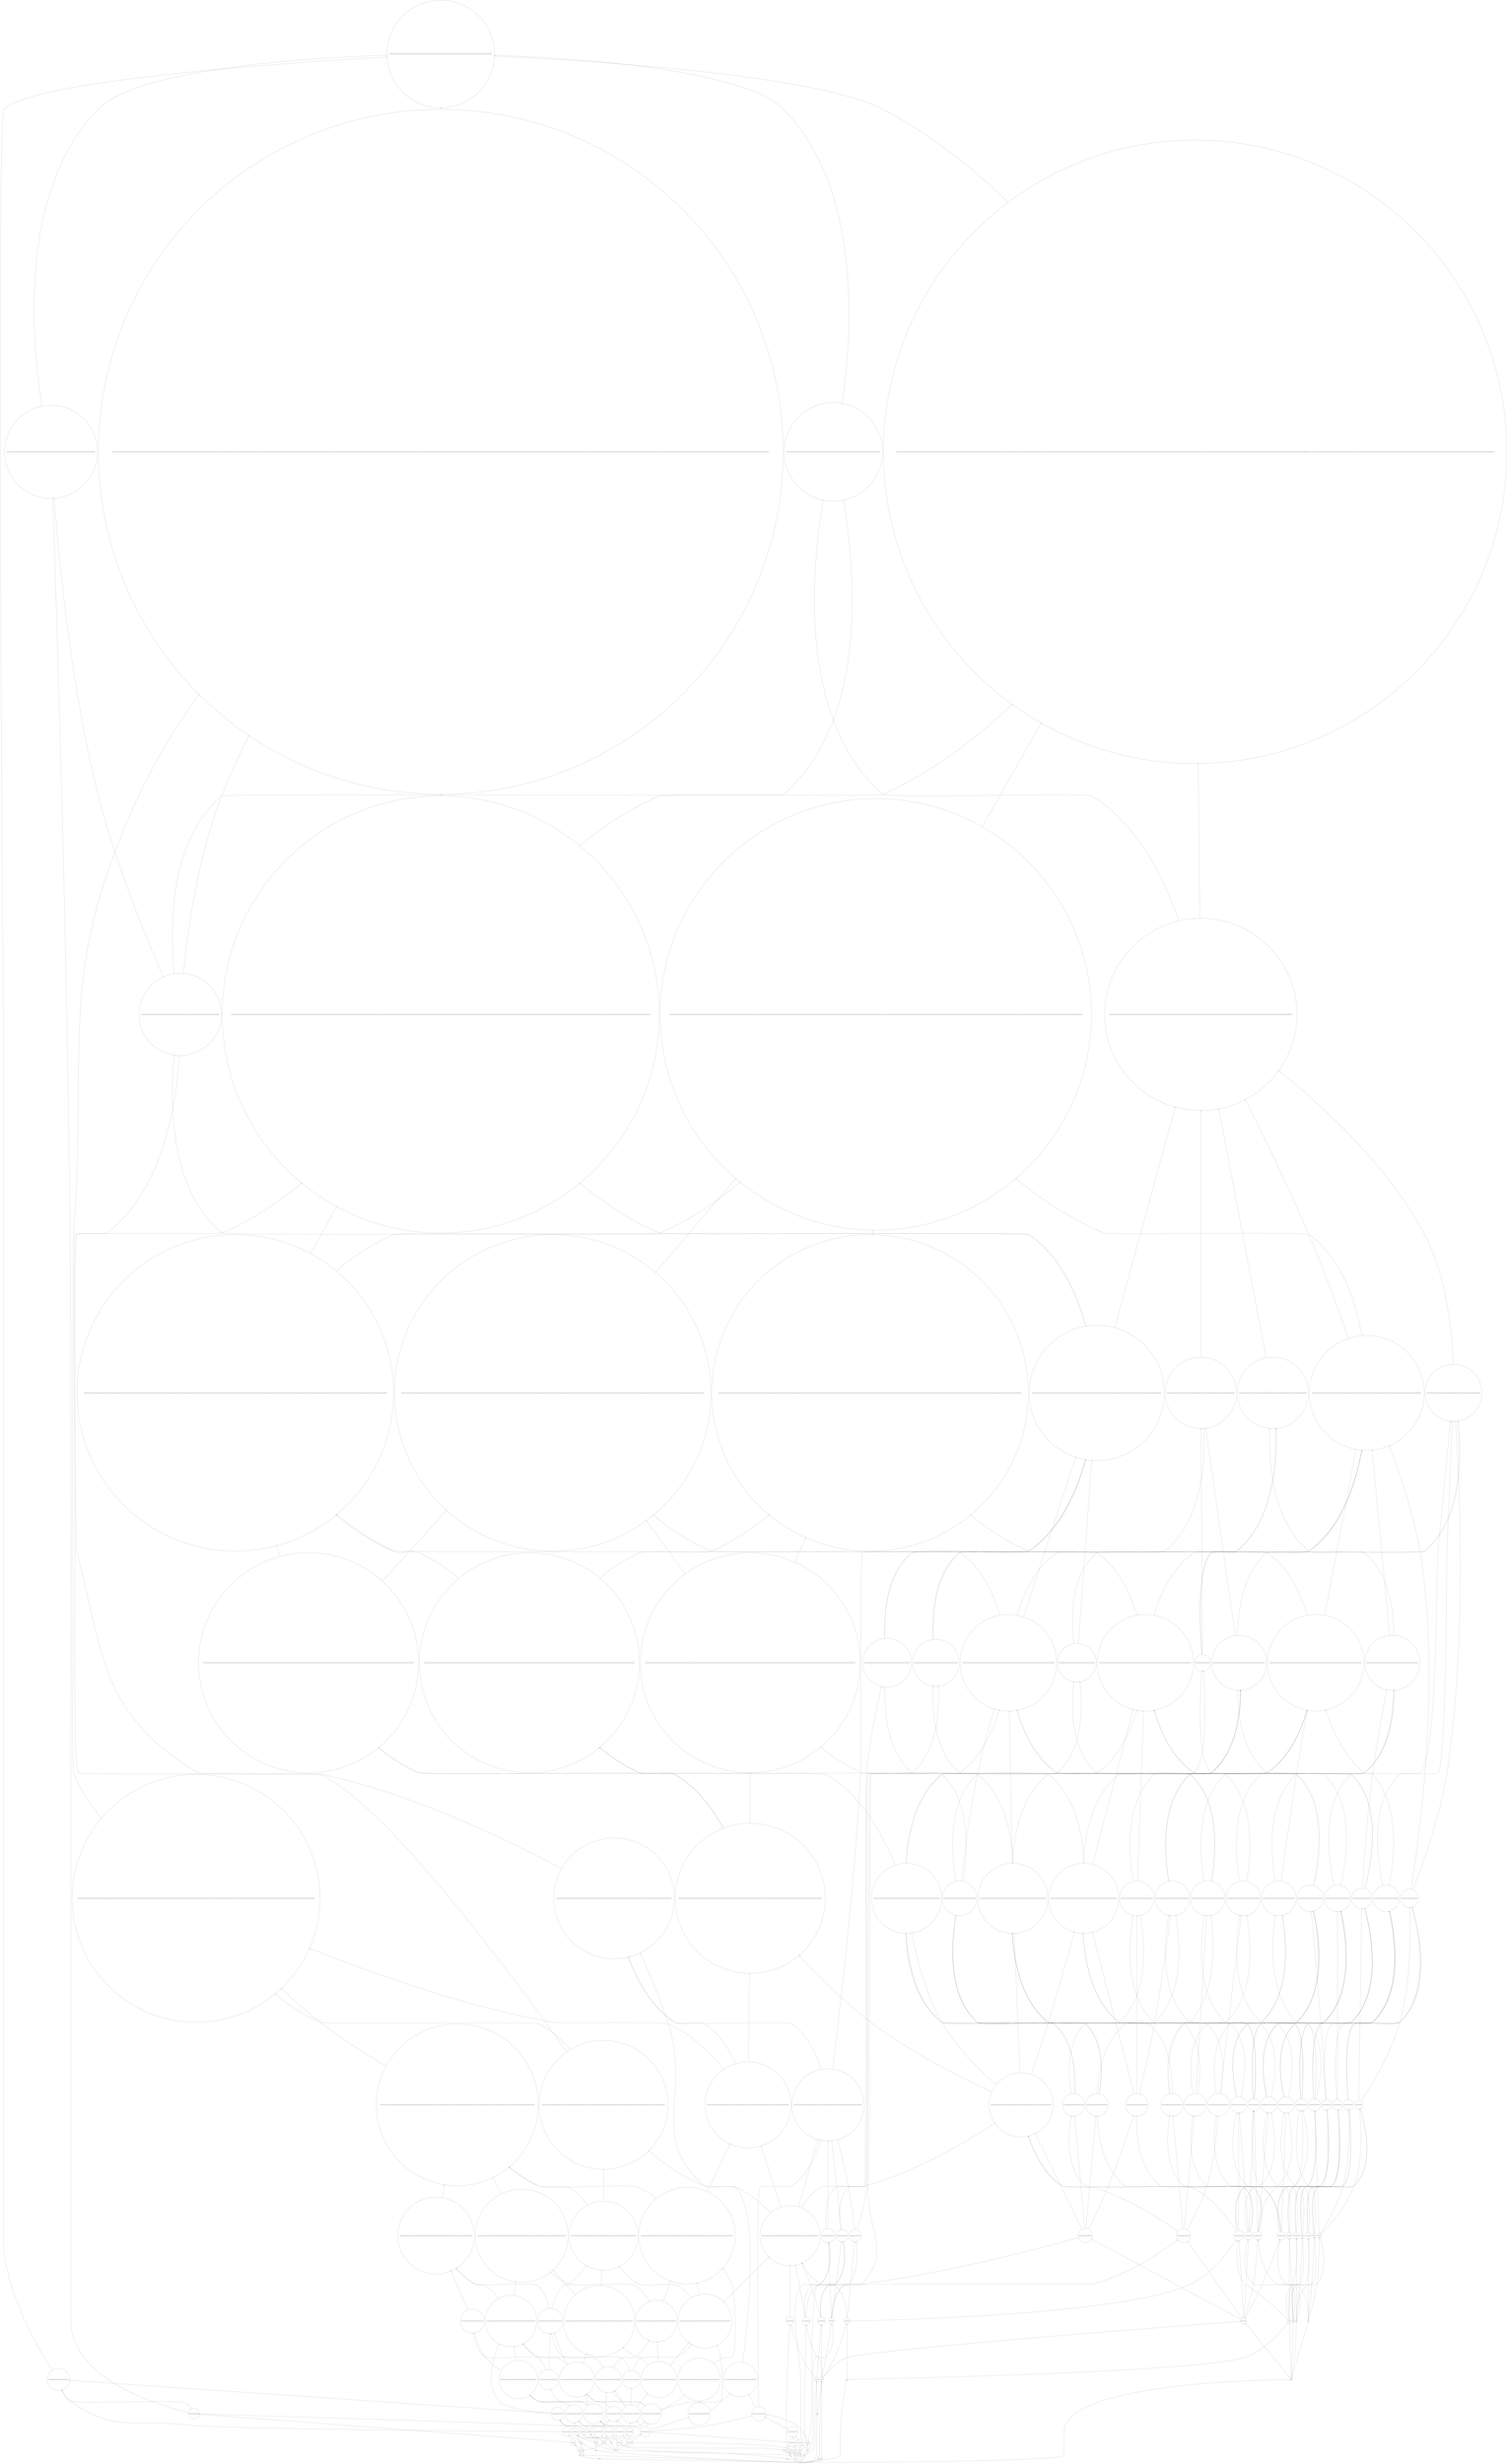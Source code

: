 strict digraph "priss2013-table01_df_step1" {
	graph [bb="0,0,34657,56669",
		rankdir=BT
	];
	node [label="\N"];
	"e(e(e(o2o54)o4)e(o26o4))"	 [height=2.9067,
		pos="26985,738.95",
		shape=circle,
		width=2.9067];
	"e(e(e(e(o26o28)e(o28o4))e(e(o28o4)o8))e(e(e(o2o54)o4)e(o26o4)))"	 [height=7.0952,
		pos="33649,1939.3",
		shape=circle,
		width=7.0952];
	"e(e(e(o2o54)o4)e(o26o4))" -> "e(e(e(e(o26o28)e(o28o4))e(e(o28o4)o8))e(e(e(o2o54)o4)e(o26o4)))"	 [pos="e,33568,1696.8 27090,742.36 27601,754.44 29844,811.22 30538,893.24 31816,1044.4 32341,687.19 33380,1446.6 33462,1506.4 33521,1599 \
33564,1687.7"];
	"e(e(e(e(e(e(e(o14o18)e(o36o40))e(e(o36o40)o50))e(e(e(o36o40)o50)o46))e(e(e(e(o36o40)o50)o46)e(o46o48)))e(e(e(e(e(o36o40)o50)o46)\
e(o46o48))e(e(o46o48)e(o48o52))))e(e(e(e(e(o36o40)o50)o46)e(o46o48))e(o48o52)))"	 [height=22.784,
		pos="6968.8,24634",
		shape=circle,
		width=22.784];
	"e(e(e(e(e(e(e(e(e(e(e(e(o16o18)o28)e(o14o18))e(e(e(o30o34)o28)o8))e(e(e(e(o16o18)o28)e(o14o18))e(e(e(o30o34)o28)o8)))e(e(e(e(o16o18)\
o28)e(o14o18))e(e(e(o16o18)o28)o8)))e(e(o36o40)o32))e(o32o50))e(e(o32o50)o46))e(e(e(e(e(o36o40)o32)e(o32o50))e(e(o32o50)o46))e(e(\
e(o32o50)o46)e(o46o48))))e(e(e(e(e(e(o36o40)o32)e(o32o50))e(e(o32o50)o46))e(e(e(o32o50)o46)e(o46o48)))e(e(e(o36o40)o32)e(e(o36o40)\
o44))))e(e(e(e(e(e(e(o36o40)o32)e(o32o50))e(e(o32o50)o46))e(e(e(o32o50)o46)e(o46o48)))e(e(e(o36o40)o32)e(e(o36o40)o44)))e(e(e(e(\
o32o50)o46)e(o46o48))e(e(o46o48)e(o48o52)))))"	 [height=61.401,
		pos="6968.8,33338",
		shape=circle,
		width=61.401];
	"e(e(e(e(e(e(e(o14o18)e(o36o40))e(e(o36o40)o50))e(e(e(o36o40)o50)o46))e(e(e(e(o36o40)o50)o46)e(o46o48)))e(e(e(e(e(o36o40)o50)o46)\
e(o46o48))e(e(o46o48)e(o48o52))))e(e(e(e(e(o36o40)o50)o46)e(o46o48))e(o48o52)))" -> "e(e(e(e(e(e(e(e(e(e(e(e(o16o18)o28)e(o14o18))e(e(e(o30o34)o28)o8))e(e(e(e(o16o18)o28)e(o14o18))e(e(e(o30o34)o28)o8)))e(e(e(e(o16o18)\
o28)e(o14o18))e(e(e(o16o18)o28)o8)))e(e(o36o40)o32))e(o32o50))e(e(o32o50)o46))e(e(e(e(e(o36o40)o32)e(o32o50))e(e(o32o50)o46))e(e(\
e(o32o50)o46)e(o46o48))))e(e(e(e(e(e(o36o40)o32)e(o32o50))e(e(o32o50)o46))e(e(e(o32o50)o46)e(o46o48)))e(e(e(o36o40)o32)e(e(o36o40)\
o44))))e(e(e(e(e(e(e(o36o40)o32)e(o32o50))e(e(o32o50)o46))e(e(e(o32o50)o46)e(o46o48)))e(e(e(o36o40)o32)e(e(o36o40)o44)))e(e(e(e(\
o32o50)o46)e(o46o48))e(e(o46o48)e(o48o52)))))"	 [pos="e,6968.8,31128 6968.8,25455 6968.8,26739 6968.8,29269 6968.8,31118"];
	"e(e(e(e(e(o14o18)o44)e(o16o18))e(o34o44))e(e(e(e(o16o18)o28)e(o14o18))e(e(e(o16o18)o28)e(o26o28))))"	 [height=11.085,
		pos="22654,1939.3",
		shape=circle,
		width=11.085];
	"e(e(e(e(e(e(e(e(e(o16o18)o28)e(o14o18))e(e(e(o30o34)o28)o8))e(e(e(e(o16o18)o28)e(o14o18))e(e(e(o30o34)o28)o8)))e(e(e(e(o16o18)o28)\
e(o14o18))e(e(e(o16o18)o28)o8)))e(e(o36o40)o32))e(e(e(e(e(o16o18)o28)e(o14o18))e(e(e(o16o18)o28)e(o26o28)))e(e(o26o28)o8)))e(e(e(\
e(e(o14o18)o44)e(o16o18))e(o34o44))e(e(e(e(o16o18)o28)e(o14o18))e(e(e(o16o18)o28)e(o26o28)))))"	 [height=38.545,
		pos="26192,13008",
		shape=circle,
		width=38.545];
	"e(e(e(e(e(o14o18)o44)e(o16o18))e(o34o44))e(e(e(e(o16o18)o28)e(o14o18))e(e(e(o16o18)o28)e(o26o28))))" -> "e(e(e(e(e(e(e(e(e(o16o18)o28)e(o14o18))e(e(e(o30o34)o28)o8))e(e(e(e(o16o18)o28)e(o14o18))e(e(e(o30o34)o28)o8)))e(e(e(e(o16o18)o28)\
e(o14o18))e(e(e(o16o18)o28)o8)))e(e(o36o40)o32))e(e(e(e(e(o16o18)o28)e(o14o18))e(e(e(o16o18)o28)e(o26o28)))e(e(o26o28)o8)))e(e(e(\
e(e(o14o18)o44)e(o16o18))e(o34o44))e(e(e(e(o16o18)o28)e(o14o18))e(e(e(o16o18)o28)e(o26o28)))))"	 [pos="e,25853,11662 22646,2338.3 22618,3958.9 22520,9981 22658,10121 22740,10204 24661,10095 24760,10157 25292,10491 25634,11090 25850,\
11652"];
	o14	 [height=0.68605,
		pos="21570,201.99",
		shape=circle,
		width=0.68605];
	"e(o14o18)"	 [height=1.336,
		pos="21570,310.78",
		shape=circle,
		width=1.336];
	o14 -> "e(o14o18)"	 [pos="e,21570,262.5 21570,226.69 21570,234.37 21570,243.25 21570,252.29"];
	"e(o14o16)"	 [height=1.336,
		pos="21818,310.78",
		shape=circle,
		width=1.336];
	o14 -> "e(o14o16)"	 [pos="e,21783,277.13 21589,218.39 21593,221.5 21598,224.48 21603,226.69 21668,256.28 21696,230.89 21761,262.69 21766,265.09 21771,268 \
21775,271.18"];
	"e(e(e(e(e(e(e(e(o16o18)o28)e(o14o18))e(e(e(o30o34)o28)o8))e(e(e(e(o16o18)o28)e(o14o18))e(e(e(o30o34)o28)o8)))e(e(e(e(o16o18)o28)\
e(o14o18))e(e(e(o16o18)o28)o8)))e(e(o36o40)o32))e(e(e(e(e(o16o18)o28)e(o14o18))e(e(e(o16o18)o28)e(o26o28)))e(e(o26o28)o8)))"	 [height=27.496,
		pos="23657,8258.1",
		shape=circle,
		width=27.496];
	"e(e(e(e(e(e(e(e(e(o16o18)o28)e(o14o18))e(e(e(o16o18)o28)e(o26o28)))e(e(e(e(o16o18)o28)e(o26o28))e(e(o26o28)e(o28o4))))e(e(e(o26o28)\
e(o28o4))e(e(o28o4)o8)))e(e(e(e(e(e(o16o18)o28)e(o14o18))e(e(e(o30o34)o28)o8))e(e(e(e(o16o18)o28)e(o14o18))e(e(e(o30o34)o28)o8)))\
e(e(o26o28)o8)))e(e(e(e(e(e(e(o16o18)o28)e(o14o18))e(e(e(o30o34)o28)o8))e(e(e(e(o16o18)o28)e(o14o18))e(e(e(o30o34)o28)o8)))e(e(e(\
e(o16o18)o28)e(o14o18))e(e(e(o16o18)o28)o8)))e(e(e(e(o30o34)o28)e(o28o4))e(e(o28o4)o8))))e(e(e(e(e(e(e(e(o16o18)o28)e(o14o18))e(\
e(e(o30o34)o28)o8))e(e(e(e(o16o18)o28)e(o14o18))e(e(e(o30o34)o28)o8)))e(e(e(e(o16o18)o28)e(o14o18))e(e(e(o16o18)o28)o8)))e(e(o36o40)\
o32))e(e(e(e(e(o16o18)o28)e(o14o18))e(e(e(o16o18)o28)e(o26o28)))e(e(o26o28)o8))))"	 [height=79.203,
		pos="30487,13008",
		shape=circle,
		width=79.203];
	"e(e(e(e(e(e(e(e(o16o18)o28)e(o14o18))e(e(e(o30o34)o28)o8))e(e(e(e(o16o18)o28)e(o14o18))e(e(e(o30o34)o28)o8)))e(e(e(e(o16o18)o28)\
e(o14o18))e(e(e(o16o18)o28)o8)))e(e(o36o40)o32))e(e(e(e(e(o16o18)o28)e(o14o18))e(e(e(o16o18)o28)e(o26o28)))e(e(o26o28)o8)))" -> "e(e(e(e(e(e(e(e(e(o16o18)o28)e(o14o18))e(e(e(o16o18)o28)e(o26o28)))e(e(e(e(o16o18)o28)e(o26o28))e(e(o26o28)e(o28o4))))e(e(e(o26o28)\
e(o28o4))e(e(o28o4)o8)))e(e(e(e(e(e(o16o18)o28)e(o14o18))e(e(e(o30o34)o28)o8))e(e(e(e(o16o18)o28)e(o14o18))e(e(e(o30o34)o28)o8)))\
e(e(o26o28)o8)))e(e(e(e(e(e(e(o16o18)o28)e(o14o18))e(e(e(o30o34)o28)o8))e(e(e(e(o16o18)o28)e(o14o18))e(e(e(o30o34)o28)o8)))e(e(e(\
e(o16o18)o28)e(o14o18))e(e(e(o16o18)o28)o8)))e(e(e(e(o30o34)o28)e(o28o4))e(e(o28o4)o8))))e(e(e(e(e(e(e(e(o16o18)o28)e(o14o18))e(\
e(e(o30o34)o28)o8))e(e(e(e(o16o18)o28)e(o14o18))e(e(e(o30o34)o28)o8)))e(e(e(e(o16o18)o28)e(o14o18))e(e(e(o16o18)o28)o8)))e(e(o36o40)\
o32))e(e(e(e(e(o16o18)o28)e(o14o18))e(e(e(o16o18)o28)e(o26o28)))e(e(o26o28)o8))))"	 [pos="e,28657,10821 23936,9207.9 24089,9557.1 24319,9916.8 24655,10121 24794,10205 27438,10094 27589,10157 27968,10315 28324,10548 28649,\
10814"];
	"e(e(e(e(e(e(e(e(e(o16o18)o28)e(o14o18))e(e(e(o30o34)o28)o8))e(e(e(e(o16o18)o28)e(o14o18))e(e(e(o30o34)o28)o8)))e(e(e(e(o16o18)o28)\
e(o14o18))e(e(e(o16o18)o28)o8)))e(e(o36o40)o32))e(e(e(e(e(o16o18)o28)e(o14o18))e(e(e(o16o18)o28)e(o26o28)))e(e(o26o28)o8)))e(e(e(\
e(e(e(e(e(o16o18)o28)e(o14o18))e(e(e(o30o34)o28)o8))e(e(e(e(o16o18)o28)e(o14o18))e(e(e(o30o34)o28)o8)))e(e(e(e(o16o18)o28)e(o14o18))\
e(e(e(o16o18)o28)o8)))e(e(o36o40)o32))e(o32o50)))"	 [height=47.915,
		pos="22962,13008",
		shape=circle,
		width=47.915];
	"e(e(e(e(e(e(e(e(o16o18)o28)e(o14o18))e(e(e(o30o34)o28)o8))e(e(e(e(o16o18)o28)e(o14o18))e(e(e(o30o34)o28)o8)))e(e(e(e(o16o18)o28)\
e(o14o18))e(e(e(o16o18)o28)o8)))e(e(o36o40)o32))e(e(e(e(e(o16o18)o28)e(o14o18))e(e(e(o16o18)o28)e(o26o28)))e(e(o26o28)o8)))" -> "e(e(e(e(e(e(e(e(e(o16o18)o28)e(o14o18))e(e(e(o30o34)o28)o8))e(e(e(e(o16o18)o28)e(o14o18))e(e(e(o30o34)o28)o8)))e(e(e(e(o16o18)o28)\
e(o14o18))e(e(e(o16o18)o28)o8)))e(e(o36o40)o32))e(e(e(e(e(o16o18)o28)e(o14o18))e(e(e(o16o18)o28)e(o26o28)))e(e(o26o28)o8)))e(e(e(\
e(e(e(e(e(o16o18)o28)e(o14o18))e(e(e(o30o34)o28)o8))e(e(e(e(o16o18)o28)e(o14o18))e(e(e(o30o34)o28)o8)))e(e(e(e(o16o18)o28)e(o14o18))\
e(e(e(o16o18)o28)o8)))e(e(o36o40)o32))e(o32o50)))"	 [pos="e,23212,11301 23514,9237.9 23427,9829.7 23314,10601 23213,11291"];
	"e(e(e(e(e(e(e(e(o16o18)o28)e(o14o18))e(e(e(o30o34)o28)o8))e(e(e(e(o16o18)o28)e(o14o18))e(e(e(o30o34)o28)o8)))e(e(e(e(o16o18)o28)\
e(o14o18))e(e(e(o16o18)o28)o8)))e(e(o36o40)o32))e(e(e(e(e(o16o18)o28)e(o14o18))e(e(e(o16o18)o28)e(o26o28)))e(e(o26o28)o8)))" -> "e(e(e(e(e(e(e(e(e(o16o18)o28)e(o14o18))e(e(e(o30o34)o28)o8))e(e(e(e(o16o18)o28)e(o14o18))e(e(e(o30o34)o28)o8)))e(e(e(e(o16o18)o28)\
e(o14o18))e(e(e(o16o18)o28)o8)))e(e(o36o40)o32))e(e(e(e(e(o16o18)o28)e(o14o18))e(e(e(o16o18)o28)e(o26o28)))e(e(o26o28)o8)))e(e(e(\
e(e(o14o18)o44)e(o16o18))e(o34o44))e(e(e(e(o16o18)o28)e(o14o18))e(e(e(o16o18)o28)e(o26o28)))))"	 [pos="e,25808,11674 23977,9195 24134,9530.1 24355,9883.3 24655,10121 24703,10159 24742,10117 24790,10157 25261,10543 25586,11126 25804,\
11665"];
	o40	 [height=0.68605,
		pos="21105,116.59",
		shape=circle,
		width=0.68605];
	"e(o36o40)"	 [height=1.336,
		pos="21061,1939.3",
		shape=circle,
		width=1.336];
	o40 -> "e(o36o40)"	 [pos="e,21061,1891.1 21096,139.99 21083,175.46 21061,246.97 21061,309.78 21061,309.78 21061,309.78 21061,739.95 21061,1179 21061,1708.6 \
21061,1881"];
	"e(e(e(e(e(e(e(e(e(e(e(o16o18)o28)e(o14o18))e(e(e(o30o34)o28)o8))e(e(e(e(o16o18)o28)e(o14o18))e(e(e(o30o34)o28)o8)))e(e(e(e(o16o18)\
o28)e(o14o18))e(e(e(o16o18)o28)o8)))e(e(o36o40)o32))e(e(e(e(e(o16o18)o28)e(o14o18))e(e(e(o16o18)o28)e(o26o28)))e(e(o26o28)o8)))e(\
e(e(e(e(e(e(e(o16o18)o28)e(o14o18))e(e(e(o30o34)o28)o8))e(e(e(e(o16o18)o28)e(o14o18))e(e(e(o30o34)o28)o8)))e(e(e(e(o16o18)o28)e(\
o14o18))e(e(e(o16o18)o28)o8)))e(e(o36o40)o32))e(o32o50)))e(e(e(e(e(e(e(e(e(o16o18)o28)e(o14o18))e(e(e(o30o34)o28)o8))e(e(e(e(o16o18)\
o28)e(o14o18))e(e(e(o30o34)o28)o8)))e(e(e(e(o16o18)o28)e(o14o18))e(e(e(o16o18)o28)o8)))e(e(o36o40)o32))e(o32o50))e(e(o32o50)o48)))\
e(e(e(e(e(e(e(e(e(e(o16o18)o28)e(o14o18))e(e(e(o30o34)o28)o8))e(e(e(e(o16o18)o28)e(o14o18))e(e(e(o30o34)o28)o8)))e(e(e(e(o16o18)\
o28)e(o14o18))e(e(e(o16o18)o28)o8)))e(e(o36o40)o32))e(o32o50))e(e(o32o50)o48))e(e(e(e(e(o36o40)o32)e(o32o50))e(e(o32o50)o48))e(e(\
e(o32o50)o48)e(o48o52)))))"	 [height=101.14,
		pos="14577,24634",
		shape=circle,
		width=101.14];
	"e(e(e(e(e(e(e(e(e(e(e(e(o16o18)o28)e(o14o18))e(e(e(o30o34)o28)o8))e(e(e(e(o16o18)o28)e(o14o18))e(e(e(o30o34)o28)o8)))e(e(e(e(o16o18)\
o28)e(o14o18))e(e(e(o16o18)o28)o8)))e(e(o36o40)o32))e(e(e(e(e(o16o18)o28)e(o14o18))e(e(e(o16o18)o28)e(o26o28)))e(e(o26o28)o8)))e(\
e(e(e(e(e(e(e(o16o18)o28)e(o14o18))e(e(e(o30o34)o28)o8))e(e(e(e(o16o18)o28)e(o14o18))e(e(e(o30o34)o28)o8)))e(e(e(e(o16o18)o28)e(\
o14o18))e(e(e(o16o18)o28)o8)))e(e(o36o40)o32))e(o32o50)))e(e(e(e(e(e(e(e(e(o16o18)o28)e(o14o18))e(e(e(o30o34)o28)o8))e(e(e(e(o16o18)\
o28)e(o14o18))e(e(e(o30o34)o28)o8)))e(e(e(e(o16o18)o28)e(o14o18))e(e(e(o16o18)o28)o8)))e(e(o36o40)o32))e(o32o50))e(e(o32o50)o46)))\
e(e(e(e(e(e(e(e(e(e(o16o18)o28)e(o14o18))e(e(e(o30o34)o28)o8))e(e(e(e(o16o18)o28)e(o14o18))e(e(e(o30o34)o28)o8)))e(e(e(e(o16o18)\
o28)e(o14o18))e(e(e(o16o18)o28)o8)))e(e(o36o40)o32))e(o32o50))e(e(o32o50)o46))e(e(e(e(e(o36o40)o32)e(o32o50))e(e(o32o50)o46))e(e(\
e(o32o50)o46)e(o46o48)))))e(e(e(e(e(e(e(e(e(e(e(o16o18)o28)e(o14o18))e(e(e(o30o34)o28)o8))e(e(e(e(o16o18)o28)e(o14o18))e(e(e(o30o34)\
o28)o8)))e(e(e(e(o16o18)o28)e(o14o18))e(e(e(o16o18)o28)o8)))e(e(o36o40)o32))e(o32o50))e(e(o32o50)o46))e(e(e(e(e(o36o40)o32)e(o32o50))\
e(e(o32o50)o46))e(e(e(o32o50)o46)e(o46o48))))e(e(e(e(o32o50)o46)e(o46o48))e(e(o46o48)e(o48o52)))))"	 [height=137.82,
		pos="14516,33338",
		shape=circle,
		width=137.82];
	"e(e(e(e(e(e(e(e(e(e(e(o16o18)o28)e(o14o18))e(e(e(o30o34)o28)o8))e(e(e(e(o16o18)o28)e(o14o18))e(e(e(o30o34)o28)o8)))e(e(e(e(o16o18)\
o28)e(o14o18))e(e(e(o16o18)o28)o8)))e(e(o36o40)o32))e(e(e(e(e(o16o18)o28)e(o14o18))e(e(e(o16o18)o28)e(o26o28)))e(e(o26o28)o8)))e(\
e(e(e(e(e(e(e(o16o18)o28)e(o14o18))e(e(e(o30o34)o28)o8))e(e(e(e(o16o18)o28)e(o14o18))e(e(e(o30o34)o28)o8)))e(e(e(e(o16o18)o28)e(\
o14o18))e(e(e(o16o18)o28)o8)))e(e(o36o40)o32))e(o32o50)))e(e(e(e(e(e(e(e(e(o16o18)o28)e(o14o18))e(e(e(o30o34)o28)o8))e(e(e(e(o16o18)\
o28)e(o14o18))e(e(e(o30o34)o28)o8)))e(e(e(e(o16o18)o28)e(o14o18))e(e(e(o16o18)o28)o8)))e(e(o36o40)o32))e(o32o50))e(e(o32o50)o48)))\
e(e(e(e(e(e(e(e(e(e(o16o18)o28)e(o14o18))e(e(e(o30o34)o28)o8))e(e(e(e(o16o18)o28)e(o14o18))e(e(e(o30o34)o28)o8)))e(e(e(e(o16o18)\
o28)e(o14o18))e(e(e(o16o18)o28)o8)))e(e(o36o40)o32))e(o32o50))e(e(o32o50)o48))e(e(e(e(e(o36o40)o32)e(o32o50))e(e(o32o50)o48))e(e(\
e(o32o50)o48)e(o48o52)))))" -> "e(e(e(e(e(e(e(e(e(e(e(e(o16o18)o28)e(o14o18))e(e(e(o30o34)o28)o8))e(e(e(e(o16o18)o28)e(o14o18))e(e(e(o30o34)o28)o8)))e(e(e(e(o16o18)\
o28)e(o14o18))e(e(e(o16o18)o28)o8)))e(e(o36o40)o32))e(e(e(e(e(o16o18)o28)e(o14o18))e(e(e(o16o18)o28)e(o26o28)))e(e(o26o28)o8)))e(\
e(e(e(e(e(e(e(o16o18)o28)e(o14o18))e(e(e(o30o34)o28)o8))e(e(e(e(o16o18)o28)e(o14o18))e(e(e(o30o34)o28)o8)))e(e(e(e(o16o18)o28)e(\
o14o18))e(e(e(o16o18)o28)o8)))e(e(o36o40)o32))e(o32o50)))e(e(e(e(e(e(e(e(e(o16o18)o28)e(o14o18))e(e(e(o30o34)o28)o8))e(e(e(e(o16o18)\
o28)e(o14o18))e(e(e(o30o34)o28)o8)))e(e(e(e(o16o18)o28)e(o14o18))e(e(e(o16o18)o28)o8)))e(e(o36o40)o32))e(o32o50))e(e(o32o50)o46)))\
e(e(e(e(e(e(e(e(e(e(o16o18)o28)e(o14o18))e(e(e(o30o34)o28)o8))e(e(e(e(o16o18)o28)e(o14o18))e(e(e(o30o34)o28)o8)))e(e(e(e(o16o18)\
o28)e(o14o18))e(e(e(o16o18)o28)o8)))e(e(o36o40)o32))e(o32o50))e(e(o32o50)o46))e(e(e(e(e(o36o40)o32)e(o32o50))e(e(o32o50)o46))e(e(\
e(o32o50)o46)e(o46o48)))))e(e(e(e(e(e(e(e(e(e(e(o16o18)o28)e(o14o18))e(e(e(o30o34)o28)o8))e(e(e(e(o16o18)o28)e(o14o18))e(e(e(o30o34)\
o28)o8)))e(e(e(e(o16o18)o28)e(o14o18))e(e(e(o16o18)o28)o8)))e(e(o36o40)o32))e(o32o50))e(e(o32o50)o46))e(e(e(e(e(o36o40)o32)e(o32o50))\
e(e(o32o50)o46))e(e(e(o32o50)o46)e(o46o48))))e(e(e(e(o32o50)o46)e(o46o48))e(e(o46o48)e(o48o52)))))"	 [pos="e,14551,28377 14551,28275 14551,28306 14551,28336 14551,28366"];
	"e(o30o34)"	 [height=1.336,
		pos="21704,310.78",
		shape=circle,
		width=1.336];
	"e(e(o30o34)e(o34o36))"	 [height=2.6359,
		pos="21724,489.77",
		shape=circle,
		width=2.6359];
	"e(o30o34)" -> "e(e(o30o34)e(o34o36))"	 [pos="e,21713,395.35 21709,358.75 21710,367.09 21711,376.08 21712,385.29"];
	"e(e(o30o34)o28)"	 [height=1.9859,
		pos="25495,489.77",
		shape=circle,
		width=1.9859];
	"e(o30o34)" -> "e(e(o30o34)o28)"	 [pos="e,25423,487.59 21737,345.43 21745,350.87 21753,355.74 21761,358.88 21937,425.85 24881,478.44 25413,487.42"];
	"e(e(e(e(o36o40)o50)o46)e(o46o52))"	 [height=3.9358,
		pos="5671.8,8258.1",
		shape=circle,
		width=3.9358];
	"e(e(e(e(e(o36o40)o50)o46)e(o46o48))e(e(o46o48)e(o48o52)))"	 [height=6.5355,
		pos="4278.8,13008",
		shape=circle,
		width=6.5355];
	"e(e(e(e(o36o40)o50)o46)e(o46o52))" -> "e(e(e(e(e(o36o40)o50)o46)e(o46o48))e(e(o46o48)e(o48o52)))"	 [pos="e,4212.5,12782 5683.2,8399.6 5711.6,8792 5766.9,9886.4 5521.8,10121 5441.6,10198 4604.2,10080 4523.8,10157 3797.1,10848 4064.6,12223 \
4209.9,12772"];
	"e(e(e(e(e(o14o18)e(o36o40))e(e(o36o40)o50))e(e(e(o36o40)o50)o46))e(e(e(e(o36o40)o50)o46)e(o46o52)))"	 [height=11.085,
		pos="9453.8,13008",
		shape=circle,
		width=11.085];
	"e(e(e(e(o36o40)o50)o46)e(o46o52))" -> "e(e(e(e(e(o14o18)e(o36o40))e(e(o36o40)o50))e(e(e(o36o40)o50)o46))e(e(e(e(o36o40)o50)o46)e(o46o52)))"	 [pos="e,9536.5,12617 5660.3,8399.5 5631.3,8792.5 5574.7,9889.4 5822.8,10121 5888.3,10182 8978.5,10098 9045.8,10157 9739.5,10765 9645,11978 \
9538.3,12607"];
	"e(e(e(e(e(o34o36)e(o36o40))e(e(o36o40)o50))e(e(e(o36o40)o50)o46))e(e(e(e(o36o40)o50)o46)e(o46o52)))"	 [height=11.085,
		pos="7005.8,13008",
		shape=circle,
		width=11.085];
	"e(e(e(e(o36o40)o50)o46)e(o46o52))" -> "e(e(e(e(e(o34o36)e(o36o40))e(e(o36o40)o50))e(e(e(o36o40)o50)o46))e(e(e(e(o36o40)o50)o46)e(o46o52)))"	 [pos="e,7086.6,12617 5660.6,8399.5 5632.8,8791.5 5578.9,9885.2 5822.8,10121 5884.8,10181 6534,10099 6597.8,10157 7279.5,10776 7191.3,11981 \
7088.3,12607"];
	"e(e(e(e(e(o36o40)o32)e(o32o50))e(e(o32o50)o46))e(e(e(o32o50)o46)e(o46o52)))"	 [height=8.4854,
		pos="4837.8,13008",
		shape=circle,
		width=8.4854];
	"e(e(e(e(o36o40)o50)o46)e(o46o52))" -> "e(e(e(e(e(o36o40)o32)e(o32o50))e(e(o32o50)o46))e(e(e(o32o50)o46)e(o46o52)))"	 [pos="e,4764.5,12711 5682.5,8399.5 5709,8790.6 5759.5,9879.1 5521.8,10121 5464,10180 5211.4,10099 5152.8,10157 4467.3,10834 4638.1,12116 \
4762.4,12701"];
	"e(e(e(o36o40)o32)e(o32o50))"	 [height=3.2858,
		pos="7110.8,5248.6",
		shape=circle,
		width=3.2858];
	"e(e(e(e(e(e(e(e(o16o18)o28)e(o14o18))e(e(e(o30o34)o28)o8))e(e(e(e(o16o18)o28)e(o14o18))e(e(e(o30o34)o28)o8)))e(e(e(e(o16o18)o28)\
e(o14o18))e(e(e(o16o18)o28)o8)))e(e(o36o40)o32))e(o32o50))"	 [height=20.455,
		pos="12116,8258.1",
		shape=circle,
		width=20.455];
	"e(e(e(o36o40)o32)e(o32o50))" -> "e(e(e(e(e(e(e(e(o16o18)o28)e(o14o18))e(e(e(o30o34)o28)o8))e(e(e(e(o16o18)o28)e(o14o18))e(e(e(o30o34)o28)o8)))e(e(e(e(o16o18)o28)\
e(o14o18))e(e(e(o16o18)o28)o8)))e(e(o36o40)o32))e(o32o50))"	 [pos="e,11951,7540 7170.8,5350.9 7314.4,5582.3 7703.8,6146.2 8204.8,6359.4 8356.8,6424 11038,6307.9 11178,6395.4 11577,6644.8 11813,7121.7 \
11948,7530.4"];
	"e(e(e(e(o36o40)o32)e(o32o50))e(e(o32o50)o52))"	 [height=5.2356,
		pos="6019.8,8258.1",
		shape=circle,
		width=5.2356];
	"e(e(e(o36o40)o32)e(o32o50))" -> "e(e(e(e(o36o40)o32)e(o32o50))e(e(o32o50)o52))"	 [pos="e,5972.2,8075.7 7139.5,5363.7 7188.9,5591.1 7260.4,6100.7 6983.8,6359.4 6921.6,6417.6 6279.8,6336.9 6217.8,6395.4 5756.1,6830.6 \
5883.4,7684.6 5969.9,8065.6"];
	"e(e(e(e(o36o40)o32)e(o32o50))e(e(o32o50)o46))"	 [height=5.2356,
		pos="7110.8,8258.1",
		shape=circle,
		width=5.2356];
	"e(e(e(o36o40)o32)e(o32o50))" -> "e(e(e(e(o36o40)o32)e(o32o50))e(e(o32o50)o46))"	 [pos="e,7110.8,8069.6 7110.8,5367 7110.8,5823.7 7110.8,7484.5 7110.8,8059.5"];
	"e(e(e(e(o36o40)o32)e(o32o50))e(e(o32o50)o48))"	 [height=5.2356,
		pos="6414.8,8258.1",
		shape=circle,
		width=5.2356];
	"e(e(e(o36o40)o32)e(o32o50))" -> "e(e(e(e(o36o40)o32)e(o32o50))e(e(o32o50)o48))"	 [pos="e,6368.4,8075.4 7138.7,5363.9 7186.1,5589.8 7253.4,6094.5 6983.8,6359.4 6924.6,6417.6 6670.8,6336.9 6611.8,6395.4 6162,6841.1 6282.8,\
7686.8 6366.1,8065.4"];
	"e(e(e(e(o16o18)o28)e(o14o18))e(e(e(o16o18)o28)e(o26o28)))"	 [height=6.5355,
		pos="24995,1151.9",
		shape=circle,
		width=6.5355];
	"e(e(e(e(o16o18)o28)e(o14o18))e(e(e(o16o18)o28)e(o26o28)))" -> "e(e(e(e(e(o14o18)o44)e(o16o18))e(o34o44))e(e(e(e(o16o18)o28)e(o14o18))e(e(e(o16o18)o28)e(o26o28))))"	 [pos="e,22867,1601.5 24785,1259 24663,1315.4 24503,1379.5 24353,1410.6 24212,1439.8 23191,1383.8 23062,1446.6 22991,1481.2 22928,1534.7 \
22873,1593.9"];
	"e(e(e(e(e(o16o18)o28)e(e(o30o34)o28))e(e(e(o16o18)o28)e(o14o18)))e(e(e(e(o16o18)o28)e(o14o18))e(e(e(o16o18)o28)e(o26o28))))"	 [height=13.685,
		pos="23564,1939.3",
		shape=circle,
		width=13.685];
	"e(e(e(e(o16o18)o28)e(o14o18))e(e(e(o16o18)o28)e(o26o28)))" -> "e(e(e(e(e(o16o18)o28)e(e(o30o34)o28))e(e(e(o16o18)o28)e(o14o18)))e(e(e(e(o16o18)o28)e(o14o18))e(e(e(o16o18)o28)e(o26o28))))"	 [pos="e,23900,1578.5 24782,1253.1 24659,1307.3 24500,1371 24353,1410.6 24245,1439.6 24205,1398.9 24104,1446.6 24035,1479.1 23969,1523.4 \
23908,1572.2"];
	"e(e(e(e(e(o16o18)o28)e(o14o18))e(e(e(o16o18)o28)e(o26o28)))e(e(e(e(o16o18)o28)e(o26o28))e(e(o26o28)e(o28o4))))"	 [height=12.259,
		pos="27759,1939.3",
		shape=circle,
		width=12.259];
	"e(e(e(e(o16o18)o28)e(o14o18))e(e(e(o16o18)o28)e(o26o28)))" -> "e(e(e(e(e(o16o18)o28)e(o14o18))e(e(e(o16o18)o28)e(o26o28)))e(e(e(e(o16o18)o28)e(o26o28))e(e(o26o28)e(o28o4))))"	 [pos="e,27500,1581.5 25137,1340 25167,1368.6 25202,1394 25240,1410.6 25450,1503.1 27099,1352.1 27309,1446.6 27376,1477 27438,1522.8 27493,\
1574.5"];
	"e(e(e(e(e(o16o18)o28)e(o14o18))e(e(e(o16o18)o28)e(o26o28)))e(e(o26o28)o8))"	 [height=8.359,
		pos="25691,1939.3",
		shape=circle,
		width=8.359];
	"e(e(e(e(o16o18)o28)e(o14o18))e(e(e(o16o18)o28)e(o26o28)))" -> "e(e(e(e(e(o16o18)o28)e(o14o18))e(e(e(o16o18)o28)e(o26o28)))e(e(o26o28)o8))"	 [pos="e,25568,1664.5 25143,1335.3 25172,1363.7 25205,1390.3 25240,1410.6 25296,1443.3 25329,1408.5 25381,1446.6 25455,1500.5 25515,1577.9 \
25563,1655.5"];
	"e(e(o32o50)o52)"	 [height=1.9859,
		pos="5510.8,5248.6",
		shape=circle,
		width=1.9859];
	"e(e(e(o32o50)o46)e(o46o52))"	 [height=3.2858,
		pos="4837.8,8258.1",
		shape=circle,
		width=3.2858];
	"e(e(o32o50)o52)" -> "e(e(e(o32o50)o46)e(o46o52))"	 [pos="e,4827.1,8140.2 5516.9,5319.9 5534.6,5540.6 5575.1,6213.4 5429.8,6359.4 5356.9,6432.7 5038.6,6321.9 4965.8,6395.4 4724.6,6638.7 \
4794.6,7750.8 4826.2,8130"];
	"e(e(o32o50)o52)" -> "e(e(e(e(o36o40)o32)e(o32o50))e(e(o32o50)o52))"	 [pos="e,6064.7,8075 5505.1,5320.2 5488.9,5540.3 5452.4,6208.1 5591.8,6359.4 5662.2,6435.8 5751.2,6320.1 5822.8,6395.4 6258.5,6853 6146.1,\
7689.2 6066.8,8065.1"];
	"e(e(e(o32o50)o48)e(o48o52))"	 [height=3.2858,
		pos="4582.8,8258.1",
		shape=circle,
		width=3.2858];
	"e(e(o32o50)o52)" -> "e(e(e(o32o50)o48)e(o48o52))"	 [pos="e,4571.8,8140.2 5517.1,5320.1 5535.2,5541.2 5577.1,6215.4 5429.8,6359.4 5372.6,6415.3 4767.9,6339.3 4710.8,6395.4 4466.2,6635.4 \
4538.5,7750.3 4570.9,8130"];
	"e(e(e(e(e(e(e(o16o18)o28)e(o14o18))e(e(e(o16o18)o28)e(o26o28)))e(e(e(e(o16o18)o28)e(o26o28))e(e(o26o28)e(o28o4))))e(e(e(o26o28)e(\
o28o4))e(e(o28o4)o8)))e(e(e(e(e(e(o16o18)o28)e(o14o18))e(e(e(o30o34)o28)o8))e(e(e(e(o16o18)o28)e(o14o18))e(e(e(o30o34)o28)o8)))e(\
e(o26o28)o8)))"	 [height=29.717,
		pos="27560,5248.6",
		shape=circle,
		width=29.717];
	"e(e(e(e(e(e(e(e(o16o18)o28)e(o14o18))e(e(e(o16o18)o28)e(o26o28)))e(e(e(e(o16o18)o28)e(o26o28))e(e(o26o28)e(o28o4))))e(e(e(o26o28)\
e(o28o4))e(e(o28o4)o8)))e(e(e(e(e(e(o16o18)o28)e(o14o18))e(e(e(o30o34)o28)o8))e(e(e(e(o16o18)o28)e(o14o18))e(e(e(o30o34)o28)o8)))\
e(e(o26o28)o8)))e(e(e(e(e(e(e(o16o18)o28)e(o14o18))e(e(e(o30o34)o28)o8))e(e(e(e(o16o18)o28)e(o14o18))e(e(e(o30o34)o28)o8)))e(e(e(\
e(o16o18)o28)e(o14o18))e(e(e(o16o18)o28)o8)))e(e(e(e(o30o34)o28)e(o28o4))e(e(o28o4)o8))))"	 [height=51.743,
		pos="29510,8258.1",
		shape=circle,
		width=51.743];
	"e(e(e(e(e(e(e(o16o18)o28)e(o14o18))e(e(e(o16o18)o28)e(o26o28)))e(e(e(e(o16o18)o28)e(o26o28))e(e(o26o28)e(o28o4))))e(e(e(o26o28)e(\
o28o4))e(e(o28o4)o8)))e(e(e(e(e(e(o16o18)o28)e(o14o18))e(e(e(o30o34)o28)o8))e(e(e(e(o16o18)o28)e(o14o18))e(e(e(o30o34)o28)o8)))e(\
e(o26o28)o8)))" -> "e(e(e(e(e(e(e(e(o16o18)o28)e(o14o18))e(e(e(o16o18)o28)e(o26o28)))e(e(e(e(o16o18)o28)e(o26o28))e(e(o26o28)e(o28o4))))e(e(e(o26o28)\
e(o28o4))e(e(o28o4)o8)))e(e(e(e(e(e(o16o18)o28)e(o14o18))e(e(e(o30o34)o28)o8))e(e(e(e(o16o18)o28)e(o14o18))e(e(e(o30o34)o28)o8)))\
e(e(o26o28)o8)))e(e(e(e(e(e(e(o16o18)o28)e(o14o18))e(e(e(o30o34)o28)o8))e(e(e(e(o16o18)o28)e(o14o18))e(e(e(o30o34)o28)o8)))e(e(e(\
e(o16o18)o28)e(o14o18))e(e(e(o16o18)o28)o8)))e(e(e(e(o30o34)o28)e(o28o4))e(e(o28o4)o8))))"	 [pos="e,28497,6694.7 28141,6146.6 28252,6317.6 28371,6501.2 28491,6686.2"];
	"e(e(e(o36o40)o50)o46)"	 [height=2.6359,
		pos="6879.8,5248.6",
		shape=circle,
		width=2.6359];
	"e(e(e(o36o40)o50)o46)" -> "e(e(e(e(o36o40)o50)o46)e(o46o52))"	 [pos="e,5660.5,8116.6 6905.6,5340.3 6960.1,5553.8 7060.2,6090.4 6775.8,6359.4 6698.8,6432.2 5899.3,6322.1 5822.8,6395.4 5580,6628 5631.5,\
7705.6 5659.8,8106.4"];
	"e(e(e(o36o40)o50)o46)" -> "e(e(e(e(o36o40)o32)e(o32o50))e(e(o32o50)o46))"	 [pos="e,7096.5,8070.1 6887,5343.3 6919.2,5763 7050.7,7474.7 7095.7,8059.9"];
	"e(e(e(e(o14o18)e(o36o40))e(e(o36o40)o50))e(e(e(o36o40)o50)o46))"	 [height=7.1855,
		pos="10910,8258.1",
		shape=circle,
		width=7.1855];
	"e(e(e(o36o40)o50)o46)" -> "e(e(e(e(o14o18)e(o36o40))e(e(o36o40)o50))e(e(e(o36o40)o50)o46))"	 [pos="e,10963,8005 6853.8,5340 6798.2,5554.1 6695.4,6094.1 6983.8,6359.4 7058.6,6428.2 10566,6328.4 10643,6395.4 11096,6792.1 11035,7583.5 \
10965,7995"];
	"e(e(e(e(o34o36)e(o36o40))e(e(o36o40)o50))e(e(e(o36o40)o50)o46))"	 [height=7.1855,
		pos="8645.8,8258.1",
		shape=circle,
		width=7.1855];
	"e(e(e(o36o40)o50)o46)" -> "e(e(e(e(o34o36)e(o36o40))e(e(o36o40)o50))e(e(e(o36o40)o50)o46))"	 [pos="e,8698.9,8004.5 6853.9,5340.1 6799,5553.8 6697.7,6092 6983.8,6359.4 7097.1,6465.2 8263,6292.3 8378.8,6395.4 8828.3,6795.3 8769.1,\
7583.9 8700.6,7994.6"];
	"e(e(e(e(o36o40)o50)o46)e(o46o48))"	 [height=3.9358,
		pos="6762.8,8258.1",
		shape=circle,
		width=3.9358];
	"e(e(e(o36o40)o50)o46)" -> "e(e(e(e(o36o40)o50)o46)e(o46o48))"	 [pos="e,6768.3,8116.3 6876.2,5343.8 6859.3,5775.9 6789.5,7571.5 6768.7,8106.2"];
	"e(e(e(e(e(o14o18)e(o36o40))e(e(o36o40)o50))e(e(e(o36o40)o50)o48))e(e(e(e(o36o40)o50)o48)e(o48o52)))"	 [height=11.085,
		pos="8637.8,13008",
		shape=circle,
		width=11.085];
	"e(e(e(e(e(e(o14o18)e(o36o40))e(e(o36o40)o50))e(e(e(o36o40)o50)o46))e(e(e(e(o36o40)o50)o46)e(o46o48)))e(e(e(e(e(o36o40)o50)o46)e(\
o46o48))e(e(o46o48)e(o48o52))))"	 [height=17.585,
		pos="7069.8,18426",
		shape=circle,
		width=17.585];
	"e(e(e(e(e(o14o18)e(o36o40))e(e(o36o40)o50))e(e(e(o36o40)o50)o48))e(e(e(e(o36o40)o50)o48)e(o48o52)))" -> "e(e(e(e(e(e(o14o18)e(o36o40))e(e(o36o40)o50))e(e(e(o36o40)o50)o46))e(e(e(e(o36o40)o50)o46)e(o46o48)))e(e(e(e(e(o36o40)o50)o46)e(\
o46o48))e(e(o46o48)e(o48o52))))"	 [pos="e,7038.5,17794 8717.3,13399 8818.5,14021 8907.3,15230 8229.8,15859 8145.3,15938 7800.4,15821 7711.8,15895 7167,16350 7048.6,17196 \
7038.7,17783"];
	"e(e(e(e(e(e(e(e(e(e(o16o18)o28)e(o14o18))e(e(e(o30o34)o28)o8))e(e(e(e(o16o18)o28)e(o14o18))e(e(e(o30o34)o28)o8)))e(e(e(e(o16o18)\
o28)e(o14o18))e(e(e(o16o18)o28)o8)))e(e(o36o40)o32))e(o32o50))e(e(o32o50)o48))e(e(e(e(e(o36o40)o32)e(o32o50))e(e(o32o50)o48))e(e(\
e(o32o50)o48)e(o48o52))))"	 [height=30.854,
		pos="5307.8,18426",
		shape=circle,
		width=30.854];
	"e(e(e(e(e(o14o18)e(o36o40))e(e(o36o40)o50))e(e(e(o36o40)o50)o48))e(e(e(e(o36o40)o50)o48)e(o48o52)))" -> "e(e(e(e(e(e(e(e(e(e(o16o18)o28)e(o14o18))e(e(e(o30o34)o28)o8))e(e(e(e(o16o18)o28)e(o14o18))e(e(e(o30o34)o28)o8)))e(e(e(e(o16o18)\
o28)e(o14o18))e(e(e(o16o18)o28)o8)))e(e(o36o40)o32))e(o32o50))e(e(o32o50)o48))e(e(e(e(e(o36o40)o32)e(o32o50))e(e(o32o50)o48))e(e(\
e(o32o50)o48)e(o48o52))))"	 [pos="e,5507.6,17333 8720,13399 8826.6,14024 8924.3,15245 8229.8,15859 8154.8,15926 6511.2,15840 6427.8,15895 5944.4,16217 5667.8,16799 \
5510.4,17324"];
	"e(e(e(e(e(e(e(e(e(o16o18)o28)e(o14o18))e(e(e(o30o34)o28)o8))e(e(e(e(o16o18)o28)e(o14o18))e(e(e(o30o34)o28)o8)))e(e(e(e(o16o18)o28)\
e(o14o18))e(e(e(o16o18)o28)o8)))e(e(o36o40)o32))e(o32o50))e(e(o32o50)o46))"	 [height=22.405,
		pos="14757,13008",
		shape=circle,
		width=22.405];
	"e(e(e(e(e(e(e(e(o16o18)o28)e(o14o18))e(e(e(o30o34)o28)o8))e(e(e(e(o16o18)o28)e(o14o18))e(e(e(o30o34)o28)o8)))e(e(e(e(o16o18)o28)\
e(o14o18))e(e(e(o16o18)o28)o8)))e(e(o36o40)o32))e(o32o50))" -> "e(e(e(e(e(e(e(e(e(o16o18)o28)e(o14o18))e(e(e(o30o34)o28)o8))e(e(e(e(o16o18)o28)e(o14o18))e(e(e(o30o34)o28)o8)))e(e(e(e(o16o18)o28)\
e(o14o18))e(e(e(o16o18)o28)o8)))e(e(o36o40)o32))e(o32o50))e(e(o32o50)o46))"	 [pos="e,14636,12210 12689,8720.6 13093,9074.2 13618,9595.5 13941,10157 14307,10793 14519,11606 14634,12200"];
	"e(e(e(e(e(e(e(e(e(o16o18)o28)e(o14o18))e(e(e(o30o34)o28)o8))e(e(e(e(o16o18)o28)e(o14o18))e(e(e(o30o34)o28)o8)))e(e(e(e(o16o18)o28)\
e(o14o18))e(e(e(o16o18)o28)o8)))e(e(o36o40)o32))e(o32o50))e(e(o32o50)o52))"	 [height=22.405,
		pos="10678,13008",
		shape=circle,
		width=22.405];
	"e(e(e(e(e(e(e(e(o16o18)o28)e(o14o18))e(e(e(o30o34)o28)o8))e(e(e(e(o16o18)o28)e(o14o18))e(e(e(o30o34)o28)o8)))e(e(e(e(o16o18)o28)\
e(o14o18))e(e(e(o16o18)o28)o8)))e(e(o36o40)o32))e(o32o50))" -> "e(e(e(e(e(e(e(e(e(o16o18)o28)e(o14o18))e(e(e(o30o34)o28)o8))e(e(e(e(o16o18)o28)e(o14o18))e(e(e(o30o34)o28)o8)))e(e(e(e(o16o18)o28)\
e(o14o18))e(e(e(o16o18)o28)o8)))e(e(o36o40)o32))e(o32o50))e(e(o32o50)o52))"	 [pos="e,10891,12230 11880,8955.8 11761,9313.7 11615,9757.5 11493,10157 11280,10851 11054,11647 10894,12220"];
	"e(e(e(e(e(e(e(e(o16o18)o28)e(o14o18))e(e(e(o30o34)o28)o8))e(e(e(e(o16o18)o28)e(o14o18))e(e(e(o30o34)o28)o8)))e(e(e(e(o16o18)o28)\
e(o14o18))e(e(e(o16o18)o28)o8)))e(e(o36o40)o32))e(o32o50))" -> "e(e(e(e(e(e(e(e(e(o16o18)o28)e(o14o18))e(e(e(o30o34)o28)o8))e(e(e(e(o16o18)o28)e(o14o18))e(e(e(o30o34)o28)o8)))e(e(e(e(o16o18)o28)\
e(o14o18))e(e(e(o16o18)o28)o8)))e(e(o36o40)o32))e(e(e(e(e(o16o18)o28)e(o14o18))e(e(e(o16o18)o28)e(o26o28)))e(e(o26o28)o8)))e(e(e(\
e(e(e(e(e(o16o18)o28)e(o14o18))e(e(e(o30o34)o28)o8))e(e(e(e(o16o18)o28)e(o14o18))e(e(e(o30o34)o28)o8)))e(e(e(e(o16o18)o28)e(o14o18))\
e(e(e(o16o18)o28)o8)))e(e(o36o40)o32))e(o32o50)))"	 [pos="e,21382,12315 12790,8554.3 14486,9296.6 18963,11256 21373,12311"];
	"e(e(e(e(e(e(e(e(e(o16o18)o28)e(o14o18))e(e(e(o30o34)o28)o8))e(e(e(e(o16o18)o28)e(o14o18))e(e(e(o30o34)o28)o8)))e(e(e(e(o16o18)o28)\
e(o14o18))e(e(e(o16o18)o28)o8)))e(e(o36o40)o32))e(o32o50))e(e(o32o50)o48))"	 [height=22.405,
		pos="12309,13008",
		shape=circle,
		width=22.405];
	"e(e(e(e(e(e(e(e(o16o18)o28)e(o14o18))e(e(e(o30o34)o28)o8))e(e(e(e(o16o18)o28)e(o14o18))e(e(e(o30o34)o28)o8)))e(e(e(e(o16o18)o28)\
e(o14o18))e(e(e(o16o18)o28)o8)))e(e(o36o40)o32))e(o32o50))" -> "e(e(e(e(e(e(e(e(e(o16o18)o28)e(o14o18))e(e(e(o30o34)o28)o8))e(e(e(e(o16o18)o28)e(o14o18))e(e(e(o30o34)o28)o8)))e(e(e(e(o16o18)o28)\
e(o14o18))e(e(e(o16o18)o28)o8)))e(e(o36o40)o32))e(o32o50))e(e(o32o50)o48))"	 [pos="e,12276,12202 12146,8994.1 12181,9859.7 12239,11293 12276,12192"];
	"e(e(e(e(o16o18)o28)e(e(o30o34)o28))e(e(e(o16o18)o28)e(o14o18)))"	 [height=7.1855,
		pos="24085,1151.9",
		shape=circle,
		width=7.1855];
	"e(e(e(e(o16o18)o28)e(e(o30o34)o28))e(e(e(o16o18)o28)e(o14o18)))" -> "e(e(e(e(e(o16o18)o28)e(e(o30o34)o28))e(e(e(o16o18)o28)e(o14o18)))e(e(e(e(o16o18)o28)e(o14o18))e(e(e(o16o18)o28)e(o26o28))))"	 [pos="e,23836,1528.1 23942,1368 23911,1415.4 23876,1467.2 23842,1519.6"];
	"e(e(e(e(e(e(o16o18)o28)e(o14o18))e(e(e(o30o34)o28)o8))e(e(e(e(o16o18)o28)e(o14o18))e(e(e(o30o34)o28)o8)))e(e(e(e(o16o18)o28)e(o14o18))\
e(e(e(o16o18)o28)o8)))"	 [height=17.205,
		pos="23641,3284.9",
		shape=circle,
		width=17.205];
	"e(e(e(e(o16o18)o28)e(e(o30o34)o28))e(e(e(o16o18)o28)e(o14o18)))" -> "e(e(e(e(e(e(o16o18)o28)e(o14o18))e(e(e(o30o34)o28)o8))e(e(e(e(o16o18)o28)e(o14o18))e(e(e(o30o34)o28)o8)))e(e(e(e(o16o18)o28)e(o14o18))\
e(e(e(o16o18)o28)o8)))"	 [pos="e,23952,2749.2 24094,1410.6 24104,1727.2 24111,2245.3 24066,2431.9 24041,2535.2 24001,2640.3 23957,2739.9"];
	"e(e(e(e(e(e(e(o16o18)o28)e(o14o18))e(e(e(o30o34)o28)o8))e(e(e(e(o16o18)o28)e(o14o18))e(e(e(o30o34)o28)o8)))e(e(e(e(o16o18)o28)e(\
o14o18))e(e(e(o16o18)o28)o8)))e(e(o36o40)o32))"	 [height=19.155,
		pos="21724,5248.6",
		shape=circle,
		width=19.155];
	"e(e(o30o34)e(o34o36))" -> "e(e(e(e(e(e(e(o16o18)o28)e(o14o18))e(e(e(o30o34)o28)o8))e(e(e(e(o16o18)o28)e(o14o18))e(e(e(o30o34)o28)o8)))e(e(e(e(o16o18)o28)e(\
o14o18))e(e(e(o16o18)o28)o8)))e(e(o36o40)o32))"	 [pos="e,21724,4558.7 21724,584.78 21724,712.82 21724,949.21 21724,1150.9 21724,1150.9 21724,1150.9 21724,1940.3 21724,2840.7 21724,3879 \
21724,4548.4"];
	o4	 [height=0.55967,
		pos="26422,310.78",
		shape=circle,
		width=0.55967];
	"e(o26o4)"	 [height=1.2096,
		pos="26576,489.77",
		shape=circle,
		width=1.2096];
	o4 -> "e(o26o4)"	 [pos="e,26544,459.49 26431,328.93 26436,338.12 26444,349.46 26451,358.88 26477,392.66 26511,427.35 26537,452.37"];
	"e(e(o2o54)o4)"	 [height=1.7332,
		pos="26801,489.77",
		shape=circle,
		width=1.7332];
	o4 -> "e(e(o2o54)o4)"	 [pos="e,26749,455.08 26429,330.06 26433,340.07 26441,351.84 26451,358.88 26517,405.06 26553,367.23 26629,394.88 26668,408.99 26708,430.77 \
26740,449.79"];
	"e(o28o4)"	 [height=1.2096,
		pos="26268,489.77",
		shape=circle,
		width=1.2096];
	o4 -> "e(o28o4)"	 [pos="e,26296,456.4 26409,326.57 26386,353.09 26337,409.61 26303,448.4"];
	"e(e(o14o18)o44)"	 [height=1.9859,
		pos="21540,489.77",
		shape=circle,
		width=1.9859];
	"e(e(e(o14o18)o44)e(o16o18))"	 [height=3.2858,
		pos="21932,738.95",
		shape=circle,
		width=3.2858];
	"e(e(o14o18)o44)" -> "e(e(e(o14o18)o44)e(o16o18))"	 [pos="e,21821,696.71 21582,547.97 21593,561.03 21606,574.14 21620,584.66 21678,629.68 21751,666.49 21812,692.75"];
	"e(e(e(o14o18)e(o36o40))e(e(o36o40)o44))"	 [height=4.5857,
		pos="20851,5248.6",
		shape=circle,
		width=4.5857];
	"e(e(o14o18)o44)" -> "e(e(e(o14o18)e(o36o40))e(e(o36o40)o44))"	 [pos="e,20821,5086 21537,561.59 21533,682.44 21526,936.26 21526,1150.9 21526,1150.9 21526,1150.9 21526,1940.3 21526,2420.7 21808,3752.6 \
21478,4101.9 21408,4175.3 21099,4069.2 21025,4137.9 20767,4376.6 20786,4828.8 20820,5075.9"];
	"e(e(e(e(e(e(e(o16o18)o28)e(o14o18))e(e(e(o30o34)o28)o8))e(e(e(e(o16o18)o28)e(o14o18))e(e(e(o30o34)o28)o8)))e(e(e(e(o16o18)o28)e(\
o14o18))e(e(e(o16o18)o28)o8)))e(e(e(e(e(o16o18)o28)e(e(o30o34)o28))e(e(e(o16o18)o28)e(o14o18)))e(e(e(e(o16o18)o28)e(o14o18))e(e(\
e(o16o18)o28)e(o26o28)))))"	 [height=30.854,
		pos="23757,5248.6",
		shape=circle,
		width=30.854];
	"e(e(e(e(e(o16o18)o28)e(e(o30o34)o28))e(e(e(o16o18)o28)e(o14o18)))e(e(e(e(o16o18)o28)e(o14o18))e(e(e(o16o18)o28)e(o26o28))))" -> "e(e(e(e(e(e(e(o16o18)o28)e(o14o18))e(e(e(o30o34)o28)o8))e(e(e(e(o16o18)o28)e(o14o18))e(e(e(o30o34)o28)o8)))e(e(e(e(o16o18)o28)e(\
o14o18))e(e(e(o16o18)o28)o8)))e(e(e(e(e(o16o18)o28)e(e(o30o34)o28))e(e(e(o16o18)o28)e(o14o18)))e(e(e(e(o16o18)o28)e(o14o18))e(e(\
e(o16o18)o28)e(o26o28)))))"	 [pos="e,23108,4346.9 23218,2291 23167,2339.5 23114,2387.8 23062,2431.9 23041,2449.4 23025,2443.8 23013,2467.9 22685,3115.8 22807,3405.6 \
23013,4101.9 23036,4181.2 23067,4260.2 23103,4337.5"];
	"e(e(e(e(e(e(e(e(e(e(e(o16o18)o28)e(o14o18))e(e(e(o30o34)o28)o8))e(e(e(e(o16o18)o28)e(o14o18))e(e(e(o30o34)o28)o8)))e(e(e(e(o16o18)\
o28)e(o14o18))e(e(e(o16o18)o28)o8)))e(e(o36o40)o32))e(e(e(e(e(o16o18)o28)e(o14o18))e(e(e(o16o18)o28)e(o26o28)))e(e(o26o28)o8)))e(\
e(e(e(e(e(e(e(o16o18)o28)e(o14o18))e(e(e(o30o34)o28)o8))e(e(e(e(o16o18)o28)e(o14o18))e(e(e(o30o34)o28)o8)))e(e(e(e(o16o18)o28)e(\
o14o18))e(e(e(o16o18)o28)o8)))e(e(o36o40)o32))e(o32o50)))e(e(e(e(e(e(e(e(e(o16o18)o28)e(o14o18))e(e(e(o30o34)o28)o8))e(e(e(e(o16o18)\
o28)e(o14o18))e(e(e(o30o34)o28)o8)))e(e(e(e(o16o18)o28)e(o14o18))e(e(e(o16o18)o28)o8)))e(e(o36o40)o32))e(o32o50))e(e(o32o50)o46)))\
e(e(e(e(e(e(e(e(e(e(o16o18)o28)e(o14o18))e(e(e(o30o34)o28)o8))e(e(e(e(o16o18)o28)e(o14o18))e(e(e(o30o34)o28)o8)))e(e(e(e(o16o18)\
o28)e(o14o18))e(e(e(o16o18)o28)o8)))e(e(o36o40)o32))e(o32o50))e(e(o32o50)o46))e(e(e(e(e(o36o40)o32)e(o32o50))e(e(o32o50)o46))e(e(\
e(o32o50)o46)e(o46o52)))))"	 [height=101.14,
		pos="21877,24634",
		shape=circle,
		width=101.14];
	"e(e(e(e(e(e(e(e(e(e(e(o16o18)o28)e(o14o18))e(e(e(o30o34)o28)o8))e(e(e(e(o16o18)o28)e(o14o18))e(e(e(o30o34)o28)o8)))e(e(e(e(o16o18)\
o28)e(o14o18))e(e(e(o16o18)o28)o8)))e(e(o36o40)o32))e(e(e(e(e(o16o18)o28)e(o14o18))e(e(e(o16o18)o28)e(o26o28)))e(e(o26o28)o8)))e(\
e(e(e(e(e(e(e(o16o18)o28)e(o14o18))e(e(e(o30o34)o28)o8))e(e(e(e(o16o18)o28)e(o14o18))e(e(e(o30o34)o28)o8)))e(e(e(e(o16o18)o28)e(\
o14o18))e(e(e(o16o18)o28)o8)))e(e(o36o40)o32))e(o32o50)))e(e(e(e(e(e(e(e(e(o16o18)o28)e(o14o18))e(e(e(o30o34)o28)o8))e(e(e(e(o16o18)\
o28)e(o14o18))e(e(e(o30o34)o28)o8)))e(e(e(e(o16o18)o28)e(o14o18))e(e(e(o16o18)o28)o8)))e(e(o36o40)o32))e(o32o50))e(e(o32o50)o46)))\
e(e(e(e(e(e(e(e(e(e(o16o18)o28)e(o14o18))e(e(e(o30o34)o28)o8))e(e(e(e(o16o18)o28)e(o14o18))e(e(e(o30o34)o28)o8)))e(e(e(e(o16o18)\
o28)e(o14o18))e(e(e(o16o18)o28)o8)))e(e(o36o40)o32))e(o32o50))e(e(o32o50)o46))e(e(e(e(e(o36o40)o32)e(o32o50))e(e(o32o50)o46))e(e(\
e(o32o50)o46)e(o46o52)))))" -> "e(e(e(e(e(e(e(e(e(e(e(e(o16o18)o28)e(o14o18))e(e(e(o30o34)o28)o8))e(e(e(e(o16o18)o28)e(o14o18))e(e(e(o30o34)o28)o8)))e(e(e(e(o16o18)\
o28)e(o14o18))e(e(e(o16o18)o28)o8)))e(e(o36o40)o32))e(e(e(e(e(o16o18)o28)e(o14o18))e(e(e(o16o18)o28)e(o26o28)))e(e(o26o28)o8)))e(\
e(e(e(e(e(e(e(o16o18)o28)e(o14o18))e(e(e(o30o34)o28)o8))e(e(e(e(o16o18)o28)e(o14o18))e(e(e(o30o34)o28)o8)))e(e(e(e(o16o18)o28)e(\
o14o18))e(e(e(o16o18)o28)o8)))e(e(o36o40)o32))e(o32o50)))e(e(e(e(e(e(e(e(e(o16o18)o28)e(o14o18))e(e(e(o30o34)o28)o8))e(e(e(e(o16o18)\
o28)e(o14o18))e(e(e(o30o34)o28)o8)))e(e(e(e(o16o18)o28)e(o14o18))e(e(e(o16o18)o28)o8)))e(e(o36o40)o32))e(o32o50))e(e(o32o50)o46)))\
e(e(e(e(e(e(e(e(e(e(o16o18)o28)e(o14o18))e(e(e(o30o34)o28)o8))e(e(e(e(o16o18)o28)e(o14o18))e(e(e(o30o34)o28)o8)))e(e(e(e(o16o18)\
o28)e(o14o18))e(e(e(o16o18)o28)o8)))e(e(o36o40)o32))e(o32o50))e(e(o32o50)o46))e(e(e(e(e(o36o40)o32)e(o32o50))e(e(o32o50)o46))e(e(\
e(o32o50)o46)e(o46o48)))))e(e(e(e(e(e(e(e(e(e(e(o16o18)o28)e(o14o18))e(e(e(o30o34)o28)o8))e(e(e(e(o16o18)o28)e(o14o18))e(e(e(o30o34)\
o28)o8)))e(e(e(e(o16o18)o28)e(o14o18))e(e(e(o16o18)o28)o8)))e(e(o36o40)o32))e(o32o50))e(e(o32o50)o46))e(e(e(e(e(o36o40)o32)e(o32o50))\
e(e(o32o50)o46))e(e(e(o32o50)o46)e(o46o48))))e(e(e(e(o32o50)o46)e(o46o48))e(e(o46o48)e(o48o52)))))"	 [pos="e,17720,29550 19526,27415 18953,28092 18331,28827 17726,29542"];
	"e(e(e(e(e(e(e(e(e(e(e(o16o18)o28)e(o14o18))e(e(e(o30o34)o28)o8))e(e(e(e(o16o18)o28)e(o14o18))e(e(e(o30o34)o28)o8)))e(e(e(e(o16o18)\
o28)e(o14o18))e(e(e(o16o18)o28)o8)))e(e(o36o40)o32))e(o32o50))e(e(o32o50)o46))e(e(e(e(e(o36o40)o32)e(o32o50))e(e(o32o50)o46))e(e(\
e(o32o50)o46)e(o46o48))))e(e(e(e(o32o50)o46)e(o46o48))e(e(o46o48)e(o48o52))))"	 [height=36.704,
		pos="3150.8,24634",
		shape=circle,
		width=36.704];
	"e(e(e(e(e(e(e(e(e(e(e(o16o18)o28)e(o14o18))e(e(e(o30o34)o28)o8))e(e(e(e(o16o18)o28)e(o14o18))e(e(e(o30o34)o28)o8)))e(e(e(e(o16o18)\
o28)e(o14o18))e(e(e(o16o18)o28)o8)))e(e(o36o40)o32))e(o32o50))e(e(o32o50)o46))e(e(e(e(e(o36o40)o32)e(o32o50))e(e(o32o50)o46))e(e(\
e(o32o50)o46)e(o46o48))))e(e(e(e(o32o50)o46)e(o46o48))e(e(o46o48)e(o48o52))))" -> "e(e(e(e(e(e(e(e(e(e(e(e(o16o18)o28)e(o14o18))e(e(e(o30o34)o28)o8))e(e(e(e(o16o18)o28)e(o14o18))e(e(e(o30o34)o28)o8)))e(e(e(e(o16o18)\
o28)e(o14o18))e(e(e(o16o18)o28)o8)))e(e(o36o40)o32))e(o32o50))e(e(o32o50)o46))e(e(e(e(e(o36o40)o32)e(o32o50))e(e(o32o50)o46))e(e(\
e(o32o50)o46)e(o46o48))))e(e(e(e(e(e(o36o40)o32)e(o32o50))e(e(o32o50)o46))e(e(e(o32o50)o46)e(o46o48)))e(e(e(o36o40)o32)e(e(o36o40)\
o44))))e(e(e(e(e(e(e(o36o40)o32)e(o32o50))e(e(o32o50)o46))e(e(e(o32o50)o46)e(o46o48)))e(e(e(o36o40)o32)e(e(o36o40)o44)))e(e(e(e(\
o32o50)o46)e(o46o48))e(e(o46o48)e(o48o52)))))"	 [pos="e,5946.1,31378 3571.6,25887 3818.8,26595 4147.6,27493 4481.8,28275 4924.8,29313 5472.7,30441 5941.4,31369"];
	"e(e(e(e(e(e(e(e(e(e(e(o16o18)o28)e(o14o18))e(e(e(o30o34)o28)o8))e(e(e(e(o16o18)o28)e(o14o18))e(e(e(o30o34)o28)o8)))e(e(e(e(o16o18)\
o28)e(o14o18))e(e(e(o16o18)o28)o8)))e(e(o36o40)o32))e(o32o50))e(e(o32o50)o46))e(e(e(e(e(o36o40)o32)e(o32o50))e(e(o32o50)o46))e(e(\
e(o32o50)o46)e(o46o48))))e(e(e(e(o32o50)o46)e(o46o48))e(e(o46o48)e(o48o52))))" -> "e(e(e(e(e(e(e(e(e(e(e(e(o16o18)o28)e(o14o18))e(e(e(o30o34)o28)o8))e(e(e(e(o16o18)o28)e(o14o18))e(e(e(o30o34)o28)o8)))e(e(e(e(o16o18)\
o28)e(o14o18))e(e(e(o16o18)o28)o8)))e(e(o36o40)o32))e(e(e(e(e(o16o18)o28)e(o14o18))e(e(e(o16o18)o28)e(o26o28)))e(e(o26o28)o8)))e(\
e(e(e(e(e(e(e(o16o18)o28)e(o14o18))e(e(e(o30o34)o28)o8))e(e(e(e(o16o18)o28)e(o14o18))e(e(e(o30o34)o28)o8)))e(e(e(e(o16o18)o28)e(\
o14o18))e(e(e(o16o18)o28)o8)))e(e(o36o40)o32))e(o32o50)))e(e(e(e(e(e(e(e(e(o16o18)o28)e(o14o18))e(e(e(o30o34)o28)o8))e(e(e(e(o16o18)\
o28)e(o14o18))e(e(e(o30o34)o28)o8)))e(e(e(e(o16o18)o28)e(o14o18))e(e(e(o16o18)o28)o8)))e(e(o36o40)o32))e(o32o50))e(e(o32o50)o46)))\
e(e(e(e(e(e(e(e(e(e(o16o18)o28)e(o14o18))e(e(e(o30o34)o28)o8))e(e(e(e(o16o18)o28)e(o14o18))e(e(e(o30o34)o28)o8)))e(e(e(e(o16o18)\
o28)e(o14o18))e(e(e(o16o18)o28)o8)))e(e(o36o40)o32))e(o32o50))e(e(o32o50)o46))e(e(e(e(e(o36o40)o32)e(o32o50))e(e(o32o50)o46))e(e(\
e(o32o50)o46)e(o46o48)))))e(e(e(e(e(e(e(e(e(e(e(o16o18)o28)e(o14o18))e(e(e(o30o34)o28)o8))e(e(e(e(o16o18)o28)e(o14o18))e(e(e(o30o34)\
o28)o8)))e(e(e(e(o16o18)o28)e(o14o18))e(e(e(o16o18)o28)o8)))e(e(o36o40)o32))e(o32o50))e(e(o32o50)o46))e(e(e(e(e(o36o40)o32)e(o32o50))\
e(e(o32o50)o46))e(e(e(o32o50)o46)e(o46o48))))e(e(e(e(o32o50)o46)e(o46o48))e(e(o46o48)e(o48o52)))))"	 [pos="e,11268,29587 3263.3,25951 3408.6,26765 3738,27751 4481.8,28275 4588.7,28350 9066.5,28262 9187.8,28311 9929.6,28609 10628,29064 \
11260,29580"];
	"e(e(e(e(e(e(e(e(e(e(e(e(e(o16o18)o28)e(o14o18))e(e(e(o30o34)o28)o8))e(e(e(e(o16o18)o28)e(o14o18))e(e(e(o30o34)o28)o8)))e(e(e(e(o16o18)\
o28)e(o14o18))e(e(e(o16o18)o28)o8)))e(e(o36o40)o32))e(e(e(e(e(o16o18)o28)e(o14o18))e(e(e(o16o18)o28)e(o26o28)))e(e(o26o28)o8)))e(\
e(e(e(e(e(e(e(o16o18)o28)e(o14o18))e(e(e(o30o34)o28)o8))e(e(e(e(o16o18)o28)e(o14o18))e(e(e(o30o34)o28)o8)))e(e(e(e(o16o18)o28)e(\
o14o18))e(e(e(o16o18)o28)o8)))e(e(o36o40)o32))e(o32o50)))e(e(e(e(e(e(e(e(e(o16o18)o28)e(o14o18))e(e(e(o30o34)o28)o8))e(e(e(e(o16o18)\
o28)e(o14o18))e(e(e(o30o34)o28)o8)))e(e(e(e(o16o18)o28)e(o14o18))e(e(e(o16o18)o28)o8)))e(e(o36o40)o32))e(o32o50))e(e(o32o50)o46)))\
e(e(e(e(e(e(e(e(e(e(o16o18)o28)e(o14o18))e(e(e(o30o34)o28)o8))e(e(e(e(o16o18)o28)e(o14o18))e(e(e(o30o34)o28)o8)))e(e(e(e(o16o18)\
o28)e(o14o18))e(e(e(o16o18)o28)o8)))e(e(o36o40)o32))e(o32o50))e(e(o32o50)o46))e(e(e(e(e(o36o40)o32)e(o32o50))e(e(o32o50)o46))e(e(\
e(o32o50)o46)e(o46o48)))))e(e(e(e(e(e(e(e(e(o16o18)o28)e(o14o18))e(e(e(o30o34)o28)o8))e(e(e(e(o16o18)o28)e(o14o18))e(e(e(o30o34)\
o28)o8)))e(e(e(e(o16o18)o28)e(o14o18))e(e(e(o16o18)o28)o8)))e(e(o36o40)o32))e(e(e(e(e(o16o18)o28)e(o14o18))e(e(e(o16o18)o28)e(o26o28)))\
e(e(o26o28)o8)))e(e(e(e(e(o14o18)o44)e(o16o18))e(o34o44))e(e(e(e(o16o18)o28)e(o14o18))e(e(e(o16o18)o28)e(o26o28))))))e(e(e(e(e(e(\
e(e(e(o16o18)o28)e(o14o18))e(e(e(o16o18)o28)e(o26o28)))e(e(e(e(o16o18)o28)e(o26o28))e(e(o26o28)e(o28o4))))e(e(e(o26o28)e(o28o4))\
e(e(o28o4)o8)))e(e(e(e(e(e(o16o18)o28)e(o14o18))e(e(e(o30o34)o28)o8))e(e(e(e(o16o18)o28)e(o14o18))e(e(e(o30o34)o28)o8)))e(e(o26o28)\
o8)))e(e(e(e(e(e(e(o16o18)o28)e(o14o18))e(e(e(o30o34)o28)o8))e(e(e(e(o16o18)o28)e(o14o18))e(e(e(o30o34)o28)o8)))e(e(e(e(o16o18)o28)\
e(o14o18))e(e(e(o16o18)o28)o8)))e(e(e(e(o30o34)o28)e(o28o4))e(e(o28o4)o8))))e(e(e(e(e(e(e(e(o16o18)o28)e(o14o18))e(e(e(o30o34)o28)\
o8))e(e(e(e(o16o18)o28)e(o14o18))e(e(e(o30o34)o28)o8)))e(e(e(e(o16o18)o28)e(o14o18))e(e(e(o16o18)o28)o8)))e(e(o36o40)o32))e(e(e(\
e(e(o16o18)o28)e(o14o18))e(e(e(o16o18)o28)e(o26o28)))e(e(o26o28)o8)))))"	 [height=218.81,
		pos="24523,46279",
		shape=circle,
		width=218.81];
	"e(e(e(e(e(e(e(e(e(e(e(e(o16o18)o28)e(o14o18))e(e(e(o30o34)o28)o8))e(e(e(e(o16o18)o28)e(o14o18))e(e(e(o30o34)o28)o8)))e(e(e(e(o16o18)\
o28)e(o14o18))e(e(e(o16o18)o28)o8)))e(e(o36o40)o32))e(o32o50))e(e(o32o50)o46))e(e(e(e(o36o40)o50)o46)e(o46o48)))e(e(e(e(e(o36o40)\
o50)o46)e(o46o48))e(o48o52)))e(e(e(o2o54)o4)e(o26o4)))"	 [height=34.393,
		pos="24523,55430",
		shape=circle,
		width=34.393];
	"e(e(e(e(e(e(e(e(e(e(e(e(e(o16o18)o28)e(o14o18))e(e(e(o30o34)o28)o8))e(e(e(e(o16o18)o28)e(o14o18))e(e(e(o30o34)o28)o8)))e(e(e(e(o16o18)\
o28)e(o14o18))e(e(e(o16o18)o28)o8)))e(e(o36o40)o32))e(e(e(e(e(o16o18)o28)e(o14o18))e(e(e(o16o18)o28)e(o26o28)))e(e(o26o28)o8)))e(\
e(e(e(e(e(e(e(o16o18)o28)e(o14o18))e(e(e(o30o34)o28)o8))e(e(e(e(o16o18)o28)e(o14o18))e(e(e(o30o34)o28)o8)))e(e(e(e(o16o18)o28)e(\
o14o18))e(e(e(o16o18)o28)o8)))e(e(o36o40)o32))e(o32o50)))e(e(e(e(e(e(e(e(e(o16o18)o28)e(o14o18))e(e(e(o30o34)o28)o8))e(e(e(e(o16o18)\
o28)e(o14o18))e(e(e(o30o34)o28)o8)))e(e(e(e(o16o18)o28)e(o14o18))e(e(e(o16o18)o28)o8)))e(e(o36o40)o32))e(o32o50))e(e(o32o50)o46)))\
e(e(e(e(e(e(e(e(e(e(o16o18)o28)e(o14o18))e(e(e(o30o34)o28)o8))e(e(e(e(o16o18)o28)e(o14o18))e(e(e(o30o34)o28)o8)))e(e(e(e(o16o18)\
o28)e(o14o18))e(e(e(o16o18)o28)o8)))e(e(o36o40)o32))e(o32o50))e(e(o32o50)o46))e(e(e(e(e(o36o40)o32)e(o32o50))e(e(o32o50)o46))e(e(\
e(o32o50)o46)e(o46o48)))))e(e(e(e(e(e(e(e(e(o16o18)o28)e(o14o18))e(e(e(o30o34)o28)o8))e(e(e(e(o16o18)o28)e(o14o18))e(e(e(o30o34)\
o28)o8)))e(e(e(e(o16o18)o28)e(o14o18))e(e(e(o16o18)o28)o8)))e(e(o36o40)o32))e(e(e(e(e(o16o18)o28)e(o14o18))e(e(e(o16o18)o28)e(o26o28)))\
e(e(o26o28)o8)))e(e(e(e(e(o14o18)o44)e(o16o18))e(o34o44))e(e(e(e(o16o18)o28)e(o14o18))e(e(e(o16o18)o28)e(o26o28))))))e(e(e(e(e(e(\
e(e(e(o16o18)o28)e(o14o18))e(e(e(o16o18)o28)e(o26o28)))e(e(e(e(o16o18)o28)e(o26o28))e(e(o26o28)e(o28o4))))e(e(e(o26o28)e(o28o4))\
e(e(o28o4)o8)))e(e(e(e(e(e(o16o18)o28)e(o14o18))e(e(e(o30o34)o28)o8))e(e(e(e(o16o18)o28)e(o14o18))e(e(e(o30o34)o28)o8)))e(e(o26o28)\
o8)))e(e(e(e(e(e(e(o16o18)o28)e(o14o18))e(e(e(o30o34)o28)o8))e(e(e(e(o16o18)o28)e(o14o18))e(e(e(o30o34)o28)o8)))e(e(e(e(o16o18)o28)\
e(o14o18))e(e(e(o16o18)o28)o8)))e(e(e(e(o30o34)o28)e(o28o4))e(e(o28o4)o8))))e(e(e(e(e(e(e(e(o16o18)o28)e(o14o18))e(e(e(o30o34)o28)\
o8))e(e(e(e(o16o18)o28)e(o14o18))e(e(e(o30o34)o28)o8)))e(e(e(e(o16o18)o28)e(o14o18))e(e(e(o16o18)o28)o8)))e(e(o36o40)o32))e(e(e(\
e(e(o16o18)o28)e(o14o18))e(e(e(o16o18)o28)e(o26o28)))e(e(o26o28)o8)))))" -> "e(e(e(e(e(e(e(e(e(e(e(e(o16o18)o28)e(o14o18))e(e(e(o30o34)o28)o8))e(e(e(e(o16o18)o28)e(o14o18))e(e(e(o30o34)o28)o8)))e(e(e(e(o16o18)\
o28)e(o14o18))e(e(e(o16o18)o28)o8)))e(e(o36o40)o32))e(o32o50))e(e(o32o50)o46))e(e(e(e(o36o40)o50)o46)e(o46o48)))e(e(e(e(e(o36o40)\
o50)o46)e(o46o48))e(o48o52)))e(e(e(o2o54)o4)e(o26o4)))"	 [pos="e,24523,54192 24523,54156 24523,54165 24523,54174 24523,54182"];
	"e(e(e(e(e(o16o18)o28)e(o14o18))e(e(e(o30o34)o28)e(o28o4)))e(e(e(e(o30o34)o28)e(o28o4))e(e(o28o4)o8)))"	 [height=11.248,
		pos="26415,1939.3",
		shape=circle,
		width=11.248];
	"e(e(e(e(e(e(o16o18)o28)e(o14o18))e(e(e(o30o34)o28)e(o28o4)))e(e(e(e(o30o34)o28)e(o28o4))e(e(o28o4)o8)))e(e(e(e(e(o16o18)o28)e(o14o18))\
e(e(e(o30o34)o28)o8))e(e(e(e(o16o18)o28)e(o14o18))e(e(e(o30o34)o28)o8))))"	 [height=22.694,
		pos="26071,3284.9",
		shape=circle,
		width=22.694];
	"e(e(e(e(e(o16o18)o28)e(o14o18))e(e(e(o30o34)o28)e(o28o4)))e(e(e(e(o30o34)o28)e(o28o4))e(e(o28o4)o8)))" -> "e(e(e(e(e(e(o16o18)o28)e(o14o18))e(e(e(o30o34)o28)e(o28o4)))e(e(e(e(o30o34)o28)e(o28o4))e(e(o28o4)o8)))e(e(e(e(e(o16o18)o28)e(o14o18))\
e(e(e(o30o34)o28)o8))e(e(e(e(o16o18)o28)e(o14o18))e(e(e(o30o34)o28)o8))))"	 [pos="e,26273,2493.3 26315,2331.6 26302,2380.3 26289,2431.4 26276,2483.5"];
	"e(e(e(e(e(o16o18)o28)e(o14o18))e(e(e(o16o18)o28)e(o28o4)))e(e(o28o4)o8))"	 [height=8.1062,
		pos="27198,3284.9",
		shape=circle,
		width=8.1062];
	"e(e(e(e(e(o16o18)o28)e(o14o18))e(e(e(o30o34)o28)e(o28o4)))e(e(e(e(o30o34)o28)e(o28o4))e(e(o28o4)o8)))" -> "e(e(e(e(e(o16o18)o28)e(o14o18))e(e(e(o16o18)o28)e(o28o4)))e(e(o28o4)o8))"	 [pos="e,27146,2997.2 26657,2264 26710,2323.9 26768,2382.9 26829,2431.9 26855,2453.4 26874,2442.2 26897,2467.9 27025,2614.1 27100,2819.4 \
27143,2987.5"];
	"e(e(e(e(e(e(o16o18)o28)e(o14o18))e(e(e(o16o18)o28)e(o26o28)))e(e(e(e(o16o18)o28)e(o26o28))e(e(o26o28)e(o28o4))))e(e(e(o26o28)e(o28o4))\
e(e(o28o4)o8)))"	 [height=16.447,
		pos="28100,3284.9",
		shape=circle,
		width=16.447];
	"e(e(e(e(e(o16o18)o28)e(o14o18))e(e(e(o30o34)o28)e(o28o4)))e(e(e(e(o30o34)o28)e(o28o4))e(e(o28o4)o8)))" -> "e(e(e(e(e(e(o16o18)o28)e(o14o18))e(e(e(o16o18)o28)e(o26o28)))e(e(e(e(o16o18)o28)e(o26o28))e(e(o26o28)e(o28o4))))e(e(e(o26o28)e(o28o4))\
e(e(o28o4)o8)))"	 [pos="e,27821,2762 26635,2279.1 26691,2340 26756,2395.6 26829,2431.9 26962,2498.4 27368,2397.1 27499,2467.9 27623,2535.1 27729,2640.7 \
27815,2753.8"];
	"e(e(e(e(e(e(o16o18)o28)e(o14o18))e(e(e(o30o34)o28)o8))e(e(e(e(o16o18)o28)e(o14o18))e(e(e(o30o34)o28)o8)))e(e(o26o28)o8))"	 [height=13.306,
		pos="24757,3284.9",
		shape=circle,
		width=13.306];
	"e(e(e(e(e(e(o16o18)o28)e(o14o18))e(e(e(o30o34)o28)o8))e(e(e(e(o16o18)o28)e(o14o18))e(e(e(o30o34)o28)o8)))e(e(o26o28)o8))" -> "e(e(e(e(e(e(e(o16o18)o28)e(o14o18))e(e(e(o16o18)o28)e(o26o28)))e(e(e(e(o16o18)o28)e(o26o28))e(e(o26o28)e(o28o4))))e(e(e(o26o28)e(\
o28o4))e(e(o28o4)o8)))e(e(e(e(e(e(o16o18)o28)e(o14o18))e(e(e(o30o34)o28)o8))e(e(e(e(o16o18)o28)e(o14o18))e(e(e(o30o34)o28)o8)))e(\
e(o26o28)o8)))"	 [pos="e,26895,4410 24922,3734.7 24998,3877 25103,4018.8 25245,4101.9 25363,4171.4 26356,4082.5 26482,4137.9 26628,4202.2 26764,4296.4 \
26888,4403.3"];
	"e(e(e(e(e(e(o16o18)o28)e(o14o18))e(e(e(o30o34)o28)o8))e(e(e(e(o16o18)o28)e(o14o18))e(e(e(o30o34)o28)o8)))e(e(o26o28)o8))" -> "e(e(e(e(e(e(e(o16o18)o28)e(o14o18))e(e(e(o30o34)o28)o8))e(e(e(e(o16o18)o28)e(o14o18))e(e(e(o30o34)o28)o8)))e(e(e(e(o16o18)o28)e(\
o14o18))e(e(e(o16o18)o28)o8)))e(e(e(e(e(o16o18)o28)e(e(o30o34)o28))e(e(e(o16o18)o28)e(o14o18)))e(e(e(e(o16o18)o28)e(o14o18))e(e(\
e(o16o18)o28)e(o26o28)))))"	 [pos="e,24261,4258.7 24540,3711.9 24458,3871.4 24362,4060.1 24266,4249.7"];
	"e(o48o52)"	 [height=1.336,
		pos="5258.8,5248.6",
		shape=circle,
		width=1.336];
	"e(e(o46o48)e(o48o52))"	 [height=2.6359,
		pos="4351.8,8258.1",
		shape=circle,
		width=2.6359];
	"e(o48o52)" -> "e(e(o46o48)e(o48o52))"	 [pos="e,4339.5,8163.6 5224.7,5282.6 5094.9,5410.5 4630.2,5892.1 4455.8,6395.4 4235.1,7032.5 4304.7,7865.2 4338.3,8153.6"];
	"e(e(e(e(o36o40)o50)o48)e(o48o52))"	 [height=3.9358,
		pos="5370.8,8258.1",
		shape=circle,
		width=3.9358];
	"e(o48o52)" -> "e(e(e(e(o36o40)o50)o48)e(o48o52))"	 [pos="e,5365.6,8116.1 5260.6,5296.9 5272.7,5623.4 5344.4,7548.5 5365.2,8105.9"];
	"e(o48o52)" -> "e(e(e(o32o50)o48)e(o48o52))"	 [pos="e,4575.8,8140 5232.7,5289.6 5141,5432.3 4832.5,5933.2 4710.8,6395.4 4543.9,7029.5 4560.9,7824.6 4575.3,8129.8"];
	"e(o46o48)"	 [height=1.336,
		pos="5648.8,5248.6",
		shape=circle,
		width=1.336];
	"e(e(e(o32o50)o46)e(o46o48))"	 [height=3.2858,
		pos="5092.8,8258.1",
		shape=circle,
		width=3.2858];
	"e(o46o48)" -> "e(e(e(o32o50)o46)e(o46o48))"	 [pos="e,5082.2,8140.1 5654,5296.6 5674.1,5487.8 5738.4,6205 5590.8,6359.4 5533.6,6419.2 5277.5,6336 5219.8,6395.4 4981.1,6641 5050.1,7751 \
5081.3,8129.9"];
	"e(o46o48)" -> "e(e(o46o48)e(o48o52))"	 [pos="e,4321.1,8168.1 5654.3,5296.5 5675.4,5488.3 5743.4,6209.8 5590.8,6359.4 5500.7,6447.7 4546.1,6307.2 4455.8,6395.4 3962.3,6877.2 \
4218.2,7846.6 4318,8158.2"];
	"e(o46o48)" -> "e(e(e(e(o36o40)o50)o46)e(o46o48))"	 [pos="e,6774.1,8116.7 5643.4,5296.5 5622.4,5488.1 5554.8,6209.2 5706.8,6359.4 5778.4,6430.1 6539.2,6325.7 6611.8,6395.4 6854.4,6628.2 \
6803,7705.7 6774.8,8106.5"];
	"e(e(o32o50)o48)"	 [height=1.9859,
		pos="5786.8,5248.6",
		shape=circle,
		width=1.9859];
	"e(e(o32o50)o48)" -> "e(e(e(o32o50)o46)e(o46o48))"	 [pos="e,5082,8140.2 5793,5319.9 5810.6,5540.6 5851.4,6213.6 5705.8,6359.4 5629.3,6436 5296.2,6318.6 5219.8,6395.4 4978.3,6638.3 5049.2,\
7750.7 5081.1,8130"];
	"e(e(o32o50)o48)" -> "e(e(e(e(o36o40)o32)e(o32o50))e(e(o32o50)o48))"	 [pos="e,6461,8075.2 5780.8,5320.1 5763.7,5540.7 5724.4,6211.6 5867.8,6359.4 5922.1,6415.3 6161.6,6340.3 6216.8,6395.4 6665.2,6842.3 6545.9,\
7686.9 6463.2,8065.3"];
	"e(e(o32o50)o48)" -> "e(e(e(o32o50)o48)e(o48o52))"	 [pos="e,4571.7,8140.1 5793.2,5320.2 5811.5,5541.6 5854.1,6216.4 5705.8,6359.4 5626.2,6436.1 4790.3,6318.4 4710.8,6395.4 4464.6,6633.7 \
4537.9,7749.7 4570.8,8129.9"];
	"e(e(o14o16)e(o16o18))"	 [height=2.6359,
		pos="21932,489.77",
		shape=circle,
		width=2.6359];
	"e(e(o14o16)e(o16o18))" -> "e(e(e(o14o18)o44)e(o16o18))"	 [pos="e,21932,620.37 21932,584.92 21932,593.26 21932,601.78 21932,610.33"];
	"e(e(e(o16o18)o28)e(o14o18))"	 [height=3.2858,
		pos="25131,738.95",
		shape=circle,
		width=3.2858];
	"e(e(o14o16)e(o16o18))" -> "e(e(e(o16o18)o28)e(o14o18))"	 [pos="e,25013,728.83 22027,498.1 22486,533.57 24476,687.34 25003,728.04"];
	"e(e(e(e(e(e(o16o18)o28)e(o14o18))e(e(e(o30o34)o28)e(o28o4)))e(e(e(e(o30o34)o28)e(o28o4))e(e(o28o4)o8)))e(e(e(e(e(o16o18)o28)e(o14o18))\
e(e(e(o30o34)o28)o8))e(e(e(e(o16o18)o28)e(o14o18))e(e(e(o30o34)o28)o8))))" -> "e(e(e(e(e(e(e(o16o18)o28)e(o14o18))e(e(e(o16o18)o28)e(o26o28)))e(e(e(e(o16o18)o28)e(o26o28))e(e(o26o28)e(o28o4))))e(e(e(o26o28)e(\
o28o4))e(e(o28o4)o8)))e(e(e(e(e(e(o16o18)o28)e(o14o18))e(e(e(o30o34)o28)o8))e(e(e(e(o16o18)o28)e(o14o18))e(e(e(o30o34)o28)o8)))e(\
e(o26o28)o8)))"	 [pos="e,26913,4395.9 26564,3936 26674,4080.7 26792,4236.2 26907,4387.8"];
	"e(e(e(e(e(e(e(o16o18)o28)e(o14o18))e(e(e(o30o34)o28)o8))e(e(e(e(o16o18)o28)e(o14o18))e(e(e(o30o34)o28)o8)))e(e(e(e(o16o18)o28)e(\
o14o18))e(e(e(o16o18)o28)o8)))e(e(e(e(o30o34)o28)e(o28o4))e(e(o28o4)o8)))"	 [height=22.044,
		pos="25679,5248.6",
		shape=circle,
		width=22.044];
	"e(e(e(e(e(e(o16o18)o28)e(o14o18))e(e(e(o30o34)o28)e(o28o4)))e(e(e(e(o30o34)o28)e(o28o4))e(e(o28o4)o8)))e(e(e(e(e(o16o18)o28)e(o14o18))\
e(e(e(o30o34)o28)o8))e(e(e(e(o16o18)o28)e(o14o18))e(e(e(o30o34)o28)o8))))" -> "e(e(e(e(e(e(e(o16o18)o28)e(o14o18))e(e(e(o30o34)o28)o8))e(e(e(e(o16o18)o28)e(o14o18))e(e(e(o30o34)o28)o8)))e(e(e(e(o16o18)o28)e(\
o14o18))e(e(e(o16o18)o28)o8)))e(e(e(e(o30o34)o28)e(o28o4))e(e(o28o4)o8)))"	 [pos="e,25834,4470.2 25911,4086.3 25886,4209.7 25861,4337 25836,4460.2"];
	"e(e(e(e(e(o36o40)o32)e(o32o50))e(e(o32o50)o48))e(e(e(o32o50)o48)e(o48o52)))"	 [height=8.4854,
		pos="3719.8,13008",
		shape=circle,
		width=8.4854];
	"e(e(e(e(e(e(e(o36o40)o32)e(o32o50))e(e(o32o50)o46))e(e(e(o32o50)o46)e(o46o48)))e(e(e(o36o40)o32)e(e(o36o40)o44)))e(e(e(e(o32o50)\
o46)e(o46o48))e(e(o46o48)e(o48o52))))"	 [height=18.234,
		pos="1154.8,24634",
		shape=circle,
		width=18.234];
	"e(e(e(e(e(o36o40)o32)e(o32o50))e(e(o32o50)o48))e(e(e(o32o50)o48)e(o48o52)))" -> "e(e(e(e(e(e(e(o36o40)o32)e(o32o50))e(e(o32o50)o46))e(e(e(o32o50)o46)e(o46o48)))e(e(e(o36o40)o32)e(e(o36o40)o44)))e(e(e(e(o32o50)\
o46)e(o46o48))e(e(o46o48)e(o48o52))))"	 [pos="e,1258.9,23986 3795.7,13304 3926.4,13889 4116.4,15198 3405.8,15859 3330.1,15930 2552.7,15826 2475.8,15895 1630.2,16655 1904.7,19833 \
1733.8,20957 1573.1,22014 1378.3,23240 1260.5,23976"];
	"e(e(e(e(e(o36o40)o32)e(o32o50))e(e(o32o50)o48))e(e(e(o32o50)o48)e(o48o52)))" -> "e(e(e(e(e(e(e(e(e(e(o16o18)o28)e(o14o18))e(e(e(o30o34)o28)o8))e(e(e(e(o16o18)o28)e(o14o18))e(e(e(o30o34)o28)o8)))e(e(e(e(o16o18)\
o28)e(o14o18))e(e(e(o16o18)o28)o8)))e(e(o36o40)o32))e(o32o50))e(e(o32o50)o48))e(e(e(e(e(o36o40)o32)e(o32o50))e(e(o32o50)o48))e(e(\
e(o32o50)o48)e(o48o52))))"	 [pos="e,5067.1,17342 3652.9,13306 3543.1,13878 3395.9,15138 4034.8,15859 4081.1,15912 4134.1,15851 4187.8,15895 4625.2,16258 4897.5,16826 \
5063.9,17332"];
	"e(e(o36o40)o32)"	 [height=1.9859,
		pos="20376,3284.9",
		shape=circle,
		width=1.9859];
	"e(e(o36o40)o32)" -> "e(e(e(o36o40)o32)e(o32o50))"	 [pos="e,7172.2,5147.4 20304,3287.8 19359,3313.6 9377.9,3598.1 8204.8,4137.9 7716.8,4362.4 7327.7,4906.2 7177.7,5138.9"];
	"e(e(o36o40)o32)" -> "e(e(e(e(e(e(e(o16o18)o28)e(o14o18))e(e(e(o30o34)o28)o8))e(e(e(e(o16o18)o28)e(o14o18))e(e(e(o30o34)o28)o8)))e(e(e(e(o16o18)o28)e(\
o14o18))e(e(e(o16o18)o28)o8)))e(e(o36o40)o32))"	 [pos="e,21459,4611.8 20372,3356.3 20367,3517.4 20380,3913.4 20609,4101.9 20680,4160.9 20946,4089.6 21025,4137.9 21205,4247.7 21346,4423.4 \
21453,4603"];
	"e(e(e(o36o40)o32)e(e(o36o40)o44))"	 [height=3.9358,
		pos="20225,5248.6",
		shape=circle,
		width=3.9358];
	"e(e(o36o40)o32)" -> "e(e(e(o36o40)o32)e(e(o36o40)o44))"	 [pos="e,20236,5107.3 20370,3356.3 20349,3639.7 20267,4701.1 20236,5097.2"];
	o20	 [height=0.68605,
		pos="22849,116.59",
		shape=circle,
		width=0.68605];
	"e(e(o16o18)o28)"	 [height=1.9859,
		pos="25739,489.77",
		shape=circle,
		width=1.9859];
	o20 -> "e(e(o16o18)o28)"	 [pos="e,25681,447.62 22873,118.68 23113,129.45 25032,220.47 25575,394.88 25609,405.78 25643,424.37 25672,442.14"];
	"e(e(o30o34)o28)" -> "e(e(e(o16o18)o28)e(o14o18))"	 [pos="e,25228,671.72 25436,530.76 25382,567.18 25302,621.83 25237,665.86"];
	"e(e(e(o30o34)o28)e(o28o4))"	 [height=3.1594,
		pos="25717,738.95",
		shape=circle,
		width=3.1594];
	"e(e(o30o34)o28)" -> "e(e(e(o30o34)o28)e(o28o4))"	 [pos="e,25641,653.7 25542,543.49 25569,573.28 25603,611.37 25634,645.93"];
	"e(e(e(o30o34)o28)o8)"	 [height=2.5095,
		pos="25495,738.95",
		shape=circle,
		width=2.5095];
	"e(e(o30o34)o28)" -> "e(e(e(o30o34)o28)o8)"	 [pos="e,25495,648.38 25495,561.27 25495,585.21 25495,612.42 25495,638.2"];
	"e(e(e(e(e(e(o34o36)e(o36o40))e(e(o36o40)o50))e(e(e(o36o40)o50)o46))e(e(e(e(o36o40)o50)o46)e(o46o48)))e(e(e(e(e(o36o40)o50)o46)e(\
o46o48))e(e(o46o48)e(o48o52))))"	 [height=17.585,
		pos="3150.8,18426",
		shape=circle,
		width=17.585];
	"e(e(e(e(e(o36o40)o50)o46)e(o46o48))e(e(o46o48)e(o48o52)))" -> "e(e(e(e(e(e(o34o36)e(o36o40))e(e(o36o40)o50))e(e(e(o36o40)o50)o46))e(e(e(e(o36o40)o50)o46)e(o46o48)))e(e(e(e(e(o36o40)o50)o46)e(\
o46o48))e(e(o46o48)e(o48o52))))"	 [pos="e,3128.3,17794 4341.5,13235 4475,13770 4722,15126 4033.8,15859 3960,15938 3873.8,15823 3793.8,15895 3270.3,16369 3145.8,17203 3128.6,\
17783"];
	"e(e(e(e(e(o36o40)o50)o46)e(o46o48))e(e(o46o48)e(o48o52)))" -> "e(e(e(e(e(e(o14o18)e(o36o40))e(e(o36o40)o50))e(e(e(o36o40)o50)o46))e(e(e(e(o36o40)o50)o46)e(o46o48)))e(e(e(e(e(o36o40)o50)o46)e(\
o46o48))e(e(o46o48)e(o48o52))))"	 [pos="e,7106.2,17794 4212,13234 4065.7,13778 3786.3,15170 4523.8,15859 4601.1,15932 6344.9,15830 6427.8,15895 6986.1,16338 7100.8,17192 \
7106.1,17784"];
	"e(e(e(e(e(o36o40)o50)o46)e(o46o48))e(o48o52))"	 [height=5.2356,
		pos="3990.8,18426",
		shape=circle,
		width=5.2356];
	"e(e(e(e(e(o36o40)o50)o46)e(o46o48))e(e(o46o48)e(o48o52)))" -> "e(e(e(e(e(o36o40)o50)o46)e(o46o48))e(o48o52))"	 [pos="e,4000.8,18238 4266.4,13243 4218.4,14146 4045.8,17392 4001.3,18228"];
	o18	 [height=0.68605,
		pos="21637,201.99",
		shape=circle,
		width=0.68605];
	o18 -> "e(o14o18)"	 [pos="e,21595,269.35 21624,223.58 21617,234.22 21609,247.7 21601,260.82"];
	"e(o16o18)"	 [height=1.336,
		pos="21932,310.78",
		shape=circle,
		width=1.336];
	o18 -> "e(o16o18)"	 [pos="e,21897,276.98 21660,209.35 21679,214.19 21704,220.97 21727,226.69 21792,243.31 21814,232.36 21875,262.69 21879,265.03 21884,267.83 \
21889,270.87"];
	"e(o14o18)" -> "e(e(o14o18)o44)"	 [pos="e,21552,418.92 21562,358.28 21559,373.78 21556,391.51 21553,408.81"];
	"e(o14o18)" -> "e(e(o14o16)e(o16o18))"	 [pos="e,21867,420.63 21609,339.28 21621,346.56 21634,353.8 21647,358.88 21723,388.74 21755,358.07 21828,394.88 21838,400.21 21849,406.92 \
21859,414.29"];
	"e(e(o14o18)e(o36o40))"	 [height=2.6359,
		pos="21374,3284.9",
		shape=circle,
		width=2.6359];
	"e(o14o18)" -> "e(e(o14o18)e(o36o40))"	 [pos="e,21379,3189.9 21527,332.4 21503,346.42 21474,367.42 21460,394.88 21388,529.65 21441,585.24 21441,737.95 21441,737.95 21441,737.95 \
21441,1152.9 21441,1932 21396,2870.5 21379,3179.6"];
	"e(e(e(e(o30o34)o28)e(o28o4))e(e(o28o4)o8))"	 [height=4.8565,
		pos="25894,1151.9",
		shape=circle,
		width=4.8565];
	"e(e(e(e(o30o34)o28)e(o28o4))e(e(o28o4)o8))" -> "e(e(e(e(e(o16o18)o28)e(o14o18))e(e(e(o30o34)o28)e(o28o4)))e(e(e(e(o30o34)o28)e(o28o4))e(e(o28o4)o8)))"	 [pos="e,26191,1601.4 25990,1298.3 26045,1381.4 26117,1489.4 26186,1593"];
	"e(e(e(e(e(e(e(e(e(e(e(o16o18)o28)e(o14o18))e(e(e(o30o34)o28)o8))e(e(e(e(o16o18)o28)e(o14o18))e(e(e(o30o34)o28)o8)))e(e(e(e(o16o18)\
o28)e(o14o18))e(e(e(o16o18)o28)o8)))e(e(o36o40)o32))e(o32o50))e(e(o32o50)o46))e(e(e(e(o36o40)o50)o46)e(o46o48)))e(e(e(o28o4)o8)e(\
e(o2o54)o4)))"	 [height=29.717,
		pos="33488,46279",
		shape=circle,
		width=29.717];
	"e(e(e(e(e(e(e(e(e(e(e(o16o18)o28)e(o14o18))e(e(e(o30o34)o28)o8))e(e(e(e(o16o18)o28)e(o14o18))e(e(e(o30o34)o28)o8)))e(e(e(e(o16o18)\
o28)e(o14o18))e(e(e(o16o18)o28)o8)))e(e(o36o40)o32))e(o32o50))e(e(o32o50)o46))e(e(e(e(o36o40)o50)o46)e(o46o48)))e(e(e(o28o4)o8)e(\
e(o2o54)o4)))" -> "e(e(e(e(e(e(e(e(e(e(e(e(o16o18)o28)e(o14o18))e(e(e(o30o34)o28)o8))e(e(e(e(o16o18)o28)e(o14o18))e(e(e(o30o34)o28)o8)))e(e(e(e(o16o18)\
o28)e(o14o18))e(e(e(o16o18)o28)o8)))e(e(o36o40)o32))e(o32o50))e(e(o32o50)o46))e(e(e(e(o36o40)o50)o46)e(o46o48)))e(e(e(e(e(o36o40)\
o50)o46)e(o46o48))e(o48o52)))e(e(e(o2o54)o4)e(o26o4)))"	 [pos="e,25761,55403 33695,47329 33961,49015 34196,52325 32409,54156 31508,55079 27758,55333 25771,55403"];
	"e(o34o36)"	 [height=1.336,
		pos="21376,310.78",
		shape=circle,
		width=1.336];
	"e(o34o36)" -> "e(e(o30o34)e(o34o36))"	 [pos="e,21657,421.61 21421,327.45 21448,336.65 21482,348.47 21513,358.88 21560,375.03 21577,369.54 21620,394.88 21630,400.78 21640,407.78 \
21649,415.24"];
	"e(e(o34o36)e(o36o40))"	 [height=2.6359,
		pos="21061,3284.9",
		shape=circle,
		width=2.6359];
	"e(o34o36)" -> "e(e(o34o36)e(o36o40))"	 [pos="e,21056,3189.9 21349,351.28 21303,424.32 21213,586.85 21213,737.95 21213,737.95 21213,737.95 21213,1152.9 21213,1437.2 21284,2163.9 \
21189,2431.9 21182,2451 21169,2449.2 21161,2467.9 21062,2708.3 21053,3020 21056,3179.6"];
	"e(e(e(e(e(o34o36)e(o36o40))e(e(o36o40)o50))e(e(e(o36o40)o50)o48))e(e(e(e(o36o40)o50)o48)e(o48o52)))"	 [height=11.085,
		pos="6189.8,13008",
		shape=circle,
		width=11.085];
	"e(e(e(e(e(o34o36)e(o36o40))e(e(o36o40)o50))e(e(e(o36o40)o50)o48))e(e(e(e(o36o40)o50)o48)e(o48o52)))" -> "e(e(e(e(e(e(o34o36)e(o36o40))e(e(o36o40)o50))e(e(e(o36o40)o50)o46))e(e(e(e(o36o40)o50)o46)e(o46o48)))e(e(e(e(e(o36o40)o50)o46)e(\
o46o48))e(e(o46o48)e(o48o52))))"	 [pos="e,3114.6,17794 6272,13399 6378.5,14025 6476,15246 5780.8,15859 5698,15932 3880.4,15827 3793.8,15895 3235.2,16338 3120.3,17192 3114.7,\
17784"];
	"e(e(e(e(e(o34o36)e(o36o40))e(e(o36o40)o50))e(e(e(o36o40)o50)o48))e(e(e(e(o36o40)o50)o48)e(o48o52)))" -> "e(e(e(e(e(e(e(e(e(e(o16o18)o28)e(o14o18))e(e(e(o30o34)o28)o8))e(e(e(e(o16o18)o28)e(o14o18))e(e(e(o30o34)o28)o8)))e(e(e(e(o16o18)\
o28)e(o14o18))e(e(e(o16o18)o28)o8)))e(e(o36o40)o32))e(o32o50))e(e(o32o50)o48))e(e(e(e(e(o36o40)o32)e(o32o50))e(e(o32o50)o48))e(e(\
e(o32o50)o48)e(o48o52))))"	 [pos="e,5518.6,17336 6138.2,13404 6065,13955 5924.1,14985 5780.8,15859 5701.9,16341 5605.5,16872 5520.5,17326"];
	"e(e(e(e(e(o14o18)e(o36o40))e(e(o36o40)o50))e(e(e(o36o40)o50)o46))e(e(e(e(o36o40)o50)o46)e(o46o52)))" -> "e(e(e(e(e(e(o14o18)e(o36o40))e(e(o36o40)o50))e(e(e(o36o40)o50)o46))e(e(e(e(o36o40)o50)o46)e(o46o48)))e(e(e(e(e(o36o40)o50)o46)e(\
o46o48))e(e(o46o48)e(o48o52))))"	 [pos="e,7034.2,17794 9535.7,13399 9641.4,14024 9737.9,15243 9045.8,15859 8935.1,15958 7827.6,15803 7711.8,15895 7155.8,16340 7040.4,17192 \
7034.3,17784"];
	"e(e(e(e(e(e(e(e(e(e(o16o18)o28)e(o14o18))e(e(e(o30o34)o28)o8))e(e(e(e(o16o18)o28)e(o14o18))e(e(e(o30o34)o28)o8)))e(e(e(e(o16o18)\
o28)e(o14o18))e(e(e(o16o18)o28)o8)))e(e(o36o40)o32))e(o32o50))e(e(o32o50)o46))e(e(e(e(e(o36o40)o32)e(o32o50))e(e(o32o50)o46))e(e(\
e(o32o50)o46)e(o46o52))))"	 [height=30.854,
		pos="9741.8,18426",
		shape=circle,
		width=30.854];
	"e(e(e(e(e(o14o18)e(o36o40))e(e(o36o40)o50))e(e(e(o36o40)o50)o46))e(e(e(e(o36o40)o50)o46)e(o46o52)))" -> "e(e(e(e(e(e(e(e(e(e(o16o18)o28)e(o14o18))e(e(e(o30o34)o28)o8))e(e(e(e(o16o18)o28)e(o14o18))e(e(e(o30o34)o28)o8)))e(e(e(e(o16o18)\
o28)e(o14o18))e(e(e(o16o18)o28)o8)))e(e(o36o40)o32))e(o32o50))e(e(o32o50)o46))e(e(e(e(e(o36o40)o32)e(o32o50))e(e(o32o50)o46))e(e(\
e(o32o50)o46)e(o46o52))))"	 [pos="e,9682.9,17317 9475,13407 9518.1,14219 9617.8,16093 9682.3,17307"];
	"e(o46o52)"	 [height=1.336,
		pos="5372.8,5248.6",
		shape=circle,
		width=1.336];
	"e(o46o52)" -> "e(e(e(e(o36o40)o50)o46)e(o46o52))"	 [pos="e,5705.2,8120.3 5368.8,5296.8 5353.5,5485.8 5306.5,6186.3 5430.8,6359.4 5456.2,6394.7 5495.9,6360.4 5521.8,6395.4 5910.2,6920.1 \
5780.5,7770.9 5707.4,8110.4"];
	"e(o46o52)" -> "e(e(e(o32o50)o46)e(o46o52))"	 [pos="e,4827.3,8140.1 5378,5296.5 5398.2,5487.6 5462.9,6204.6 5315.8,6359.4 5262,6416 5020.2,6339.1 4965.8,6395.4 4727.7,6641.6 4795.6,\
7751.2 4826.5,8129.9"];
	"e(o46o52)" -> "e(e(o46o48)e(o48o52))"	 [pos="e,4321.3,8168.1 5378.3,5296.5 5399.4,5488 5467.6,6209 5315.8,6359.4 5247.9,6426.7 4523.9,6328.2 4455.8,6395.4 3964.9,6879.5 4218.9,\
7846.8 4318.1,8158.1"];
	"e(e(e(e(e(o34o36)e(o36o40))e(e(o36o40)o50))e(e(e(o36o40)o50)o46))e(e(e(e(o36o40)o50)o46)e(o46o52)))" -> "e(e(e(e(e(e(o34o36)e(o36o40))e(e(o36o40)o50))e(e(e(o36o40)o50)o46))e(e(e(e(o36o40)o50)o46)e(o46o48)))e(e(e(e(e(o36o40)o50)o46)e(\
o46o48))e(e(o46o48)e(o48o52))))"	 [pos="e,3114.1,17794 7088.4,13399 7195.7,14025 7294.7,15247 6597.8,15859 6480.8,15962 3916.2,15799 3793.8,15895 3233.8,16337 3119.3,17191 \
3114.2,17784"];
	"e(e(e(e(e(o34o36)e(o36o40))e(e(o36o40)o50))e(e(e(o36o40)o50)o46))e(e(e(e(o36o40)o50)o46)e(o46o52)))" -> "e(e(e(e(e(e(e(e(e(e(o16o18)o28)e(o14o18))e(e(e(o30o34)o28)o8))e(e(e(e(o16o18)o28)e(o14o18))e(e(e(o30o34)o28)o8)))e(e(e(e(o16o18)\
o28)e(o14o18))e(e(e(o16o18)o28)o8)))e(e(o36o40)o32))e(o32o50))e(e(o32o50)o46))e(e(e(e(e(o36o40)o32)e(o32o50))e(e(o32o50)o46))e(e(\
e(o32o50)o46)e(o46o52))))"	 [pos="e,9540.3,17334 6924.1,13399 6818.6,14024 6722.7,15242 7413.8,15859 7513.9,15949 8510.4,15821 8621.8,15895 9103.2,16219 9379.6,16800 \
9537.4,17324"];
	"e(e(e(o34o36)e(o36o40))e(o34o44))"	 [height=3.9358,
		pos="20526,5248.6",
		shape=circle,
		width=3.9358];
	"e(e(e(e(e(e(e(e(o16o18)o28)e(o14o18))e(e(e(o30o34)o28)o8))e(e(e(e(o16o18)o28)e(o14o18))e(e(e(o30o34)o28)o8)))e(e(e(e(o16o18)o28)\
e(o14o18))e(e(e(o16o18)o28)o8)))e(e(o36o40)o32))e(e(e(o36o40)o32)e(e(o36o40)o44)))"	 [height=23.055,
		pos="21724,8258.1",
		shape=circle,
		width=23.055];
	"e(e(e(o34o36)e(o36o40))e(o34o44))" -> "e(e(e(e(e(e(e(e(o16o18)o28)e(o14o18))e(e(e(o30o34)o28)o8))e(e(e(e(o16o18)o28)e(o14o18))e(e(e(o30o34)o28)o8)))e(e(e(e(o16o18)o28)\
e(o14o18))e(e(e(o16o18)o28)o8)))e(e(o36o40)o32))e(e(e(o36o40)o32)e(e(o36o40)o44)))"	 [pos="e,21263,7567.8 20529,5390.4 20536,5604.8 20566,6023.6 20677,6359.4 20816,6778.6 21047,7212.3 21257,7559.1"];
	"e(e(e(e(e(e(o34o36)e(o36o40))e(e(o36o40)o50))e(e(e(o36o40)o50)o46))e(e(e(e(o36o40)o50)o46)e(o46o48)))e(e(e(o34o36)e(o36o40))e(o34o44)))"	 [height=14.985,
		pos="13650,18426",
		shape=circle,
		width=14.985];
	"e(e(e(o34o36)e(o36o40))e(o34o44))" -> "e(e(e(e(e(e(o34o36)e(o36o40))e(e(o36o40)o50))e(e(e(o36o40)o50)o46))e(e(e(e(o36o40)o50)o46)e(o46o48)))e(e(e(o34o36)e(o36o40))e(o34o44)))"	 [pos="e,13591,17890 20518,5390.2 20447,6593.1 19920,15129 19090,15859 18988,15949 14303,15810 14198,15895 13619,16365 13560,17288 13591,\
17880"];
	"e(e(e(o16o18)o28)e(o28o4))"	 [height=3.1594,
		pos="26217,738.95",
		shape=circle,
		width=3.1594];
	"e(e(e(e(o16o18)o28)e(o14o18))e(e(e(o30o34)o28)e(o28o4)))"	 [height=6.4092,
		pos="26318,1151.9",
		shape=circle,
		width=6.4092];
	"e(e(e(o16o18)o28)e(o28o4))" -> "e(e(e(e(o16o18)o28)e(o14o18))e(e(e(o30o34)o28)e(o28o4)))"	 [pos="e,26263,927.71 26244,849.54 26249,870.96 26255,894.18 26261,917.89"];
	"e(e(e(e(o16o18)o28)e(o26o28))e(e(o26o28)e(o28o4)))"	 [height=5.7592,
		pos="26774,1151.9",
		shape=circle,
		width=5.7592];
	"e(e(e(o16o18)o28)e(o28o4))" -> "e(e(e(e(o16o18)o28)e(o26o28))e(e(o26o28)e(o28o4)))"	 [pos="e,26659,978.83 26292,824.69 26307,837.27 26323,848.81 26340,857.24 26428,901.07 26473,844.58 26558,893.24 26593,913.17 26625,941.04 \
26652,971.14"];
	"e(e(e(o14o18)e(o36o40))e(e(o36o40)o50))"	 [height=4.5857,
		pos="10642,5248.6",
		shape=circle,
		width=4.5857];
	"e(e(e(o14o18)e(o36o40))e(e(o36o40)o50))" -> "e(e(e(e(e(e(e(e(o16o18)o28)e(o14o18))e(e(e(o30o34)o28)o8))e(e(e(e(o16o18)o28)e(o14o18))e(e(e(o30o34)o28)o8)))e(e(e(e(o16o18)o28)\
e(o14o18))e(e(e(o16o18)o28)o8)))e(e(o36o40)o32))e(o32o50))"	 [pos="e,11792,7596.6 10714,5397.2 10906,5788.7 11437,6872.2 11788,7587.4"];
	"e(e(e(e(o14o18)e(o36o40))e(e(o36o40)o50))e(e(e(o36o40)o50)o52))"	 [height=7.1855,
		pos="9453.8,8258.1",
		shape=circle,
		width=7.1855];
	"e(e(e(o14o18)e(o36o40))e(e(o36o40)o50))" -> "e(e(e(e(o14o18)e(o36o40))e(e(o36o40)o50))e(e(e(o36o40)o50)o52))"	 [pos="e,9531.5,8011 10568,5396.3 10460,5612.2 10256,6029.7 10107,6395.4 9876.6,6960.1 9650.7,7639.8 9534.5,8001.4"];
	"e(e(e(e(o14o18)e(o36o40))e(e(o36o40)o50))e(e(e(o36o40)o50)o48))"	 [height=7.1855,
		pos="10375,8258.1",
		shape=circle,
		width=7.1855];
	"e(e(e(o14o18)e(o36o40))e(e(o36o40)o50))" -> "e(e(e(e(o14o18)e(o36o40))e(e(o36o40)o50))e(e(e(o36o40)o50)o48))"	 [pos="e,10398,8000.3 10627,5413.2 10584,5906.2 10453,7381.5 10399,7990.1"];
	"e(e(e(o14o18)e(o36o40))e(e(o36o40)o50))" -> "e(e(e(e(o14o18)e(o36o40))e(e(o36o40)o50))e(e(e(o36o40)o50)o46))"	 [pos="e,10887,8000.3 10656,5413.2 10700,5906.2 10832,7381.5 10886,7990.1"];
	"e(o16o18)" -> "e(e(o14o16)e(o16o18))"	 [pos="e,21932,394.73 21932,359.21 21932,367.25 21932,375.86 21932,384.69"];
	"e(o16o18)" -> "e(e(o16o18)o28)"	 [pos="e,25682,446.57 21980,313.05 22196,318.7 23095,342.11 23833,358.88 23930,361.08 25482,369.03 25575,394.88 25609,404.44 25644,422.93 \
25673,440.99"];
	"e(e(e(e(o16o18)o28)e(o14o18))e(e(e(o16o18)o28)e(o28o4)))"	 [height=6.4092,
		pos="27069,1939.3",
		shape=circle,
		width=6.4092];
	"e(e(e(e(e(o16o18)o28)e(o14o18))e(e(e(o16o18)o28)e(o26o28)))e(o26o4))"	 [height=7.709,
		pos="28988,3284.9",
		shape=circle,
		width=7.709];
	"e(e(e(e(o16o18)o28)e(o14o18))e(e(e(o16o18)o28)e(o28o4)))" -> "e(e(e(e(e(o16o18)o28)e(o14o18))e(e(e(o16o18)o28)e(o26o28)))e(o26o4))"	 [pos="e,28969,3007.8 27121,2164.2 27157,2263.7 27215,2371.8 27309,2431.9 27439,2515.6 28576,2376.9 28701,2467.9 28867,2589.1 28938,2814.5 \
28967,2997.8"];
	"e(e(e(e(o16o18)o28)e(o14o18))e(e(e(o16o18)o28)e(o28o4)))" -> "e(e(e(e(e(o16o18)o28)e(o14o18))e(e(e(o16o18)o28)e(o28o4)))e(e(o28o4)o8))"	 [pos="e,27170,2994.1 27091,2168.9 27112,2393.6 27145,2737.5 27169,2983.9"];
	"e(e(e(e(e(e(e(o16o18)o28)e(o14o18))e(e(e(o30o34)o28)o8))e(e(e(e(o16o18)o28)e(o14o18))e(e(e(o30o34)o28)o8)))e(e(e(e(o16o18)o28)e(\
o14o18))e(e(e(o16o18)o28)o8)))e(e(o36o40)o32))" -> "e(e(e(e(e(e(e(e(o16o18)o28)e(o14o18))e(e(e(o30o34)o28)o8))e(e(e(e(o16o18)o28)e(o14o18))e(e(e(o30o34)o28)o8)))e(e(e(e(o16o18)o28)\
e(o14o18))e(e(e(o16o18)o28)o8)))e(e(o36o40)o32))e(e(e(e(e(o16o18)o28)e(o14o18))e(e(e(o16o18)o28)e(o26o28)))e(e(o26o28)o8)))"	 [pos="e,23174,7394 22142,5797.1 22280,5984 22432,6196.2 22563,6395.4 22771,6712.1 22986,7069.1 23169,7385.1"];
	"e(e(e(e(e(e(e(o16o18)o28)e(o14o18))e(e(e(o30o34)o28)o8))e(e(e(e(o16o18)o28)e(o14o18))e(e(e(o30o34)o28)o8)))e(e(e(e(o16o18)o28)e(\
o14o18))e(e(e(o16o18)o28)o8)))e(e(o36o40)o32))" -> "e(e(e(e(e(e(e(e(o16o18)o28)e(o14o18))e(e(e(o30o34)o28)o8))e(e(e(e(o16o18)o28)e(o14o18))e(e(e(o30o34)o28)o8)))e(e(e(e(o16o18)o28)\
e(o14o18))e(e(e(o16o18)o28)o8)))e(e(o36o40)o32))e(o32o50))"	 [pos="e,12837,8105.5 21445,5879.7 21338,6059.1 21198,6238.3 21025,6359.4 20982,6389.2 14969,7656.7 12847,8103.3"];
	"e(e(e(e(e(e(e(o16o18)o28)e(o14o18))e(e(e(o30o34)o28)o8))e(e(e(e(o16o18)o28)e(o14o18))e(e(e(o30o34)o28)o8)))e(e(e(e(o16o18)o28)e(\
o14o18))e(e(e(o16o18)o28)o8)))e(e(o36o40)o32))" -> "e(e(e(e(e(e(e(e(o16o18)o28)e(o14o18))e(e(e(o30o34)o28)o8))e(e(e(e(o16o18)o28)e(o14o18))e(e(e(o30o34)o28)o8)))e(e(e(e(o16o18)o28)\
e(o14o18))e(e(e(o16o18)o28)o8)))e(e(o36o40)o32))e(e(e(o36o40)o32)e(e(o36o40)o44)))"	 [pos="e,21724,7428.1 21724,5938.6 21724,6378.5 21724,6951.5 21724,7417.8"];
	"e(e(e(e(e(e(e(e(o16o18)o28)e(o14o18))e(e(e(o30o34)o28)o8))e(e(e(e(o16o18)o28)e(o14o18))e(e(e(o30o34)o28)o8)))e(e(e(e(o16o18)o28)\
e(o14o18))e(e(e(o16o18)o28)o8)))e(e(e(e(o30o34)o28)e(o28o4))e(e(o28o4)o8)))e(e(e(e(e(e(e(o16o18)o28)e(o14o18))e(e(e(o30o34)o28)o8))\
e(e(e(e(o16o18)o28)e(o14o18))e(e(e(o30o34)o28)o8)))e(e(e(e(o16o18)o28)e(o14o18))e(e(e(o16o18)o28)o8)))e(e(o36o40)o32)))"	 [height=41.181,
		pos="26147,8258.1",
		shape=circle,
		width=41.181];
	"e(e(e(e(e(e(e(o16o18)o28)e(o14o18))e(e(e(o30o34)o28)o8))e(e(e(e(o16o18)o28)e(o14o18))e(e(e(o30o34)o28)o8)))e(e(e(e(o16o18)o28)e(\
o14o18))e(e(e(o16o18)o28)o8)))e(e(o36o40)o32))" -> "e(e(e(e(e(e(e(e(o16o18)o28)e(o14o18))e(e(e(o30o34)o28)o8))e(e(e(e(o16o18)o28)e(o14o18))e(e(e(o30o34)o28)o8)))e(e(e(e(o16o18)o28)\
e(o14o18))e(e(e(o16o18)o28)o8)))e(e(e(e(o30o34)o28)e(o28o4))e(e(o28o4)o8)))e(e(e(e(e(e(e(o16o18)o28)e(o14o18))e(e(e(o30o34)o28)o8))\
e(e(e(e(o16o18)o28)e(o14o18))e(e(e(o30o34)o28)o8)))e(e(e(e(o16o18)o28)e(o14o18))e(e(e(o16o18)o28)o8)))e(e(o36o40)o32)))"	 [pos="e,25383,6987.1 22066,5847.4 22214,6047.6 22406,6248 22637,6359.4 22839,6457 24454,6296.4 24656,6395.4 24932,6531 25173,6744.5 25377,\
6979.4"];
	o48	 [height=0.68605,
		pos="5786.8,3284.9",
		shape=circle,
		width=0.68605];
	o48 -> "e(o48o52)"	 [pos="e,5243.8,5202.7 5788,3309.6 5792.3,3419.5 5794.7,3883.1 5544.8,4101.9 5467.3,4169.7 5384.8,4061.3 5315.8,4137.9 5039.3,4444.9 5185.6,\
5015.1 5240.8,5193.1"];
	o48 -> "e(o46o48)"	 [pos="e,5650.6,5200.5 5784.2,3309.6 5773.4,3409.8 5730.8,3808.9 5706.8,4137.9 5677.4,4540.3 5657.3,5025.9 5651,5190.2"];
	o48 -> "e(e(o32o50)o48)"	 [pos="e,5786.8,5177 5786.8,3309.6 5786.8,3503.3 5786.8,4825 5786.8,5167"];
	"e(e(e(o36o40)o50)o48)"	 [height=2.6359,
		pos="6671.8,5248.6",
		shape=circle,
		width=2.6359];
	o48 -> "e(e(e(o36o40)o50)o48)"	 [pos="e,6666.5,5153.7 5778.7,3308.4 5741.9,3414.7 5601.9,3871.2 5822.8,4101.9 5886.5,4168.4 6162,4082.7 6235.8,4137.9 6565.7,4384.4 6646.2,\
4917.9 6665.7,5143.5"];
	"e(e(e(e(o34o36)e(o36o40))e(e(o36o40)o50))e(e(e(o36o40)o50)o48))"	 [height=7.1855,
		pos="8110.8,8258.1",
		shape=circle,
		width=7.1855];
	"e(e(e(o36o40)o50)o48)" -> "e(e(e(e(o34o36)e(o36o40))e(e(o36o40)o50))e(e(e(o36o40)o50)o48))"	 [pos="e,8163.6,8004.5 6646.1,5339.9 6591.4,5553.3 6490.8,6090.8 6775.8,6359.4 6862.2,6440.8 7755.4,6316.1 7843.8,6395.4 8291.6,6796.9 \
8233.2,7584.4 8165.3,7994.6"];
	"e(e(e(o36o40)o50)o48)" -> "e(e(e(e(o14o18)e(o36o40))e(e(o36o40)o50))e(e(e(o36o40)o50)o48))"	 [pos="e,10371,7999.4 6645.8,5340 6590.3,5554 6487.7,6093.8 6775.8,6359.4 6836,6414.8 9655.3,6347.6 9721.8,6395.4 10235,6764.1 10348,7568.9 \
10371,7989.2"];
	"e(e(e(o36o40)o50)o48)" -> "e(e(e(e(o36o40)o32)e(o32o50))e(e(o32o50)o48))"	 [pos="e,6430.8,8070.1 6663.8,5343.3 6627.9,5763 6481.7,7474.7 6431.7,8059.9"];
	"e(e(e(o36o40)o50)o48)" -> "e(e(e(e(o36o40)o50)o48)e(o48o52))"	 [pos="e,5359.6,8116.8 6667.2,5343.5 6650.7,5564.1 6575.7,6115 6235.8,6359.4 6171.2,6405.8 5577.9,6340 5520.8,6395.4 5279.5,6629.5 5330.7,\
7706.2 5358.9,8106.6"];
	"e(e(e(o36o40)o50)o48)" -> "e(e(e(e(o36o40)o50)o46)e(o46o48))"	 [pos="e,6758.6,8116.3 6674.7,5343.8 6687.7,5775.9 6742.1,7571.5 6758.2,8106.2"];
	"e(o14o16)" -> "e(e(o14o16)e(o16o18))"	 [pos="e,21881,409.67 21844,351.94 21853,366.67 21864,383.97 21875,401.22"];
	"e(e(e(e(o34o36)e(o36o40))e(e(o36o40)o50))e(e(e(o36o40)o50)o52))"	 [height=7.1855,
		pos="7575.8,8258.1",
		shape=circle,
		width=7.1855];
	"e(e(e(e(o34o36)e(o36o40))e(e(o36o40)o50))e(e(e(o36o40)o50)o52))" -> "e(e(e(e(e(o34o36)e(o36o40))e(e(o36o40)o50))e(e(e(o36o40)o50)o48))e(e(e(e(o36o40)o50)o48)e(o48o52)))"	 [pos="e,6109.3,12617 7627.8,8511.6 7695,8918 7755.6,9712.6 7307.8,10121 7191.1,10227 6714.5,10050 6597.8,10157 5917.5,10778 6005.1,11981 \
6107.6,12607"];
	"e(e(e(e(o34o36)e(o36o40))e(e(o36o40)o50))e(e(e(o36o40)o50)o52))" -> "e(e(e(e(e(o34o36)e(o36o40))e(e(o36o40)o50))e(e(e(o36o40)o50)o46))e(e(e(e(o36o40)o50)o46)e(o46o52)))"	 [pos="e,7053.3,12612 7545.1,8515.2 7451.3,9295.9 7168.7,11650 7054.5,12602"];
	"e(e(e(e(o34o36)e(o36o40))e(e(o36o40)o50))e(e(e(o36o40)o50)o52))" -> "e(e(e(e(e(e(e(e(e(o16o18)o28)e(o14o18))e(e(e(o30o34)o28)o8))e(e(e(e(o16o18)o28)e(o14o18))e(e(e(o30o34)o28)o8)))e(e(e(e(o16o18)o28)\
e(o14o18))e(e(e(o16o18)o28)o8)))e(e(o36o40)o32))e(o32o50))e(e(o32o50)o52))"	 [pos="e,10690,12201 7522.5,8511.2 7452.8,8919.3 7387.8,9719.2 7842.8,10121 7926.9,10195 9772.8,10089 9861.8,10157 10475,10628 10650,11528 \
10689,12191"];
	o2	 [height=0.55967,
		pos="26422,201.99",
		shape=circle,
		width=0.55967];
	o2 -> o4	 [pos="e,26422,290.32 26422,222.58 26422,238.68 26422,261.76 26422,280.13"];
	"e(o2o54)"	 [height=1.2096,
		pos="26504,310.78",
		shape=circle,
		width=1.2096];
	o2 -> "e(o2o54)"	 [pos="e,26478,275.85 26434,218.75 26444,231.61 26458,250.4 26471,267.58"];
	"e(e(e(e(o34o36)e(o36o40))e(e(o36o40)o50))e(e(e(o36o40)o50)o48))" -> "e(e(e(e(e(o34o36)e(o36o40))e(e(o36o40)o50))e(e(e(o36o40)o50)o48))e(e(e(e(o36o40)o50)o48)e(o48o52)))"	 [pos="e,6108,12617 8163.8,8511.5 8232.7,8919 8296.3,9717 7843.8,10121 7740.5,10213 6701.1,10065 6597.8,10157 5910.1,10771 6001.5,11979 \
6106.3,12607"];
	"e(e(e(e(e(o34o36)e(o36o40))e(e(o36o40)o50))e(e(e(o36o40)o50)o46))e(e(e(e(o36o40)o50)o46)e(o46o48)))"	 [height=11.085,
		pos="7821.8,13008",
		shape=circle,
		width=11.085];
	"e(e(e(e(o34o36)e(o36o40))e(e(o36o40)o50))e(e(e(o36o40)o50)o48))" -> "e(e(e(e(e(o34o36)e(o36o40))e(e(o36o40)o50))e(e(e(o36o40)o50)o46))e(e(e(e(o36o40)o50)o46)e(o46o48)))"	 [pos="e,7846,12609 8095.1,8516.5 8047.6,9297.8 7904.6,11647 7846.6,12599"];
	"e(e(e(e(o34o36)e(o36o40))e(e(o36o40)o50))e(e(e(o36o40)o50)o48))" -> "e(e(e(e(e(e(e(e(e(o16o18)o28)e(o14o18))e(e(e(o30o34)o28)o8))e(e(e(e(o16o18)o28)e(o14o18))e(e(e(o30o34)o28)o8)))e(e(e(e(o16o18)o28)\
e(o14o18))e(e(e(o16o18)o28)o8)))e(e(o36o40)o32))e(o32o50))e(e(o32o50)o48))"	 [pos="e,12322,12202 8057.2,8511.6 7987.1,8920.1 7921.5,9720.7 8377.8,10121 8442.9,10178 11425,10104 11494,10157 12109,10626 12283,11527 \
12321,12191"];
	eBot	 [height=0.77632,
		pos="21570,27.948",
		shape=circle,
		width=0.77632];
	eBot -> o14	 [pos="e,21570,177.18 21570,56.208 21570,86.172 21570,134.36 21570,166.82"];
	eBot -> o40	 [pos="e,21129,111.09 21542,34.044 21462,48.998 21227,92.738 21139,109.21"];
	eBot -> o20	 [pos="e,22824,113.93 21598,30.838 21765,42.139 22629,100.7 22814,113.23"];
	eBot -> o18	 [pos="e,21628,178.78 21580,54.333 21592,84.827 21612,136.01 21624,169.13"];
	eBot -> o2	 [pos="e,26402,198.97 21598,28.822 21839,27.874 23596,23.592 25020,91.895 25571,118.35 26242,183.17 26391,197.95"];
	o32	 [height=0.68605,
		pos="20376,1939.3",
		shape=circle,
		width=0.68605];
	eBot -> o32	 [pos="e,20386,1916.8 21542,31.432 21393,45.028 20700,113.04 20700,200.99 20700,200.99 20700,200.99 20700,739.95 20700,1220.4 20454,1772.7 \
20391,1907.5"];
	o50	 [height=0.68605,
		pos="5901.8,1939.3",
		shape=circle,
		width=0.68605];
	eBot -> o50	 [pos="e,5926.5,1936.9 21542,29.134 21010,32.702 13121,87.571 13121,200.99 13121,200.99 13121,200.99 13121,739.95 13121,1519.9 6478.6,1906.1 \
5936.9,1936.3"];
	o38	 [height=0.68605,
		pos="21280,116.59",
		shape=circle,
		width=0.68605];
	eBot -> o38	 [pos="e,21303,108.58 21543,36.866 21490,52.709 21371,88.273 21313,105.65"];
	o44	 [height=0.68605,
		pos="21285,310.78",
		shape=circle,
		width=0.68605];
	eBot -> o44	 [pos="e,21297,288.42 21552,49.804 21542,62.001 21528,77.738 21517,91.895 21493,121.5 21441,203.9 21410,226.69 21375,252.6 21353,235.98 \
21319,262.69 21313,267.45 21307,273.61 21302,279.9"];
	o30	 [height=0.68605,
		pos="21828,201.99",
		shape=circle,
		width=0.68605];
	eBot -> o30	 [pos="e,21818,179.03 21597,32.974 21635,39.675 21704,56.091 21752,91.895 21779,112.43 21800,145.49 21813,169.84"];
	o56	 [height=0.68605,
		pos="26140,116.59",
		shape=circle,
		width=0.68605];
	eBot -> o56	 [pos="e,26115,113.71 21598,28.884 21867,28.373 24011,26.517 25747,91.895 25879,96.877 26036,107.88 26105,112.95"];
	o36	 [height=0.68605,
		pos="21376,201.99",
		shape=circle,
		width=0.68605];
	eBot -> o36	 [pos="e,21380,177.65 21542,33.944 21509,41.262 21455,57.896 21421,91.895 21400,112.55 21389,143.85 21382,167.64"];
	o10	 [height=0.68605,
		pos="21718,116.59",
		shape=circle,
		width=0.68605];
	eBot -> o10	 [pos="e,21696,103.11 21594,42.869 21619,57.825 21660,81.634 21688,97.907"];
	o34	 [height=0.68605,
		pos="21493,201.99",
		shape=circle,
		width=0.68605];
	eBot -> o34	 [pos="e,21503,179.21 21559,53.964 21545,84.669 21522,136.74 21507,169.96"];
	o26	 [height=0.68605,
		pos="26126,310.78",
		shape=circle,
		width=0.68605];
	eBot -> o26	 [pos="e,26102,303.84 21598,30.206 21737,36.453 22367,64.897 22883,91.895 24220,161.91 24563,92.749 25891,262.69 25963,271.95 26047,290.61 \
26092,301.46"];
	"e(o36o40)" -> "e(e(o36o40)o32)"	 [pos="e,20385,3214 21025,1971.6 20940,2047.8 20724,2252.8 20609,2467.9 20475,2717.5 20411,3052.6 20387,3203.9"];
	"e(e(o36o40)o44)"	 [height=1.9859,
		pos="20689,3284.9",
		shape=circle,
		width=1.9859];
	"e(o36o40)" -> "e(e(o36o40)o44)"	 [pos="e,20708,3215.7 21048,1985.7 20994,2181.8 20779,2956.5 20710,3206"];
	"e(e(o36o40)o50)"	 [height=1.9859,
		pos="6995.8,3284.9",
		shape=circle,
		width=1.9859];
	"e(o36o40)" -> "e(e(o36o40)o50)"	 [pos="e,7067.3,3281.9 21029,1975.8 20941,2070.8 20685,2329.8 20410,2431.9 19077,2926.1 8131.9,3251.3 7077.4,3281.6"];
	"e(o36o40)" -> "e(e(o34o36)e(o36o40))"	 [pos="e,21061,3190 21061,1987.7 21061,2180.3 21061,2907 21061,3179.7"];
	"e(o36o40)" -> "e(e(o14o18)e(o36o40))"	 [pos="e,21352,3192 21072,1986.5 21116,2177.9 21287,2911 21350,3182.2"];
	"e(e(e(o34o36)e(o36o40))e(e(o36o40)o50))"	 [height=4.5857,
		pos="8378.8,5248.6",
		shape=circle,
		width=4.5857];
	"e(e(e(o34o36)e(o36o40))e(e(o36o40)o50))" -> "e(e(e(e(e(e(e(e(o16o18)o28)e(o14o18))e(e(e(o30o34)o28)o8))e(e(e(e(o16o18)o28)e(o14o18))e(e(e(o30o34)o28)o8)))e(e(e(e(o16o18)o28)\
e(o14o18))e(e(e(o16o18)o28)o8)))e(e(o36o40)o32))e(o32o50))"	 [pos="e,11947,7541.4 8511.4,5347.2 8829.3,5574.9 9667.9,6138.4 10468,6359.4 10544,6380.4 11112,6352.2 11178,6395.4 11571,6651.6 11807,\
7126 11943,7531.8"];
	"e(e(e(o34o36)e(o36o40))e(e(o36o40)o50))" -> "e(e(e(e(o34o36)e(o36o40))e(e(o36o40)o50))e(e(e(o36o40)o50)o52))"	 [pos="e,7588.8,7999.4 8295.5,5391.6 8175.5,5602.9 7956,6016.1 7842.8,6395.4 7678.1,6947.3 7613.6,7622.6 7589.4,7989.2"];
	"e(e(e(o34o36)e(o36o40))e(e(o36o40)o50))" -> "e(e(e(e(o34o36)e(o36o40))e(e(o36o40)o50))e(e(e(o36o40)o50)o48))"	 [pos="e,8133.7,8000.3 8364.2,5413.2 8320.3,5906.2 8188.8,7381.5 8134.6,7990.1"];
	"e(e(e(o34o36)e(o36o40))e(e(o36o40)o50))" -> "e(e(e(e(o34o36)e(o36o40))e(e(o36o40)o50))e(e(e(o36o40)o50)o46))"	 [pos="e,8623,8000.3 8393.3,5413.2 8437.1,5906.2 8568.1,7381.5 8622.1,7990.1"];
	"e(e(e(e(o16o18)o28)e(o14o18))e(e(e(o30o34)o28)e(o28o4)))" -> "e(e(e(e(e(o16o18)o28)e(o14o18))e(e(e(o30o34)o28)e(o28o4)))e(e(e(e(o30o34)o28)e(o28o4))e(e(o28o4)o8)))"	 [pos="e,26365,1537.1 26346,1381.1 26352,1427.2 26358,1476.9 26364,1527.1"];
	"e(e(e(e(o16o18)o28)e(o14o18))e(e(e(o30o34)o28)e(o28o4)))" -> "e(e(e(e(o16o18)o28)e(o14o18))e(e(e(o16o18)o28)e(o28o4)))"	 [pos="e,27012,1715.4 26457,1335.8 26487,1365 26521,1391.7 26558,1410.6 26666,1466.3 26730,1375.6 26829,1446.6 26915,1508.9 26972,1610.9 \
27008,1706"];
	"e(e(e(e(o16o18)o28)e(o14o18))e(e(e(o30o34)o28)e(o28o4)))" -> "e(e(e(e(e(o16o18)o28)e(o14o18))e(e(e(o16o18)o28)e(o26o28)))e(e(e(e(o16o18)o28)e(o26o28))e(e(o26o28)e(o28o4))))"	 [pos="e,27499,1582.6 26455,1337.7 26486,1366.9 26520,1393.2 26558,1410.6 26709,1480.9 27158,1375.6 27309,1446.6 27375,1477.9 27437,1524 \
27491,1575.6"];
	o32 -> "e(e(o36o40)o32)"	 [pos="e,20376,3213.3 20376,1964.1 20376,2115.2 20376,2939.7 20376,3203"];
	"e(o32o50)"	 [height=1.336,
		pos="5947.8,3284.9",
		shape=circle,
		width=1.336];
	o32 -> "e(o32o50)"	 [pos="e,5976.7,3245.8 20351,1940.2 19747,1939.9 8274.6,1941.2 6915.8,2467.9 6478.3,2637.5 6097.4,3091.6 5982.9,3237.8"];
	"e(e(e(o26o28)e(o28o4))e(e(o28o4)o8))"	 [height=4.2066,
		pos="27151,1151.9",
		shape=circle,
		width=4.2066];
	"e(e(e(o26o28)e(o28o4))e(e(o28o4)o8))" -> "e(e(e(e(o26o28)e(o28o4))e(e(o28o4)o8))e(e(e(o2o54)o4)e(o26o4)))"	 [pos="e,33395,1907.6 27301,1171.1 28145,1273 32293,1774.4 33385,1906.4"];
	"e(e(e(o26o28)e(o28o4))e(e(o28o4)o8))" -> "e(e(e(e(e(e(o16o18)o28)e(o14o18))e(e(e(o16o18)o28)e(o26o28)))e(e(e(e(o16o18)o28)e(o26o28))e(e(o26o28)e(o28o4))))e(e(e(o26o28)e(o28o4))\
e(e(o28o4)o8)))"	 [pos="e,28309,2730.8 27301,1172.3 27566,1209.9 28099,1302 28209,1446.6 28481,1805 28421,2325.3 28311,2720.9"];
	"e(e(e(e(e(e(e(e(e(e(o16o18)o28)e(o14o18))e(e(e(o30o34)o28)o8))e(e(e(e(o16o18)o28)e(o14o18))e(e(e(o30o34)o28)o8)))e(e(e(e(o16o18)\
o28)e(o14o18))e(e(e(o16o18)o28)o8)))e(e(o36o40)o32))e(e(e(e(e(o16o18)o28)e(o14o18))e(e(e(o16o18)o28)e(o26o28)))e(e(o26o28)o8)))e(\
e(e(e(e(e(e(e(o16o18)o28)e(o14o18))e(e(e(o30o34)o28)o8))e(e(e(e(o16o18)o28)e(o14o18))e(e(e(o30o34)o28)o8)))e(e(e(e(o16o18)o28)e(\
o14o18))e(e(e(o16o18)o28)o8)))e(e(o36o40)o32))e(o32o50)))e(e(e(e(e(e(e(e(e(o16o18)o28)e(o14o18))e(e(e(o30o34)o28)o8))e(e(e(e(o16o18)\
o28)e(o14o18))e(e(e(o30o34)o28)o8)))e(e(e(e(o16o18)o28)e(o14o18))e(e(e(o16o18)o28)o8)))e(e(o36o40)o32))e(o32o50))e(e(o32o50)o52)))"	 [height=70.302,
		pos="17882,18426",
		shape=circle,
		width=70.302];
	"e(e(e(e(e(e(e(e(e(e(o16o18)o28)e(o14o18))e(e(e(o30o34)o28)o8))e(e(e(e(o16o18)o28)e(o14o18))e(e(e(o30o34)o28)o8)))e(e(e(e(o16o18)\
o28)e(o14o18))e(e(e(o16o18)o28)o8)))e(e(o36o40)o32))e(e(e(e(e(o16o18)o28)e(o14o18))e(e(e(o16o18)o28)e(o26o28)))e(e(o26o28)o8)))e(\
e(e(e(e(e(e(e(o16o18)o28)e(o14o18))e(e(e(o30o34)o28)o8))e(e(e(e(o16o18)o28)e(o14o18))e(e(e(o30o34)o28)o8)))e(e(e(e(o16o18)o28)e(\
o14o18))e(e(e(o16o18)o28)o8)))e(e(o36o40)o32))e(o32o50)))e(e(e(e(e(e(e(e(e(o16o18)o28)e(o14o18))e(e(e(o30o34)o28)o8))e(e(e(e(o16o18)\
o28)e(o14o18))e(e(e(o30o34)o28)o8)))e(e(e(e(o16o18)o28)e(o14o18))e(e(e(o16o18)o28)o8)))e(e(o36o40)o32))e(o32o50))e(e(o32o50)o52)))" -> "e(e(e(e(e(e(e(e(e(e(e(o16o18)o28)e(o14o18))e(e(e(o30o34)o28)o8))e(e(e(e(o16o18)o28)e(o14o18))e(e(e(o30o34)o28)o8)))e(e(e(e(o16o18)\
o28)e(o14o18))e(e(e(o16o18)o28)o8)))e(e(o36o40)o32))e(e(e(e(e(o16o18)o28)e(o14o18))e(e(e(o16o18)o28)e(o26o28)))e(e(o26o28)o8)))e(\
e(e(e(e(e(e(e(o16o18)o28)e(o14o18))e(e(e(o30o34)o28)o8))e(e(e(e(o16o18)o28)e(o14o18))e(e(e(o30o34)o28)o8)))e(e(e(e(o16o18)o28)e(\
o14o18))e(e(e(o16o18)o28)o8)))e(e(o36o40)o32))e(o32o50)))e(e(e(e(e(e(e(e(e(o16o18)o28)e(o14o18))e(e(e(o30o34)o28)o8))e(e(e(e(o16o18)\
o28)e(o14o18))e(e(e(o30o34)o28)o8)))e(e(e(e(o16o18)o28)e(o14o18))e(e(e(o16o18)o28)o8)))e(e(o36o40)o32))e(o32o50))e(e(o32o50)o48)))\
e(e(e(e(e(e(e(e(e(e(o16o18)o28)e(o14o18))e(e(e(o30o34)o28)o8))e(e(e(e(o16o18)o28)e(o14o18))e(e(e(o30o34)o28)o8)))e(e(e(e(o16o18)\
o28)e(o14o18))e(e(e(o16o18)o28)o8)))e(e(o36o40)o32))e(o32o50))e(e(o32o50)o48))e(e(e(e(e(o36o40)o32)e(o32o50))e(e(o32o50)o48))e(e(\
e(o32o50)o48)e(o48o52)))))"	 [pos="e,16288,21420 16692,20661 16562,20905 16428,21158 16293,21411"];
	"e(e(e(e(e(e(e(e(e(e(o16o18)o28)e(o14o18))e(e(e(o30o34)o28)o8))e(e(e(e(o16o18)o28)e(o14o18))e(e(e(o30o34)o28)o8)))e(e(e(e(o16o18)\
o28)e(o14o18))e(e(e(o16o18)o28)o8)))e(e(o36o40)o32))e(e(e(e(e(o16o18)o28)e(o14o18))e(e(e(o16o18)o28)e(o26o28)))e(e(o26o28)o8)))e(\
e(e(e(e(e(e(e(o16o18)o28)e(o14o18))e(e(e(o30o34)o28)o8))e(e(e(e(o16o18)o28)e(o14o18))e(e(e(o30o34)o28)o8)))e(e(e(e(o16o18)o28)e(\
o14o18))e(e(e(o16o18)o28)o8)))e(e(o36o40)o32))e(o32o50)))e(e(e(e(e(e(e(e(e(o16o18)o28)e(o14o18))e(e(e(o30o34)o28)o8))e(e(e(e(o16o18)\
o28)e(o14o18))e(e(e(o30o34)o28)o8)))e(e(e(e(o16o18)o28)e(o14o18))e(e(e(o16o18)o28)o8)))e(e(o36o40)o32))e(o32o50))e(e(o32o50)o52)))" -> "e(e(e(e(e(e(e(e(e(e(e(o16o18)o28)e(o14o18))e(e(e(o30o34)o28)o8))e(e(e(e(o16o18)o28)e(o14o18))e(e(e(o30o34)o28)o8)))e(e(e(e(o16o18)\
o28)e(o14o18))e(e(e(o16o18)o28)o8)))e(e(o36o40)o32))e(e(e(e(e(o16o18)o28)e(o14o18))e(e(e(o16o18)o28)e(o26o28)))e(e(o26o28)o8)))e(\
e(e(e(e(e(e(e(o16o18)o28)e(o14o18))e(e(e(o30o34)o28)o8))e(e(e(e(o16o18)o28)e(o14o18))e(e(e(o30o34)o28)o8)))e(e(e(e(o16o18)o28)e(\
o14o18))e(e(e(o16o18)o28)o8)))e(e(o36o40)o32))e(o32o50)))e(e(e(e(e(e(e(e(e(o16o18)o28)e(o14o18))e(e(e(o30o34)o28)o8))e(e(e(e(o16o18)\
o28)e(o14o18))e(e(e(o30o34)o28)o8)))e(e(e(e(o16o18)o28)e(o14o18))e(e(e(o16o18)o28)o8)))e(e(o36o40)o32))e(o32o50))e(e(o32o50)o46)))\
e(e(e(e(e(e(e(e(e(e(o16o18)o28)e(o14o18))e(e(e(o30o34)o28)o8))e(e(e(e(o16o18)o28)e(o14o18))e(e(e(o30o34)o28)o8)))e(e(e(e(o16o18)\
o28)e(o14o18))e(e(e(o16o18)o28)o8)))e(e(o36o40)o32))e(o32o50))e(e(o32o50)o46))e(e(e(e(e(o36o40)o32)e(o32o50))e(e(o32o50)o46))e(e(\
e(o32o50)o46)e(o46o52)))))"	 [pos="e,19906,21572 19251,20555 19461,20881 19681,21222 19901,21564"];
	"e(e(o28o4)o8)"	 [height=1.7332,
		pos="26563,738.95",
		shape=circle,
		width=1.7332];
	"e(e(o28o4)o8)" -> "e(e(e(e(o30o34)o28)e(o28o4))e(e(o28o4)o8))"	 [pos="e,25973,995.65 26541,797.69 26530,820.02 26514,843.47 26492,857.24 26335,954.81 26238,801.68 26078,893.24 26038,915.73 26005,950.48 \
25979,987.27"];
	"e(e(o28o4)o8)" -> "e(e(e(o26o28)e(o28o4))e(e(o28o4)o8))"	 [pos="e,27094,1011.2 26585,797.55 26596,819.86 26613,843.33 26635,857.24 26769,941.57 26855,809.44 26990,893.24 27032,919.25 27064,960.54 \
27089,1002.5"];
	"e(e(e(o28o4)o8)e(e(o2o54)o4))"	 [height=3.4483,
		pos="30405,1151.9",
		shape=circle,
		width=3.4483];
	"e(e(o28o4)o8)" -> "e(e(e(o28o4)o8)e(e(o2o54)o4))"	 [pos="e,30281,1139.3 26584,797.77 26596,820.26 26612,843.8 26635,857.24 26699,895.7 27236,888.12 27311,893.24 28458,971.54 29842,1098.3 \
30271,1138.3"];
	"e(e(e(e(e(e(e(e(e(o16o18)o28)e(o14o18))e(e(e(o16o18)o28)e(o26o28)))e(e(e(e(o16o18)o28)e(o26o28))e(e(o26o28)e(o28o4))))e(e(e(o26o28)\
e(o28o4))e(e(o28o4)o8)))e(e(e(e(e(e(o16o18)o28)e(o14o18))e(e(e(o30o34)o28)o8))e(e(e(e(o16o18)o28)e(o14o18))e(e(e(o30o34)o28)o8)))\
e(e(o26o28)o8)))e(e(e(e(e(e(e(o16o18)o28)e(o14o18))e(e(e(o30o34)o28)o8))e(e(e(e(o16o18)o28)e(o14o18))e(e(e(o30o34)o28)o8)))e(e(e(\
e(o16o18)o28)e(o14o18))e(e(e(o16o18)o28)o8)))e(e(e(e(o30o34)o28)e(o28o4))e(e(o28o4)o8))))e(e(e(e(e(e(e(e(o16o18)o28)e(o14o18))e(\
e(e(o30o34)o28)o8))e(e(e(e(o16o18)o28)e(o14o18))e(e(e(o30o34)o28)o8)))e(e(e(e(o16o18)o28)e(o14o18))e(e(e(o16o18)o28)o8)))e(e(o36o40)\
o32))e(e(e(e(e(o16o18)o28)e(o14o18))e(e(e(o16o18)o28)e(o26o28)))e(e(o26o28)o8))))" -> "e(e(e(e(e(e(e(e(e(e(e(e(e(o16o18)o28)e(o14o18))e(e(e(o30o34)o28)o8))e(e(e(e(o16o18)o28)e(o14o18))e(e(e(o30o34)o28)o8)))e(e(e(e(o16o18)\
o28)e(o14o18))e(e(e(o16o18)o28)o8)))e(e(o36o40)o32))e(e(e(e(e(o16o18)o28)e(o14o18))e(e(e(o16o18)o28)e(o26o28)))e(e(o26o28)o8)))e(\
e(e(e(e(e(e(e(o16o18)o28)e(o14o18))e(e(e(o30o34)o28)o8))e(e(e(e(o16o18)o28)e(o14o18))e(e(e(o30o34)o28)o8)))e(e(e(e(o16o18)o28)e(\
o14o18))e(e(e(o16o18)o28)o8)))e(e(o36o40)o32))e(o32o50)))e(e(e(e(e(e(e(e(e(o16o18)o28)e(o14o18))e(e(e(o30o34)o28)o8))e(e(e(e(o16o18)\
o28)e(o14o18))e(e(e(o30o34)o28)o8)))e(e(e(e(o16o18)o28)e(o14o18))e(e(e(o16o18)o28)o8)))e(e(o36o40)o32))e(o32o50))e(e(o32o50)o46)))\
e(e(e(e(e(e(e(e(e(e(o16o18)o28)e(o14o18))e(e(e(o30o34)o28)o8))e(e(e(e(o16o18)o28)e(o14o18))e(e(e(o30o34)o28)o8)))e(e(e(e(o16o18)\
o28)e(o14o18))e(e(e(o16o18)o28)o8)))e(e(o36o40)o32))e(o32o50))e(e(o32o50)o46))e(e(e(e(e(o36o40)o32)e(o32o50))e(e(o32o50)o46))e(e(\
e(o32o50)o46)e(o46o48)))))e(e(e(e(e(e(e(e(e(o16o18)o28)e(o14o18))e(e(e(o30o34)o28)o8))e(e(e(e(o16o18)o28)e(o14o18))e(e(e(o30o34)\
o28)o8)))e(e(e(e(o16o18)o28)e(o14o18))e(e(e(o16o18)o28)o8)))e(e(o36o40)o32))e(e(e(e(e(o16o18)o28)e(o14o18))e(e(e(o16o18)o28)e(o26o28)))\
e(e(o26o28)o8)))e(e(e(e(e(o14o18)o44)e(o16o18))e(o34o44))e(e(e(e(o16o18)o28)e(o14o18))e(e(e(o16o18)o28)e(o26o28))))))e(e(e(e(e(e(\
e(e(e(o16o18)o28)e(o14o18))e(e(e(o16o18)o28)e(o26o28)))e(e(e(e(o16o18)o28)e(o26o28))e(e(o26o28)e(o28o4))))e(e(e(o26o28)e(o28o4))\
e(e(o28o4)o8)))e(e(e(e(e(e(o16o18)o28)e(o14o18))e(e(e(o30o34)o28)o8))e(e(e(e(o16o18)o28)e(o14o18))e(e(e(o30o34)o28)o8)))e(e(o26o28)\
o8)))e(e(e(e(e(e(e(o16o18)o28)e(o14o18))e(e(e(o30o34)o28)o8))e(e(e(e(o16o18)o28)e(o14o18))e(e(e(o30o34)o28)o8)))e(e(e(e(o16o18)o28)\
e(o14o18))e(e(e(o16o18)o28)o8)))e(e(e(e(o30o34)o28)e(o28o4))e(e(o28o4)o8))))e(e(e(e(e(e(e(e(o16o18)o28)e(o14o18))e(e(e(o30o34)o28)\
o8))e(e(e(e(o16o18)o28)e(o14o18))e(e(e(o30o34)o28)o8)))e(e(e(e(o16o18)o28)e(o14o18))e(e(e(o16o18)o28)o8)))e(e(o36o40)o32))e(e(e(\
e(e(o16o18)o28)e(o14o18))e(e(e(o16o18)o28)e(o26o28)))e(e(o26o28)o8)))))"	 [pos="e,30086,40702 32094,15363 32178,15539 32253,15717 32316,15895 33072,18046 32758,18717 32885,20993 33100,24861 33085,34845 31471,\
38366 31102,39170 30624,39953 30092,40694"];
	"e(e(e(e(o14o18)e(o36o40))e(e(o36o40)o50))e(e(e(o36o40)o50)o52))" -> "e(e(e(e(e(o14o18)e(o36o40))e(e(o36o40)o50))e(e(e(o36o40)o50)o48))e(e(e(e(o36o40)o50)o48)e(o48o52)))"	 [pos="e,8685.6,12612 9394,8510.1 9309.1,8872.3 9152,9563.2 9045.8,10157 8890.7,11024 8755.9,12048 8686.8,12602"];
	"e(e(e(e(o14o18)e(o36o40))e(e(o36o40)o50))e(e(e(o36o40)o50)o52))" -> "e(e(e(e(e(o14o18)e(o36o40))e(e(o36o40)o50))e(e(e(o36o40)o50)o46))e(e(e(e(o36o40)o50)o46)e(o46o52)))"	 [pos="e,9453.8,12609 9453.8,8516.9 9453.8,9298.5 9453.8,11646 9453.8,12599"];
	"e(e(e(e(o14o18)e(o36o40))e(e(o36o40)o50))e(e(e(o36o40)o50)o52))" -> "e(e(e(e(e(e(e(e(e(o16o18)o28)e(o14o18))e(e(e(o30o34)o28)o8))e(e(e(e(o16o18)o28)e(o14o18))e(e(e(o30o34)o28)o8)))e(e(e(e(o16o18)o28)\
e(o14o18))e(e(e(o16o18)o28)o8)))e(e(o36o40)o32))e(o32o50))e(e(o32o50)o52))"	 [pos="e,10477,12227 9518.2,8508.9 9694.6,9193.3 10191,11120 10474,12217"];
	"e(e(e(e(e(o36o40)o32)e(o32o50))e(e(o32o50)o46))e(e(e(o32o50)o46)e(o46o52)))" -> "e(e(e(e(e(e(e(o36o40)o32)e(o32o50))e(e(o32o50)o46))e(e(e(o32o50)o46)e(o46o48)))e(e(e(o36o40)o32)e(e(o36o40)o44)))e(e(e(e(o32o50)\
o46)e(o46o48))e(e(o46o48)e(o48o52))))"	 [pos="e,1065.1,23984 4914.4,13304 5047,13891 5241,15205 4522.8,15859 4440.1,15935 2590.2,15819 2508.8,15895 1687.9,16669 2899.1,20142 \
2118.8,20957 2026.5,21054 1918,20902 1820.8,20993 1011.3,21755 991.82,23150 1064.2,23974"];
	"e(e(e(e(e(o36o40)o32)e(o32o50))e(e(o32o50)o46))e(e(e(o32o50)o46)e(o46o52)))" -> "e(e(e(e(e(e(e(e(e(e(o16o18)o28)e(o14o18))e(e(e(o30o34)o28)o8))e(e(e(e(o16o18)o28)e(o14o18))e(e(e(o30o34)o28)o8)))e(e(e(e(o16o18)\
o28)e(o14o18))e(e(e(o16o18)o28)o8)))e(e(o36o40)o32))e(o32o50))e(e(o32o50)o46))e(e(e(e(e(o36o40)o32)e(o32o50))e(e(o32o50)o46))e(e(\
e(o32o50)o46)e(o46o52))))"	 [pos="e,9543.8,17333 4760.9,13304 4627.6,13891 4432,15207 5152.8,15859 5224.3,15924 8541.3,15842 8621.8,15895 9107.3,16215 9384.1,16798 \
9540.9,17323"];
	"e(e(e(e(e(e(e(o34o36)e(o36o40))e(e(o36o40)o50))e(e(e(o36o40)o50)o46))e(e(e(e(o36o40)o50)o46)e(o46o48)))e(e(e(e(e(o36o40)o50)o46)\
e(o46o48))e(e(o46o48)e(o48o52))))e(e(e(e(e(o36o40)o50)o46)e(o46o48))e(o48o52)))"	 [height=22.784,
		pos="5310.8,24634",
		shape=circle,
		width=22.784];
	"e(e(e(e(e(e(e(o34o36)e(o36o40))e(e(o36o40)o50))e(e(e(o36o40)o50)o46))e(e(e(e(o36o40)o50)o46)e(o46o48)))e(e(e(e(e(o36o40)o50)o46)\
e(o46o48))e(e(o46o48)e(o48o52))))e(e(e(e(e(o36o40)o50)o46)e(o46o48))e(o48o52)))" -> "e(e(e(e(e(e(e(e(e(e(e(e(o16o18)o28)e(o14o18))e(e(e(o30o34)o28)o8))e(e(e(e(o16o18)o28)e(o14o18))e(e(e(o30o34)o28)o8)))e(e(e(e(o16o18)\
o28)e(o14o18))e(e(e(o16o18)o28)o8)))e(e(o36o40)o32))e(o32o50))e(e(o32o50)o46))e(e(e(e(e(o36o40)o32)e(o32o50))e(e(o32o50)o46))e(e(\
e(o32o50)o46)e(o46o48))))e(e(e(e(e(e(o36o40)o32)e(o32o50))e(e(o32o50)o46))e(e(e(o32o50)o46)e(o46o48)))e(e(e(o36o40)o32)e(e(o36o40)\
o44))))e(e(e(e(e(e(e(o36o40)o32)e(o32o50))e(e(o32o50)o46))e(e(e(o32o50)o46)e(o46o48)))e(e(e(o36o40)o32)e(e(o36o40)o44)))e(e(e(e(\
o32o50)o46)e(o46o48))e(e(o46o48)e(o48o52)))))"	 [pos="e,6555.3,31167 5464.2,25440 5709.7,26729 6199.2,29298 6553.4,31157"];
	"e(e(e(e(o32o50)o46)e(o46o48))e(e(o46o48)e(o48o52)))"	 [height=5.8856,
		pos="3184.8,13008",
		shape=circle,
		width=5.8856];
	"e(e(e(o32o50)o46)e(o46o48))" -> "e(e(e(e(o32o50)o46)e(o46o48))e(e(o46o48)e(o48o52)))"	 [pos="e,3122.3,12805 5104,8375.9 5136.8,8745.9 5214.9,9881.8 4964.8,10121 4902.2,10181 3468.7,10097 3405.8,10157 2667.3,10856 2969.6,12262 \
3119.5,12796"];
	"e(e(e(e(e(o36o40)o32)e(o32o50))e(e(o32o50)o46))e(e(e(o32o50)o46)e(o46o48)))"	 [height=8.4854,
		pos="5466.8,13008",
		shape=circle,
		width=8.4854];
	"e(e(e(o32o50)o46)e(o46o48))" -> "e(e(e(e(e(o36o40)o32)e(o32o50))e(e(o32o50)o46))e(e(e(o32o50)o46)e(o46o48)))"	 [pos="e,5439.1,12704 5100.1,8376.2 5118.5,8669.9 5169.1,9461.5 5219.8,10121 5291.8,11057 5390.2,12164 5438.2,12694"];
	"e(e(e(e(e(e(e(e(o16o18)o28)e(o14o18))e(e(e(o30o34)o28)o8))e(e(e(e(o16o18)o28)e(o14o18))e(e(e(o30o34)o28)o8)))e(e(e(e(o16o18)o28)\
e(o14o18))e(e(e(o16o18)o28)o8)))e(e(o36o40)o32))e(e(e(o36o40)o32)e(e(o36o40)o44)))" -> "e(e(e(e(e(e(e(e(e(o16o18)o28)e(o14o18))e(e(e(o30o34)o28)o8))e(e(e(e(o16o18)o28)e(o14o18))e(e(e(o30o34)o28)o8)))e(e(e(e(o16o18)o28)\
e(o14o18))e(e(e(o16o18)o28)o8)))e(e(o36o40)o32))e(e(e(e(e(o16o18)o28)e(o14o18))e(e(e(o16o18)o28)e(o26o28)))e(e(o26o28)o8)))e(e(e(\
e(e(o14o18)o44)e(o16o18))e(o34o44))e(e(e(e(o16o18)o28)e(o14o18))e(e(e(o16o18)o28)e(o26o28)))))"	 [pos="e,25866,11659 21896,9070 22024,9457.2 22240,9886.2 22604,10121 22706,10187 24687,10092 24790,10157 25317,10491 25653,11088 25862,\
11649"];
	"e(e(e(e(e(e(e(e(e(e(e(o16o18)o28)e(o14o18))e(e(e(o30o34)o28)o8))e(e(e(e(o16o18)o28)e(o14o18))e(e(e(o30o34)o28)o8)))e(e(e(e(o16o18)\
o28)e(o14o18))e(e(e(o16o18)o28)o8)))e(e(o36o40)o32))e(o32o50))e(e(o32o50)o46))e(e(e(e(e(o36o40)o32)e(o32o50))e(e(o32o50)o46))e(e(\
e(o32o50)o46)e(o46o48))))e(e(e(e(e(e(o36o40)o32)e(o32o50))e(e(o32o50)o46))e(e(e(o32o50)o46)e(o46o48)))e(e(e(o36o40)o32)e(e(o36o40)\
o44))))"	 [height=43.203,
		pos="9362.8,24634",
		shape=circle,
		width=43.203];
	"e(e(e(e(e(e(e(e(o16o18)o28)e(o14o18))e(e(e(o30o34)o28)o8))e(e(e(e(o16o18)o28)e(o14o18))e(e(e(o30o34)o28)o8)))e(e(e(e(o16o18)o28)\
e(o14o18))e(e(e(o16o18)o28)o8)))e(e(o36o40)o32))e(e(e(o36o40)o32)e(e(o36o40)o44)))" -> "e(e(e(e(e(e(e(e(e(e(e(o16o18)o28)e(o14o18))e(e(e(o30o34)o28)o8))e(e(e(e(o16o18)o28)e(o14o18))e(e(e(o30o34)o28)o8)))e(e(e(e(o16o18)\
o28)e(o14o18))e(e(e(o16o18)o28)o8)))e(e(o36o40)o32))e(o32o50))e(e(o32o50)o46))e(e(e(e(e(o36o40)o32)e(o32o50))e(e(o32o50)o46))e(e(\
e(o32o50)o46)e(o46o48))))e(e(e(e(e(e(o36o40)o32)e(o32o50))e(e(o32o50)o46))e(e(e(o32o50)o46)e(o46o48)))e(e(e(o36o40)o32)e(e(o36o40)\
o44))))"	 [pos="e,9614.8,23099 21896,9069.9 22024,9457 22240,9886.1 22604,10121 22701,10184 24614,10075 24696,10157 24920,10381 24575,15632 24795,\
15859 24849,15916 25448,15838 25502,15895 25550,15946 25551,20907 25502,20957 25430,21029 11011,20937 10927,20993 10219,21461 9830.5,\
22322 9617.5,23089"];
	"e(e(e(o32o50)o46)e(o46o52))" -> "e(e(e(e(e(o36o40)o32)e(o32o50))e(e(o32o50)o46))e(e(e(o32o50)o46)e(o46o52)))"	 [pos="e,4837.8,12702 4837.8,8376.5 4837.8,8980.8 4837.8,11750 4837.8,12692"];
	"e(e(e(o32o50)o46)e(o46o52))" -> "e(e(e(e(o32o50)o46)e(o46o48))e(e(o46o48)e(o48o52)))"	 [pos="e,3122.4,12806 4849,8375.9 4881.6,8745.8 4959.4,9881.3 4709.8,10121 4605.2,10221 3510.8,10057 3405.8,10157 2668.9,10858 2970.2,12263 \
3119.7,12796"];
	"e(e(e(o16o18)o28)e(o26o28))"	 [height=3.2858,
		pos="25967,738.95",
		shape=circle,
		width=3.2858];
	"e(e(e(o16o18)o28)e(o26o28))" -> "e(e(e(e(o16o18)o28)e(o14o18))e(e(e(o16o18)o28)e(o26o28)))"	 [pos="e,25138,964.82 25888,827.37 25873,839.3 25857,849.95 25840,857.24 25717,909.6 25361,836.92 25240,893.24 25206,909.13 25174,932.09 \
25145,957.85"];
	"e(e(e(o16o18)o28)e(o26o28))" -> "e(e(e(e(o16o18)o28)e(o26o28))e(e(o26o28)e(o28o4)))"	 [pos="e,26662,977.34 26046,827.11 26061,839.08 26077,849.8 26094,857.24 26283,939.98 26374,798.59 26558,893.24 26594,911.83 26626,939.36 \
26654,969.59"];
	"e(e(e(e(e(e(e(e(o16o18)o28)e(o14o18))e(e(e(o16o18)o28)e(o26o28)))e(e(e(e(o16o18)o28)e(o26o28))e(e(o26o28)e(o28o4))))e(e(e(o26o28)\
e(o28o4))e(e(o28o4)o8)))e(e(e(e(e(e(o16o18)o28)e(o14o18))e(e(e(o30o34)o28)o8))e(e(e(e(o16o18)o28)e(o14o18))e(e(e(o30o34)o28)o8)))\
e(e(o26o28)o8)))e(e(e(e(e(e(e(o16o18)o28)e(o14o18))e(e(e(o30o34)o28)o8))e(e(e(e(o16o18)o28)e(o14o18))e(e(e(o30o34)o28)o8)))e(e(e(\
e(o16o18)o28)e(o14o18))e(e(e(o16o18)o28)o8)))e(e(e(e(o30o34)o28)e(o28o4))e(e(o28o4)o8))))" -> "e(e(e(e(e(e(e(e(e(o16o18)o28)e(o14o18))e(e(e(o16o18)o28)e(o26o28)))e(e(e(e(o16o18)o28)e(o26o28))e(e(o26o28)e(o28o4))))e(e(e(o26o28)\
e(o28o4))e(e(o28o4)o8)))e(e(e(e(e(e(o16o18)o28)e(o14o18))e(e(e(o30o34)o28)o8))e(e(e(e(o16o18)o28)e(o14o18))e(e(e(o30o34)o28)o8)))\
e(e(o26o28)o8)))e(e(e(e(e(e(e(o16o18)o28)e(o14o18))e(e(e(o30o34)o28)o8))e(e(e(e(o16o18)o28)e(o14o18))e(e(e(o30o34)o28)o8)))e(e(e(\
e(o16o18)o28)e(o14o18))e(e(e(o16o18)o28)o8)))e(e(e(e(o30o34)o28)e(o28o4))e(e(o28o4)o8))))e(e(e(e(e(e(e(e(o16o18)o28)e(o14o18))e(\
e(e(o30o34)o28)o8))e(e(e(e(o16o18)o28)e(o14o18))e(e(e(o30o34)o28)o8)))e(e(e(e(o16o18)o28)e(o14o18))e(e(e(o16o18)o28)o8)))e(e(o36o40)\
o32))e(e(e(e(e(o16o18)o28)e(o14o18))e(e(e(o16o18)o28)e(o26o28)))e(e(o26o28)o8))))"	 [pos="e,29912,10215 29885,10083 29893,10123 29902,10164 29910,10205"];
	"e(e(e(e(e(e(e(e(o16o18)o28)e(o14o18))e(e(e(o30o34)o28)o8))e(e(e(e(o16o18)o28)e(o14o18))e(e(e(o30o34)o28)o8)))e(e(e(e(o16o18)o28)\
e(o14o18))e(e(e(o16o18)o28)o8)))e(e(e(e(o30o34)o28)e(o28o4))e(e(o28o4)o8)))e(e(e(e(e(e(e(o16o18)o28)e(o14o18))e(e(e(o30o34)o28)o8))\
e(e(e(e(o16o18)o28)e(o14o18))e(e(e(o30o34)o28)o8)))e(e(e(e(o16o18)o28)e(o14o18))e(e(e(o16o18)o28)o8)))e(e(o36o40)o32)))" -> "e(e(e(e(e(e(e(e(e(o16o18)o28)e(o14o18))e(e(e(o16o18)o28)e(o26o28)))e(e(e(e(o16o18)o28)e(o26o28))e(e(o26o28)e(o28o4))))e(e(e(o26o28)\
e(o28o4))e(e(o28o4)o8)))e(e(e(e(e(e(o16o18)o28)e(o14o18))e(e(e(o30o34)o28)o8))e(e(e(e(o16o18)o28)e(o14o18))e(e(e(o30o34)o28)o8)))\
e(e(o26o28)o8)))e(e(e(e(e(e(e(o16o18)o28)e(o14o18))e(e(e(o30o34)o28)o8))e(e(e(e(o16o18)o28)e(o14o18))e(e(e(o30o34)o28)o8)))e(e(e(\
e(o16o18)o28)e(o14o18))e(e(e(o16o18)o28)o8)))e(e(e(e(o30o34)o28)e(o28o4))e(e(o28o4)o8))))e(e(e(e(e(e(e(e(o16o18)o28)e(o14o18))e(\
e(e(o30o34)o28)o8))e(e(e(e(o16o18)o28)e(o14o18))e(e(e(o30o34)o28)o8)))e(e(e(e(o16o18)o28)e(o14o18))e(e(e(o16o18)o28)o8)))e(e(o36o40)\
o32))e(e(e(e(e(o16o18)o28)e(o14o18))e(e(e(o16o18)o28)e(o26o28)))e(e(o26o28)o8))))"	 [pos="e,28458,11004 27054,9430.5 27243,9662.9 27444,9902.4 27638,10121 27895,10410 28173,10707 28451,10997"];
	"e(e(e(e(e(e(e(e(e(e(o16o18)o28)e(o14o18))e(e(e(o30o34)o28)o8))e(e(e(e(o16o18)o28)e(o14o18))e(e(e(o30o34)o28)o8)))e(e(e(e(o16o18)\
o28)e(o14o18))e(e(e(o16o18)o28)o8)))e(e(o36o40)o32))e(o32o50))e(e(o32o50)o46))e(e(e(e(o36o40)o50)o46)e(o46o48)))"	 [height=26.305,
		pos="30515,33338",
		shape=circle,
		width=26.305];
	"e(e(e(e(e(e(e(e(o16o18)o28)e(o14o18))e(e(e(o30o34)o28)o8))e(e(e(e(o16o18)o28)e(o14o18))e(e(e(o30o34)o28)o8)))e(e(e(e(o16o18)o28)\
e(o14o18))e(e(e(o16o18)o28)o8)))e(e(e(e(o30o34)o28)e(o28o4))e(e(o28o4)o8)))e(e(e(e(e(e(e(o16o18)o28)e(o14o18))e(e(e(o30o34)o28)o8))\
e(e(e(e(o16o18)o28)e(o14o18))e(e(e(o30o34)o28)o8)))e(e(e(e(o16o18)o28)e(o14o18))e(e(e(o16o18)o28)o8)))e(e(o36o40)o32)))" -> "e(e(e(e(e(e(e(e(e(e(o16o18)o28)e(o14o18))e(e(e(o30o34)o28)o8))e(e(e(e(o16o18)o28)e(o14o18))e(e(e(o30o34)o28)o8)))e(e(e(e(o16o18)\
o28)e(o14o18))e(e(e(o16o18)o28)o8)))e(e(o36o40)o32))e(o32o50))e(e(o32o50)o46))e(e(e(e(o36o40)o50)o46)e(o46o48)))"	 [pos="e,31020,32537 27156,9344.8 27333,9594.7 27492,9871.4 27589,10157 27614,10232 27571,15803 27627,15859 27707,15940 31638,15824 31727,\
15895 33531,17356 32606,18686 32859,20993 32881,21194 32902,28078 32859,28275 32507,29870 31602,31560 31025,32528"];
	"e(e(e(e(o32o50)o46)e(o46o48))e(e(o46o48)e(o48o52)))" -> "e(e(e(e(e(e(e(e(e(e(e(o16o18)o28)e(o14o18))e(e(e(o30o34)o28)o8))e(e(e(e(o16o18)o28)e(o14o18))e(e(e(o30o34)o28)o8)))e(e(e(e(o16o18)\
o28)e(o14o18))e(e(e(o16o18)o28)o8)))e(e(o36o40)o32))e(o32o50))e(e(o32o50)o46))e(e(e(e(e(o36o40)o32)e(o32o50))e(e(o32o50)o46))e(e(\
e(o32o50)o46)e(o46o48))))e(e(e(e(o32o50)o46)e(o46o48))e(e(o46o48)e(o48o52))))"	 [pos="e,2869.3,23343 3120.8,13210 2976.1,13676 2627.5,14868 2508.8,15895 2250.6,18130 2314.6,18716 2508.8,20957 2577.7,21752 2728.9,22633 \
2867.3,23333"];
	"e(e(e(e(o32o50)o46)e(o46o48))e(e(o46o48)e(o48o52)))" -> "e(e(e(e(e(e(e(o36o40)o32)e(o32o50))e(e(o32o50)o46))e(e(e(o32o50)o46)e(o46o48)))e(e(e(o36o40)o32)e(e(o36o40)o44)))e(e(e(e(o32o50)\
o46)e(o46o48))e(e(o46o48)e(o48o52))))"	 [pos="e,1168.8,23978 3093.5,13199 2879.7,13654 2345.9,14843 2094.8,15895 1390.2,18850 1213,22493 1169.1,23967"];
	o50 -> o48	 [pos="e,5787,3260.1 5897.4,1963.8 5883.7,2037.8 5841.7,2272 5822.8,2467.9 5793.6,2770.4 5788.1,3138.4 5787,3250.1"];
	o50 -> "e(e(o36o40)o50)"	 [pos="e,6951.1,3229 5917.1,1959 6030.7,2098.5 6745.7,2976.7 6944.6,3220.9"];
	o46	 [height=0.68605,
		pos="5856.8,3284.9",
		shape=circle,
		width=0.68605];
	o50 -> o46	 [pos="e,5857.6,3260 5901,1964.1 5895.6,2125.8 5864.4,3058.6 5858,3249.7"];
	o50 -> "e(o32o50)"	 [pos="e,5946.2,3236.8 5902.6,1964.1 5908,2120 5937.9,2993 5945.8,3226.5"];
	o52	 [height=0.68605,
		pos="5510.8,3284.9",
		shape=circle,
		width=0.68605];
	o50 -> o52	 [pos="e,5517.5,3260.9 5895.1,1963.3 5848.7,2122.9 5575.1,3062.9 5520.4,3251.1"];
	"e(o26o4)" -> "e(e(e(o2o54)o4)e(o26o4))"	 [pos="e,26906,669.55 26611,515.4 26642,535.79 26687,564.57 26730,584.66 26774,605.4 26790,597.55 26833,620.66 26855,632.72 26877,647.94 \
26898,663.39"];
	"e(e(o26o28)e(o28o4))"	 [height=2.5095,
		pos="26734,738.95",
		shape=circle,
		width=2.5095];
	"e(o26o4)" -> "e(e(o26o28)e(o28o4))"	 [pos="e,26685,662.32 26599,526.98 26620,560.16 26652,610.57 26680,653.78"];
	"e(e(e(e(e(e(e(o36o40)o32)e(o32o50))e(e(o32o50)o46))e(e(e(o32o50)o46)e(o46o48)))e(e(e(o36o40)o32)e(e(o36o40)o44)))e(e(e(e(o32o50)\
o46)e(o46o48))e(e(o46o48)e(o48o52))))" -> "e(e(e(e(e(e(e(e(e(e(e(e(o16o18)o28)e(o14o18))e(e(e(o30o34)o28)o8))e(e(e(e(o16o18)o28)e(o14o18))e(e(e(o30o34)o28)o8)))e(e(e(e(o16o18)\
o28)e(o14o18))e(e(e(o16o18)o28)o8)))e(e(o36o40)o32))e(o32o50))e(e(o32o50)o46))e(e(e(e(e(o36o40)o32)e(o32o50))e(e(o32o50)o46))e(e(\
e(o32o50)o46)e(o46o48))))e(e(e(e(e(e(o36o40)o32)e(o32o50))e(e(o32o50)o46))e(e(e(o32o50)o46)e(o46o48)))e(e(e(o36o40)o32)e(e(o36o40)\
o44))))e(e(e(e(e(e(e(o36o40)o32)e(o32o50))e(e(o32o50)o46))e(e(e(o32o50)o46)e(o46o48)))e(e(e(o36o40)o32)e(e(o36o40)o44)))e(e(e(e(\
o32o50)o46)e(o46o48))e(e(o46o48)e(o48o52)))))"	 [pos="e,5175,32047 1157.6,25291 1186.4,26051 1315.2,27321 1820.8,28275 2620.3,29784 4026.3,31120 5167.1,32040"];
	"e(e(o2o54)o4)" -> "e(e(e(o2o54)o4)e(o26o4))"	 [pos="e,26923,654.54 26838,540.2 26860,570.58 26890,610.46 26917,646.44"];
	"e(e(o2o54)o4)" -> "e(e(e(o28o4)o8)e(e(o2o54)o4))"	 [pos="e,30281,1140.5 26817,550.35 26822,572.36 26828,597.56 26833,620.66 26843,672.84 26832,821.08 26871,857.24 26907,890.55 27262,889.2 \
27311,893.24 28457,987.84 29841,1103.7 30271,1139.7"];
	"e(e(e(e(o14o18)e(o36o40))e(e(o36o40)o50))e(e(e(o36o40)o50)o48))" -> "e(e(e(e(e(o14o18)e(o36o40))e(e(o36o40)o50))e(e(e(o36o40)o50)o48))e(e(e(e(o36o40)o50)o48)e(o48o52)))"	 [pos="e,8557.4,12617 10369,8516.9 10345,8931.8 10231,9739.3 9721.8,10121 9601.5,10211 9156.8,10055 9045.8,10157 8366.4,10778 8453.5,11981 \
8555.7,12607"];
	"e(e(e(e(e(o14o18)e(o36o40))e(e(o36o40)o50))e(e(e(o36o40)o50)o46))e(e(e(e(o36o40)o50)o46)e(o46o48)))"	 [height=11.085,
		pos="13533,13008",
		shape=circle,
		width=11.085];
	"e(e(e(e(o14o18)e(o36o40))e(e(o36o40)o50))e(e(e(o36o40)o50)o48))" -> "e(e(e(e(e(o14o18)e(o36o40))e(e(o36o40)o50))e(e(e(o36o40)o50)o46))e(e(e(e(o36o40)o50)o46)e(o46o48)))"	 [pos="e,13615,12618 10321,8511.4 10251,8919.8 10186,9720 10642,10121 10745,10212 13021,10066 13125,10157 13817,10766 13723,11978 13617,\
12608"];
	"e(e(e(e(o14o18)e(o36o40))e(e(o36o40)o50))e(e(e(o36o40)o50)o48))" -> "e(e(e(e(e(e(e(e(e(o16o18)o28)e(o14o18))e(e(e(o30o34)o28)o8))e(e(e(e(o16o18)o28)e(o14o18))e(e(e(o30o34)o28)o8)))e(e(e(e(o16o18)o28)\
e(o14o18))e(e(e(o16o18)o28)o8)))e(e(o36o40)o32))e(o32o50))e(e(o32o50)o48))"	 [pos="e,12318,12201 10322,8511.6 10254,8918.5 10192,9714.3 10642,10121 10712,10184 11419,10098 11494,10157 12100,10635 12276,11531 12317,\
12191"];
	"e(e(e(e(e(e(o36o40)o32)e(o32o50))e(e(o32o50)o46))e(e(e(o32o50)o46)e(o46o48)))e(e(e(o36o40)o32)e(e(o36o40)o44)))"	 [height=12.385,
		pos="8166.8,18426",
		shape=circle,
		width=12.385];
	"e(e(e(e(e(e(o36o40)o32)e(o32o50))e(e(o32o50)o46))e(e(e(o32o50)o46)e(o46o48)))e(e(e(o36o40)o32)e(e(o36o40)o44)))" -> "e(e(e(e(e(e(e(o36o40)o32)e(o32o50))e(e(o32o50)o46))e(e(e(o32o50)o46)e(o46o48)))e(e(e(o36o40)o32)e(e(o36o40)o44)))e(e(e(e(o32o50)\
o46)e(o46o48))e(e(o46o48)e(o48o52))))"	 [pos="e,1053.7,23985 8237.4,18867 8302.5,19446 8312.6,20452 7711.8,20957 7586.6,21063 1946.2,20888 1820.8,20993 963.7,21712 964.49,23137 \
1052.6,23975"];
	"e(e(e(e(e(e(o36o40)o32)e(o32o50))e(e(o32o50)o46))e(e(e(o32o50)o46)e(o46o48)))e(e(e(o36o40)o32)e(e(o36o40)o44)))" -> "e(e(e(e(e(e(e(e(e(e(e(o16o18)o28)e(o14o18))e(e(e(o30o34)o28)o8))e(e(e(e(o16o18)o28)e(o14o18))e(e(e(o30o34)o28)o8)))e(e(e(e(o16o18)\
o28)e(o14o18))e(e(e(o16o18)o28)o8)))e(e(o36o40)o32))e(o32o50))e(e(o32o50)o46))e(e(e(e(e(o36o40)o32)e(o32o50))e(e(o32o50)o46))e(e(\
e(o32o50)o46)e(o46o48))))e(e(e(e(e(e(o36o40)o32)e(o32o50))e(e(o32o50)o46))e(e(e(o32o50)o46)e(o46o48)))e(e(e(o36o40)o32)e(e(o36o40)\
o44))))"	 [pos="e,9048.5,23111 8242.8,18866 8331,19371 8482.1,20225 8621.8,20957 8756.2,21662 8912.3,22441 9046.4,23101"];
	"e(e(e(e(e(e(o34o36)e(o36o40))e(e(o36o40)o50))e(e(e(o36o40)o50)o46))e(e(e(e(o36o40)o50)o46)e(o46o48)))e(e(e(o34o36)e(o36o40))e(o34o44)))" -> "e(e(e(e(e(e(e(o34o36)e(o36o40))e(e(o36o40)o50))e(e(e(o36o40)o50)o46))e(e(e(e(o36o40)o50)o46)e(o46o48)))e(e(e(e(e(o36o40)o50)o46)\
e(o46o48))e(e(o46o48)e(o48o52))))e(e(e(e(e(o36o40)o50)o46)e(o46o48))e(o48o52)))"	 [pos="e,5233.8,23817 13709,18963 13740,19554 13684,20485 13102,20957 13027,21018 6215.2,20933 6139.8,20993 5314.2,21655 5204.6,22954 5233.4,\
23807"];
	"e(e(e(e(e(e(o34o36)e(o36o40))e(e(o36o40)o50))e(e(e(o36o40)o50)o46))e(e(e(e(o36o40)o50)o46)e(o46o48)))e(e(e(o34o36)e(o36o40))e(o34o44)))" -> "e(e(e(e(e(e(e(e(e(e(e(o16o18)o28)e(o14o18))e(e(e(o30o34)o28)o8))e(e(e(e(o16o18)o28)e(o14o18))e(e(e(o30o34)o28)o8)))e(e(e(e(o16o18)\
o28)e(o14o18))e(e(e(o16o18)o28)o8)))e(e(o36o40)o32))e(o32o50))e(e(o32o50)o46))e(e(e(e(e(o36o40)o32)e(o32o50))e(e(o32o50)o46))e(e(\
e(o32o50)o46)e(o46o48))))e(e(e(e(e(e(o36o40)o32)e(o32o50))e(e(o32o50)o46))e(e(e(o32o50)o46)e(o46o48)))e(e(e(o36o40)o32)e(e(o36o40)\
o44))))"	 [pos="e,9618.4,23100 13708,18963 13738,19553 13681,20482 13102,20957 13008,21034 11027,20926 10927,20993 10224,21465 9835.1,22324 9621.2,\
23090"];
	o38 -> "e(o36o40)"	 [pos="e,21063,1891.2 21258,128 21209,152.37 21099,218.11 21099,309.78 21099,309.78 21099,309.78 21099,739.95 21099,1179.3 21073,1708.7 \
21064,1881.1"];
	"e(e(e(e(e(e(e(o16o18)o28)e(o14o18))e(e(e(o16o18)o28)e(o26o28)))e(e(e(e(o16o18)o28)e(o26o28))e(e(o26o28)e(o28o4))))e(e(e(o26o28)e(\
o28o4))e(e(o28o4)o8)))e(e(e(e(e(o16o18)o28)e(o14o18))e(e(e(o16o18)o28)e(o28o4)))e(e(o28o4)o8)))"	 [height=24.517,
		pos="29530,5248.6",
		shape=circle,
		width=24.517];
	"e(e(e(e(e(o16o18)o28)e(o14o18))e(e(e(o16o18)o28)e(o26o28)))e(o26o4))" -> "e(e(e(e(e(e(e(o16o18)o28)e(o14o18))e(e(e(o16o18)o28)e(o26o28)))e(e(e(e(o16o18)o28)e(o26o28))e(e(o26o28)e(o28o4))))e(e(e(o26o28)e(\
o28o4))e(e(o28o4)o8)))e(e(e(e(e(o16o18)o28)e(o14o18))e(e(e(o16o18)o28)e(o28o4)))e(e(o28o4)o8)))"	 [pos="e,29295,4397.7 29061,3552.5 29121,3768.7 29209,4086 29292,4387.8"];
	"e(e(o26o28)o8)"	 [height=1.8596,
		pos="26416,738.95",
		shape=circle,
		width=1.8596];
	"e(e(o26o28)o8)" -> "e(e(e(o26o28)e(o28o4))e(e(o28o4)o8))"	 [pos="e,27095,1011.1 26441,801 26453,822.42 26470,844.33 26492,857.24 26587,913.71 26895,835.98 26990,893.24 27032,918.77 27065,960.18 \
27090,1002.4"];
	"e(e(o26o28)o8)" -> "e(e(e(e(e(o16o18)o28)e(o14o18))e(e(e(o16o18)o28)e(o26o28)))e(e(o26o28)o8))"	 [pos="e,25686,1638.4 26390,801.18 26378,822.62 26362,844.5 26340,857.24 26279,892.47 25758,842.71 25710,893.24 25684,919.68 25684,1329.8 \
25686,1628.2"];
	"e(e(e(e(o36o40)o32)e(o32o50))e(e(o32o50)o52))" -> "e(e(e(e(e(o36o40)o32)e(o32o50))e(e(o32o50)o48))e(e(e(o32o50)o48)e(o48o52)))"	 [pos="e,3643.3,12712 6068.2,8440.5 6156.7,8817.6 6294.8,9687.5 5822.8,10121 5749.6,10188 4108.2,10090 4034.8,10157 3321.4,10809 3508.8,\
12111 3641.1,12702"];
	"e(e(e(e(o36o40)o32)e(o32o50))e(e(o32o50)o52))" -> "e(e(e(e(e(o36o40)o32)e(o32o50))e(e(o32o50)o46))e(e(e(o32o50)o46)e(o46o52)))"	 [pos="e,4762.6,12712 6067.4,8440.6 6153.7,8816.2 6286.8,9680.2 5822.8,10121 5714.7,10224 5261.2,10054 5152.8,10157 4451.4,10820 4631.6,\
12113 4760.5,12702"];
	"e(e(e(e(o36o40)o32)e(o32o50))e(e(o32o50)o52))" -> "e(e(e(e(e(e(e(e(e(o16o18)o28)e(o14o18))e(e(e(o30o34)o28)o8))e(e(e(e(o16o18)o28)e(o14o18))e(e(e(o30o34)o28)o8)))e(e(e(e(o16o18)o28)\
e(o14o18))e(e(e(o16o18)o28)o8)))e(e(o36o40)o32))e(o32o50))e(e(o32o50)o52))"	 [pos="e,10691,12201 5971.2,8440.5 5882.3,8818.3 5743.4,9689.9 6217.8,10121 6292.7,10189 9781.3,10095 9861.8,10157 10477,10626 10651,11527 \
10690,12191"];
	"e(e(e(e(e(e(e(e(e(e(o16o18)o28)e(o14o18))e(e(e(o30o34)o28)o8))e(e(e(e(o16o18)o28)e(o14o18))e(e(e(o30o34)o28)o8)))e(e(e(e(o16o18)\
o28)e(o14o18))e(e(e(o16o18)o28)o8)))e(e(o36o40)o32))e(o32o50))e(e(o32o50)o46))e(e(e(e(e(o36o40)o32)e(o32o50))e(e(o32o50)o46))e(e(\
e(o32o50)o46)e(o46o48))))"	 [height=30.854,
		pos="11982,18426",
		shape=circle,
		width=30.854];
	"e(e(e(e(e(e(e(e(e(e(o16o18)o28)e(o14o18))e(e(e(o30o34)o28)o8))e(e(e(e(o16o18)o28)e(o14o18))e(e(e(o30o34)o28)o8)))e(e(e(e(o16o18)\
o28)e(o14o18))e(e(e(o16o18)o28)o8)))e(e(o36o40)o32))e(o32o50))e(e(o32o50)o46))e(e(e(e(e(o36o40)o32)e(o32o50))e(e(o32o50)o46))e(e(\
e(o32o50)o46)e(o46o48))))" -> "e(e(e(e(e(e(e(e(e(e(e(o16o18)o28)e(o14o18))e(e(e(o30o34)o28)o8))e(e(e(e(o16o18)o28)e(o14o18))e(e(e(o30o34)o28)o8)))e(e(e(e(o16o18)\
o28)e(o14o18))e(e(e(o16o18)o28)o8)))e(e(o36o40)o32))e(o32o50))e(e(o32o50)o46))e(e(e(e(e(o36o40)o32)e(o32o50))e(e(o32o50)o46))e(e(\
e(o32o50)o46)e(o46o48))))e(e(e(e(o32o50)o46)e(o46o48))e(e(o46o48)e(o48o52))))"	 [pos="e,3262.9,23317 11785,19520 11629,20048 11351,20637 10862,20957 10714,21054 4626.8,20891 4481.8,20993 3740.3,21515 3410.7,22495 3264.7,\
23307"];
	"e(e(e(e(e(e(e(e(e(e(e(o16o18)o28)e(o14o18))e(e(e(o30o34)o28)o8))e(e(e(e(o16o18)o28)e(o14o18))e(e(e(o30o34)o28)o8)))e(e(e(e(o16o18)\
o28)e(o14o18))e(e(e(o16o18)o28)o8)))e(e(o36o40)o32))e(e(e(e(e(o16o18)o28)e(o14o18))e(e(e(o16o18)o28)e(o26o28)))e(e(o26o28)o8)))e(\
e(e(e(e(e(e(e(o16o18)o28)e(o14o18))e(e(e(o30o34)o28)o8))e(e(e(e(o16o18)o28)e(o14o18))e(e(e(o30o34)o28)o8)))e(e(e(e(o16o18)o28)e(\
o14o18))e(e(e(o16o18)o28)o8)))e(e(o36o40)o32))e(o32o50)))e(e(e(e(e(e(e(e(e(o16o18)o28)e(o14o18))e(e(e(o30o34)o28)o8))e(e(e(e(o16o18)\
o28)e(o14o18))e(e(e(o30o34)o28)o8)))e(e(e(e(o16o18)o28)e(o14o18))e(e(e(o16o18)o28)o8)))e(e(o36o40)o32))e(o32o50))e(e(o32o50)o46)))\
e(e(e(e(e(e(e(e(e(e(o16o18)o28)e(o14o18))e(e(e(o30o34)o28)o8))e(e(e(e(o16o18)o28)e(o14o18))e(e(e(o30o34)o28)o8)))e(e(e(e(o16o18)\
o28)e(o14o18))e(e(e(o16o18)o28)o8)))e(e(o36o40)o32))e(o32o50))e(e(o32o50)o46))e(e(e(e(e(o36o40)o32)e(o32o50))e(e(o32o50)o46))e(e(\
e(o32o50)o46)e(o46o48)))))"	 [height=101.14,
		pos="29177,24634",
		shape=circle,
		width=101.14];
	"e(e(e(e(e(e(e(e(e(e(o16o18)o28)e(o14o18))e(e(e(o30o34)o28)o8))e(e(e(e(o16o18)o28)e(o14o18))e(e(e(o30o34)o28)o8)))e(e(e(e(o16o18)\
o28)e(o14o18))e(e(e(o16o18)o28)o8)))e(e(o36o40)o32))e(o32o50))e(e(o32o50)o46))e(e(e(e(e(o36o40)o32)e(o32o50))e(e(o32o50)o46))e(e(\
e(o32o50)o46)e(o46o48))))" -> "e(e(e(e(e(e(e(e(e(e(e(o16o18)o28)e(o14o18))e(e(e(o30o34)o28)o8))e(e(e(e(o16o18)o28)e(o14o18))e(e(e(o30o34)o28)o8)))e(e(e(e(o16o18)\
o28)e(o14o18))e(e(e(o16o18)o28)o8)))e(e(o36o40)o32))e(e(e(e(e(o16o18)o28)e(o14o18))e(e(e(o16o18)o28)e(o26o28)))e(e(o26o28)o8)))e(\
e(e(e(e(e(e(e(o16o18)o28)e(o14o18))e(e(e(o30o34)o28)o8))e(e(e(e(o16o18)o28)e(o14o18))e(e(e(o30o34)o28)o8)))e(e(e(e(o16o18)o28)e(\
o14o18))e(e(e(o16o18)o28)o8)))e(e(o36o40)o32))e(o32o50)))e(e(e(e(e(e(e(e(e(o16o18)o28)e(o14o18))e(e(e(o30o34)o28)o8))e(e(e(e(o16o18)\
o28)e(o14o18))e(e(e(o30o34)o28)o8)))e(e(e(e(o16o18)o28)e(o14o18))e(e(e(o16o18)o28)o8)))e(e(o36o40)o32))e(o32o50))e(e(o32o50)o46)))\
e(e(e(e(e(e(e(e(e(e(o16o18)o28)e(o14o18))e(e(e(o30o34)o28)o8))e(e(e(e(o16o18)o28)e(o14o18))e(e(e(o30o34)o28)o8)))e(e(e(e(o16o18)\
o28)e(o14o18))e(e(e(o16o18)o28)o8)))e(e(o36o40)o32))e(o32o50))e(e(o32o50)o46))e(e(e(e(e(o36o40)o32)e(o32o50))e(e(o32o50)o46))e(e(\
e(o32o50)o46)e(o46o48)))))"	 [pos="e,26862,21824 12178,19520 12334,20049 12612,20637 13102,20957 13174,21004 25447,20960 25527,20993 26002,21190 26448,21483 26854,\
21818"];
	"e(e(e(e(e(e(e(e(e(e(o16o18)o28)e(o14o18))e(e(e(o30o34)o28)o8))e(e(e(e(o16o18)o28)e(o14o18))e(e(e(o30o34)o28)o8)))e(e(e(e(o16o18)\
o28)e(o14o18))e(e(e(o16o18)o28)o8)))e(e(o36o40)o32))e(o32o50))e(e(o32o50)o46))e(e(e(e(e(o36o40)o32)e(o32o50))e(e(o32o50)o46))e(e(\
e(o32o50)o46)e(o46o48))))" -> "e(e(e(e(e(e(e(e(e(e(e(o16o18)o28)e(o14o18))e(e(e(o30o34)o28)o8))e(e(e(e(o16o18)o28)e(o14o18))e(e(e(o30o34)o28)o8)))e(e(e(e(o16o18)\
o28)e(o14o18))e(e(e(o16o18)o28)o8)))e(e(o36o40)o32))e(o32o50))e(e(o32o50)o46))e(e(e(e(e(o36o40)o32)e(o32o50))e(e(o32o50)o46))e(e(\
e(o32o50)o46)e(o46o48))))e(e(e(e(e(e(o36o40)o32)e(o32o50))e(e(o32o50)o46))e(e(e(o32o50)o46)e(o46o48)))e(e(e(o36o40)o32)e(e(o36o40)\
o44))))"	 [pos="e,9967.2,23201 11550,19450 11120,20470 10455,22045 9971.1,23192"];
	o44 -> "e(e(o14o18)o44)"	 [pos="e,21475,459.5 21297,332.51 21303,341.31 21310,351.28 21319,358.88 21362,398.53 21420,431.91 21465,454.9"];
	"e(o34o44)"	 [height=1.336,
		pos="21334,738.95",
		shape=circle,
		width=1.336];
	o44 -> "e(o34o44)"	 [pos="e,21328,690.9 21288,335.61 21295,401.31 21316,586.46 21327,680.95"];
	o44 -> "e(e(o36o40)o44)"	 [pos="e,20690,3213.2 21271,331.31 21260,347.57 21245,371.73 21237,394.88 21183,540.36 21175,583 21175,737.95 21175,737.95 21175,737.95 \
21175,1152.9 21175,1295.2 21209,2322.9 21118,2431.9 21071,2488.1 21011,2418.6 20957,2467.9 20740,2664.4 20698,3038.8 20690,3203.1"];
	"e(e(e(e(o14o18)o44)e(o16o18))e(o34o44))"	 [height=4.5857,
		pos="22227,1151.9",
		shape=circle,
		width=4.5857];
	"e(e(e(o14o18)o44)e(o16o18))" -> "e(e(e(e(o14o18)o44)e(o16o18))e(o34o44))"	 [pos="e,22131,1017.4 22000,835.53 22037,887.06 22084,951.67 22125,1009"];
	"e(e(e(e(o36o40)o32)e(o32o50))e(e(o32o50)o46))" -> "e(e(e(e(e(o36o40)o32)e(o32o50))e(e(o32o50)o46))e(e(e(o32o50)o46)e(o46o52)))"	 [pos="e,4761.3,12712 7159.2,8440.4 7247.7,8817.6 7385.7,9687.4 6913.8,10121 6841.7,10187 5225,10091 5152.8,10157 4439.5,10809 4626.9,12111 \
4759.1,12702"];
	"e(e(e(e(o36o40)o32)e(o32o50))e(e(o32o50)o46))" -> "e(e(e(e(e(e(e(e(e(o16o18)o28)e(o14o18))e(e(e(o30o34)o28)o8))e(e(e(e(o16o18)o28)e(o14o18))e(e(e(o30o34)o28)o8)))e(e(e(e(o16o18)o28)\
e(o14o18))e(e(e(o16o18)o28)o8)))e(e(o36o40)o32))e(o32o50))e(e(o32o50)o46))"	 [pos="e,14770,12201 7062.1,8440.3 6972.6,8818.1 6832.4,9690.7 7307.8,10121 7376.1,10183 13867,10101 13941,10157 14558,10625 14731,11527 \
14770,12191"];
	"e(e(e(e(o36o40)o32)e(o32o50))e(e(o32o50)o46))" -> "e(e(e(e(e(o36o40)o32)e(o32o50))e(e(o32o50)o46))e(e(e(o32o50)o46)e(o46o48)))"	 [pos="e,5390.8,12712 7158.9,8440.4 7246.6,8816.9 7383.1,9684.9 6913.8,10121 6821.6,10206 5874.2,10071 5781.8,10157 5072.6,10813 5257.5,\
12112 5388.6,12702"];
	"e(e(e(e(o16o18)o28)e(o14o18))e(e(e(o16o18)o28)o8))"	 [height=5.7592,
		pos="25165,1939.3",
		shape=circle,
		width=5.7592];
	"e(e(e(e(o16o18)o28)e(o14o18))e(e(e(o16o18)o28)o8))" -> "e(e(e(e(e(o16o18)o28)e(o14o18))e(e(e(o16o18)o28)e(o28o4)))e(e(o28o4)o8))"	 [pos="e,27172,2994.1 25201,2143.8 25230,2248.3 25284,2367 25381,2431.9 25521,2525.7 26760,2369.9 26897,2467.9 27061,2585.4 27136,2803.1 \
27170,2984.1"];
	"e(e(e(e(o16o18)o28)e(o14o18))e(e(e(o16o18)o28)o8))" -> "e(e(e(e(e(e(o16o18)o28)e(o14o18))e(e(e(o30o34)o28)o8))e(e(e(e(o16o18)o28)e(o14o18))e(e(e(o30o34)o28)o8)))e(e(e(e(o16o18)o28)e(o14o18))\
e(e(e(o16o18)o28)o8)))"	 [pos="e,23948,2746.5 25128,2143.3 25098,2247.4 25044,2365.8 24948,2431.9 24823,2517.7 24403,2397.6 24269,2467.9 24147,2531.9 24042,2631 \
23954,2738.4"];
	"e(e(e(e(e(e(e(e(e(e(e(o16o18)o28)e(o14o18))e(e(e(o30o34)o28)o8))e(e(e(e(o16o18)o28)e(o14o18))e(e(e(o30o34)o28)o8)))e(e(e(e(o16o18)\
o28)e(o14o18))e(e(e(o16o18)o28)o8)))e(e(o36o40)o32))e(o32o50))e(e(o32o50)o46))e(e(e(e(o36o40)o50)o46)e(o46o48)))e(e(e(e(e(o36o40)\
o50)o46)e(o46o48))e(o48o52)))"	 [height=31.504,
		pos="15494,46279",
		shape=circle,
		width=31.504];
	"e(e(e(e(e(e(e(e(e(e(e(o16o18)o28)e(o14o18))e(e(e(o30o34)o28)o8))e(e(e(e(o16o18)o28)e(o14o18))e(e(e(o30o34)o28)o8)))e(e(e(e(o16o18)\
o28)e(o14o18))e(e(e(o16o18)o28)o8)))e(e(o36o40)o32))e(o32o50))e(e(o32o50)o46))e(e(e(e(o36o40)o50)o46)e(o46o48)))e(e(e(e(e(o36o40)\
o50)o46)e(o46o48))e(o48o52)))" -> "e(e(e(e(e(e(e(e(e(e(e(e(o16o18)o28)e(o14o18))e(e(e(o30o34)o28)o8))e(e(e(e(o16o18)o28)e(o14o18))e(e(e(o30o34)o28)o8)))e(e(e(e(o16o18)\
o28)e(o14o18))e(e(e(o16o18)o28)o8)))e(e(o36o40)o32))e(o32o50))e(e(o32o50)o46))e(e(e(e(o36o40)o50)o46)e(o46o48)))e(e(e(e(e(o36o40)\
o50)o46)e(o46o48))e(o48o52)))e(e(e(o2o54)o4)e(o26o4)))"	 [pos="e,23285,55402 15287,47394 15041,49101 14862,52353 16637,54156 17541,55075 21289,55331 23275,55402"];
	"e(e(o16o18)o28)" -> "e(e(e(o16o18)o28)e(o28o4))"	 [pos="e,26141,653.99 25802,523.07 25843,542.81 25897,567.48 25947,584.66 26010,606.59 26035,588.36 26094,620.66 26107,628.04 26120,637.28 \
26133,647.3"];
	"e(e(o16o18)o28)" -> "e(e(e(o16o18)o28)e(o26o28))"	 [pos="e,25887,651.37 25787,542.89 25814,572.12 25848,609.48 25880,643.67"];
	"e(e(o16o18)o28)" -> "e(e(e(o16o18)o28)e(o14o18))"	 [pos="e,25236,685.01 25680,530.63 25650,549.5 25612,570.88 25575,584.66 25499,613.19 25473,596.09 25396,620.66 25345,636.76 25291,659.56 \
25245,680.79"];
	"e(o28o4)" -> "e(e(e(o16o18)o28)e(o28o4))"	 [pos="e,26240,627.3 26259,532.7 26254,556.25 26248,586.97 26242,617.43"];
	"e(o28o4)" -> "e(e(o28o4)o8)"	 [pos="e,26537,682.24 26308,506.77 26356,527.42 26437,567.13 26492,620.66 26507,635.85 26521,655.07 26532,673.54"];
	"e(o28o4)" -> "e(e(e(o30o34)o28)e(o28o4))"	 [pos="e,25791,652.65 26245,527.21 26230,547.71 26208,571.72 26183,584.66 26046,654.06 25979,556.33 25840,620.66 25826,627.28 25812,636.24 \
25799,646.28"];
	"e(o28o4)" -> "e(e(o26o28)e(o28o4))"	 [pos="e,26682,664.73 26308,506.22 26358,525.25 26447,558.28 26523,584.66 26572,601.62 26591,591.84 26634,620.66 26649,630.7 26663,643.6 \
26675,657.15"];
	"e(o34o44)" -> "e(e(e(o34o36)e(o36o40))e(o34o44))"	 [pos="e,20496,5109.7 21332,787.01 21315,1191.7 21195,4070.8 21165,4101.9 21089,4179.6 20756,4063.4 20677,4137.9 20413,4385.7 20453,4859.4 \
20494,5099.8"];
	"e(o34o44)" -> "e(e(e(e(o14o18)o44)e(o16o18))e(o34o44))"	 [pos="e,22077,1081.9 21377,759.91 21500,816.65 21858,981.02 22068,1077.6"];
	"e(e(o36o40)o44)" -> "e(e(e(o34o36)e(o36o40))e(o34o44))"	 [pos="e,20537,5107.3 20683,3356.3 20659,3639.7 20571,4701.1 20538,5097.2"];
	"e(e(o36o40)o44)" -> "e(e(e(e(e(o36o40)o50)o46)e(o46o48))e(o48o52))"	 [pos="e,3974.6,18238 20693,3356.5 20697,3517.5 20684,3912.6 20456,4101.9 20390,4156.4 20143,4087.8 20074,4137.9 19189,4780.3 19505,5381.1 \
19097,6395.4 18678,7436.4 16493,15218 15573,15859 15508,15905 4245.8,15842 4187.8,15895 3851.3,16208 3932.2,17688 3973.8,18228"];
	"e(e(o36o40)o44)" -> "e(e(e(o14o18)e(o36o40))e(e(o36o40)o44))"	 [pos="e,20837,5083.9 20695,3356.3 20718,3634.3 20802,4660.5 20836,5073.7"];
	"e(e(o36o40)o44)" -> "e(e(e(o36o40)o32)e(e(o36o40)o44))"	 [pos="e,20204,5108.5 20688,3356.6 20682,3510.7 20648,3880.7 20456,4101.9 20430,4131.6 20398,4106.3 20375,4137.9 20161,4422.7 20176,4868 \
20202,5098.4"];
	"e(e(e(e(e(o16o18)o28)e(o14o18))e(e(e(o30o34)o28)o8))e(e(e(e(o16o18)o28)e(o14o18))e(e(e(o30o34)o28)o8)))"	 [height=11.482,
		pos="24526,1939.3",
		shape=circle,
		width=11.482];
	"e(e(e(e(e(o16o18)o28)e(o14o18))e(e(e(o30o34)o28)o8))e(e(e(e(o16o18)o28)e(o14o18))e(e(e(o30o34)o28)o8)))" -> "e(e(e(e(e(e(o16o18)o28)e(o14o18))e(e(e(o30o34)o28)o8))e(e(e(e(o16o18)o28)e(o14o18))e(e(e(o30o34)o28)o8)))e(e(o26o28)o8))"	 [pos="e,24676,2812.8 24596,2347 24620,2490.6 24648,2653.4 24674,2802.5"];
	"e(e(e(e(e(o16o18)o28)e(o14o18))e(e(e(o30o34)o28)o8))e(e(e(e(o16o18)o28)e(o14o18))e(e(e(o30o34)o28)o8)))" -> "e(e(e(e(e(e(o16o18)o28)e(o14o18))e(e(e(o30o34)o28)e(o28o4)))e(e(e(e(o30o34)o28)e(o28o4))e(e(o28o4)o8)))e(e(e(e(e(o16o18)o28)e(o14o18))\
e(e(e(o30o34)o28)o8))e(e(e(e(o16o18)o28)e(o14o18))e(e(e(o30o34)o28)o8))))"	 [pos="e,25540,2664.1 24759,2280.7 24815,2339.8 24878,2394.3 24949,2431.9 25066,2494.4 25125,2410.2 25245,2467.9 25346,2517 25443,2583.5 \
25532,2657.6"];
	"e(e(e(e(e(o16o18)o28)e(o14o18))e(e(e(o30o34)o28)o8))e(e(e(e(o16o18)o28)e(o14o18))e(e(e(o30o34)o28)o8)))" -> "e(e(e(e(e(e(o16o18)o28)e(o14o18))e(e(e(o30o34)o28)o8))e(e(e(e(o16o18)o28)e(o14o18))e(e(e(o30o34)o28)o8)))e(e(e(e(o16o18)o28)e(o14o18))\
e(e(e(o16o18)o28)o8)))"	 [pos="e,23981,2767 24299,2285 24204,2429 24092,2599.5 23987,2758.5"];
	o54	 [height=0.68605,
		pos="26494,201.99",
		shape=circle,
		width=0.68605];
	o54 -> "e(o2o54)"	 [pos="e,26500,267.23 26496,226.69 26497,235.72 26498,246.42 26499,257.08"];
	"e(e(e(e(e(o16o18)o28)e(o14o18))e(e(e(o16o18)o28)e(o26o28)))e(e(e(e(o16o18)o28)e(o26o28))e(e(o26o28)e(o28o4))))" -> "e(e(e(e(e(o16o18)o28)e(o14o18))e(e(e(o16o18)o28)e(o26o28)))e(o26o4))"	 [pos="e,28943,3010.9 28173,2092.9 28356,2178.6 28561,2302.2 28701,2467.9 28828,2619.4 28901,2831.2 28941,3001.1"];
	"e(e(e(e(e(o16o18)o28)e(o14o18))e(e(e(o16o18)o28)e(o26o28)))e(e(e(e(o16o18)o28)e(o26o28))e(e(o26o28)e(o28o4))))" -> "e(e(e(e(e(e(o16o18)o28)e(o14o18))e(e(e(o16o18)o28)e(o26o28)))e(e(e(e(o16o18)o28)e(o26o28))e(e(o26o28)e(o28o4))))e(e(e(o26o28)e(o28o4))\
e(e(o28o4)o8)))"	 [pos="e,27954,2710.9 27867,2367.2 27894,2473.4 27923,2588.9 27952,2701.1"];
	"e(e(e(e(e(e(e(o16o18)o28)e(o14o18))e(e(e(o16o18)o28)e(o26o28)))e(e(e(e(o16o18)o28)e(o26o28))e(e(o26o28)e(o28o4))))e(e(e(o26o28)e(\
o28o4))e(e(o28o4)o8)))e(e(e(e(e(o16o18)o28)e(o14o18))e(e(e(o16o18)o28)e(o28o4)))e(e(o28o4)o8)))" -> "e(e(e(e(e(e(e(e(o16o18)o28)e(o14o18))e(e(e(o16o18)o28)e(o26o28)))e(e(e(e(o16o18)o28)e(o26o28))e(e(o26o28)e(o28o4))))e(e(e(o26o28)\
e(o28o4))e(e(o28o4)o8)))e(e(e(e(e(e(o16o18)o28)e(o14o18))e(e(e(o30o34)o28)o8))e(e(e(e(o16o18)o28)e(o14o18))e(e(e(o30o34)o28)o8)))\
e(e(o26o28)o8)))e(e(e(e(e(e(e(o16o18)o28)e(o14o18))e(e(e(o30o34)o28)o8))e(e(e(e(o16o18)o28)e(o14o18))e(e(e(o30o34)o28)o8)))e(e(e(\
e(o16o18)o28)e(o14o18))e(e(e(o16o18)o28)o8)))e(e(e(e(o30o34)o28)e(o28o4))e(e(o28o4)o8))))"	 [pos="e,29522,6395.1 29524,6131.4 29523,6213.4 29523,6298.4 29522,6385.1"];
	"e(e(e(e(e(e(e(e(e(o16o18)o28)e(o14o18))e(e(e(o30o34)o28)o8))e(e(e(e(o16o18)o28)e(o14o18))e(e(e(o30o34)o28)o8)))e(e(e(e(o16o18)o28)\
e(o14o18))e(e(e(o16o18)o28)o8)))e(e(o36o40)o32))e(o32o50))e(e(o32o50)o46))" -> "e(e(e(e(e(e(e(e(e(e(o16o18)o28)e(o14o18))e(e(e(o30o34)o28)o8))e(e(e(e(o16o18)o28)e(o14o18))e(e(e(o30o34)o28)o8)))e(e(e(e(o16o18)\
o28)e(o14o18))e(e(e(o16o18)o28)o8)))e(e(o36o40)o32))e(o32o50))e(e(o32o50)o46))e(e(e(e(e(o36o40)o32)e(o32o50))e(e(o32o50)o46))e(e(\
e(o32o50)o46)e(o46o48))))"	 [pos="e,12186,17334 14765,13815 14725,14476 14550,15379 13941,15859 13868,15917 13179,15843 13102,15895 12623,16222 12347,16802 12189,\
17325"];
	"e(e(e(e(e(e(e(e(e(o16o18)o28)e(o14o18))e(e(e(o30o34)o28)o8))e(e(e(e(o16o18)o28)e(o14o18))e(e(e(o30o34)o28)o8)))e(e(e(e(o16o18)o28)\
e(o14o18))e(e(e(o16o18)o28)o8)))e(e(o36o40)o32))e(o32o50))e(e(o32o50)o46))" -> "e(e(e(e(e(e(e(e(e(e(o16o18)o28)e(o14o18))e(e(e(o30o34)o28)o8))e(e(e(e(o16o18)o28)e(o14o18))e(e(e(o30o34)o28)o8)))e(e(e(e(o16o18)\
o28)e(o14o18))e(e(e(o16o18)o28)o8)))e(e(o36o40)o32))e(o32o50))e(e(o32o50)o46))e(e(e(e(e(o36o40)o32)e(o32o50))e(e(o32o50)o46))e(e(\
e(o32o50)o46)e(o46o52))))"	 [pos="e,9940,17333 14770,13815 14732,14479 14559,15388 13941,15859 13873,15911 10933,15848 10862,15895 10377,16215 10100,16798 9942.9,\
17324"];
	"e(e(e(e(e(e(e(e(e(e(o16o18)o28)e(o14o18))e(e(e(o30o34)o28)o8))e(e(e(e(o16o18)o28)e(o14o18))e(e(e(o30o34)o28)o8)))e(e(e(e(o16o18)\
o28)e(o14o18))e(e(e(o16o18)o28)o8)))e(e(o36o40)o32))e(e(e(e(e(o16o18)o28)e(o14o18))e(e(e(o16o18)o28)e(o26o28)))e(e(o26o28)o8)))e(\
e(e(e(e(e(e(e(o16o18)o28)e(o14o18))e(e(e(o30o34)o28)o8))e(e(e(e(o16o18)o28)e(o14o18))e(e(e(o30o34)o28)o8)))e(e(e(e(o16o18)o28)e(\
o14o18))e(e(e(o16o18)o28)o8)))e(e(o36o40)o32))e(o32o50)))e(e(e(e(e(e(e(e(e(o16o18)o28)e(o14o18))e(e(e(o30o34)o28)o8))e(e(e(e(o16o18)\
o28)e(o14o18))e(e(e(o30o34)o28)o8)))e(e(e(e(o16o18)o28)e(o14o18))e(e(e(o16o18)o28)o8)))e(e(o36o40)o32))e(o32o50))e(e(o32o50)o46)))"	 [height=70.302,
		pos="28080,18426",
		shape=circle,
		width=70.302];
	"e(e(e(e(e(e(e(e(e(o16o18)o28)e(o14o18))e(e(e(o30o34)o28)o8))e(e(e(e(o16o18)o28)e(o14o18))e(e(e(o30o34)o28)o8)))e(e(e(e(o16o18)o28)\
e(o14o18))e(e(e(o16o18)o28)o8)))e(e(o36o40)o32))e(o32o50))e(e(o32o50)o46))" -> "e(e(e(e(e(e(e(e(e(e(o16o18)o28)e(o14o18))e(e(e(o30o34)o28)o8))e(e(e(e(o16o18)o28)e(o14o18))e(e(e(o30o34)o28)o8)))e(e(e(e(o16o18)\
o28)e(o14o18))e(e(e(o16o18)o28)o8)))e(e(o36o40)o32))e(e(e(e(e(o16o18)o28)e(o14o18))e(e(e(o16o18)o28)e(o26o28)))e(e(o26o28)o8)))e(\
e(e(e(e(e(e(e(o16o18)o28)e(o14o18))e(e(e(o30o34)o28)o8))e(e(e(e(o16o18)o28)e(o14o18))e(e(e(o30o34)o28)o8)))e(e(e(e(o16o18)o28)e(\
o14o18))e(e(e(o16o18)o28)o8)))e(e(o36o40)o32))e(o32o50)))e(e(e(e(e(e(e(e(e(o16o18)o28)e(o14o18))e(e(e(o30o34)o28)o8))e(e(e(e(o16o18)\
o28)e(o14o18))e(e(e(o30o34)o28)o8)))e(e(e(e(o16o18)o28)e(o14o18))e(e(e(o16o18)o28)o8)))e(e(o36o40)o32))e(o32o50))e(e(o32o50)o46)))"	 [pos="e,26455,16486 15447,13427 16596,14095 18998,15380 21228,15859 21344,15884 25392,15850 25502,15895 25840,16035 26157,16242 26446,\
16479"];
	"e(e(e(e(e(e(o34o36)e(o36o40))e(e(o36o40)o50))e(e(e(o36o40)o50)o46))e(e(e(e(o36o40)o50)o46)e(o46o48)))e(e(e(e(e(o36o40)o50)o46)e(\
o46o48))e(e(o46o48)e(o48o52))))" -> "e(e(e(e(e(e(e(e(e(e(e(o16o18)o28)e(o14o18))e(e(e(o30o34)o28)o8))e(e(e(e(o16o18)o28)e(o14o18))e(e(e(o30o34)o28)o8)))e(e(e(e(o16o18)\
o28)e(o14o18))e(e(e(o16o18)o28)o8)))e(e(o36o40)o32))e(o32o50))e(e(o32o50)o46))e(e(e(e(e(o36o40)o32)e(o32o50))e(e(o32o50)o46))e(e(\
e(o32o50)o46)e(o46o48))))e(e(e(e(o32o50)o46)e(o46o48))e(e(o46o48)e(o48o52))))"	 [pos="e,3150.8,23312 3150.8,19059 3150.8,20051 3150.8,21993 3150.8,23302"];
	"e(e(e(e(e(e(o34o36)e(o36o40))e(e(o36o40)o50))e(e(e(o36o40)o50)o46))e(e(e(e(o36o40)o50)o46)e(o46o48)))e(e(e(e(e(o36o40)o50)o46)e(\
o46o48))e(e(o46o48)e(o48o52))))" -> "e(e(e(e(e(e(e(o34o36)e(o36o40))e(e(o36o40)o50))e(e(e(o36o40)o50)o46))e(e(e(e(o36o40)o50)o46)e(o46o48)))e(e(e(e(e(o36o40)o50)o46)\
e(o46o48))e(e(o46o48)e(o48o52))))e(e(e(e(e(o36o40)o50)o46)e(o46o48))e(o48o52)))"	 [pos="e,5381.7,23817 3118,19059 3125.4,19648 3241.2,20504 3793.8,20957 3912,21054 4363.8,20895 4480.8,20993 5288,21672 5404.3,22959 5382,\
23806"];
	"e(e(e(e(e(e(e(e(e(e(o16o18)o28)e(o14o18))e(e(e(o30o34)o28)o8))e(e(e(e(o16o18)o28)e(o14o18))e(e(e(o30o34)o28)o8)))e(e(e(e(o16o18)\
o28)e(o14o18))e(e(e(o16o18)o28)o8)))e(e(o36o40)o32))e(o32o50))e(e(o32o50)o46))e(e(e(e(o36o40)o50)o46)e(o46o48)))" -> "e(e(e(e(e(e(e(e(e(e(e(e(e(o16o18)o28)e(o14o18))e(e(e(o30o34)o28)o8))e(e(e(e(o16o18)o28)e(o14o18))e(e(e(o30o34)o28)o8)))e(e(e(e(o16o18)\
o28)e(o14o18))e(e(e(o16o18)o28)o8)))e(e(o36o40)o32))e(e(e(e(e(o16o18)o28)e(o14o18))e(e(e(o16o18)o28)e(o26o28)))e(e(o26o28)o8)))e(\
e(e(e(e(e(e(e(o16o18)o28)e(o14o18))e(e(e(o30o34)o28)o8))e(e(e(e(o16o18)o28)e(o14o18))e(e(e(o30o34)o28)o8)))e(e(e(e(o16o18)o28)e(\
o14o18))e(e(e(o16o18)o28)o8)))e(e(o36o40)o32))e(o32o50)))e(e(e(e(e(e(e(e(e(o16o18)o28)e(o14o18))e(e(e(o30o34)o28)o8))e(e(e(e(o16o18)\
o28)e(o14o18))e(e(e(o30o34)o28)o8)))e(e(e(e(o16o18)o28)e(o14o18))e(e(e(o16o18)o28)o8)))e(e(o36o40)o32))e(o32o50))e(e(o32o50)o46)))\
e(e(e(e(e(e(e(e(e(e(o16o18)o28)e(o14o18))e(e(e(o30o34)o28)o8))e(e(e(e(o16o18)o28)e(o14o18))e(e(e(o30o34)o28)o8)))e(e(e(e(o16o18)\
o28)e(o14o18))e(e(e(o16o18)o28)o8)))e(e(o36o40)o32))e(o32o50))e(e(o32o50)o46))e(e(e(e(e(o36o40)o32)e(o32o50))e(e(o32o50)o46))e(e(\
e(o32o50)o46)e(o46o48)))))e(e(e(e(e(e(e(e(e(o16o18)o28)e(o14o18))e(e(e(o30o34)o28)o8))e(e(e(e(o16o18)o28)e(o14o18))e(e(e(o30o34)\
o28)o8)))e(e(e(e(o16o18)o28)e(o14o18))e(e(e(o16o18)o28)o8)))e(e(o36o40)o32))e(e(e(e(e(o16o18)o28)e(o14o18))e(e(e(o16o18)o28)e(o26o28)))\
e(e(o26o28)o8)))e(e(e(e(e(o14o18)o44)e(o16o18))e(o34o44))e(e(e(e(o16o18)o28)e(o14o18))e(e(e(o16o18)o28)e(o26o28))))))e(e(e(e(e(e(\
e(e(e(o16o18)o28)e(o14o18))e(e(e(o16o18)o28)e(o26o28)))e(e(e(e(o16o18)o28)e(o26o28))e(e(o26o28)e(o28o4))))e(e(e(o26o28)e(o28o4))\
e(e(o28o4)o8)))e(e(e(e(e(e(o16o18)o28)e(o14o18))e(e(e(o30o34)o28)o8))e(e(e(e(o16o18)o28)e(o14o18))e(e(e(o30o34)o28)o8)))e(e(o26o28)\
o8)))e(e(e(e(e(e(e(o16o18)o28)e(o14o18))e(e(e(o30o34)o28)o8))e(e(e(e(o16o18)o28)e(o14o18))e(e(e(o30o34)o28)o8)))e(e(e(e(o16o18)o28)\
e(o14o18))e(e(e(o16o18)o28)o8)))e(e(e(e(o30o34)o28)e(o28o4))e(e(o28o4)o8))))e(e(e(e(e(e(e(e(o16o18)o28)e(o14o18))e(e(e(o30o34)o28)\
o8))e(e(e(e(o16o18)o28)e(o14o18))e(e(e(o30o34)o28)o8)))e(e(e(e(o16o18)o28)e(o14o18))e(e(e(o16o18)o28)o8)))e(e(o36o40)o32))e(e(e(\
e(e(o16o18)o28)e(o14o18))e(e(e(o16o18)o28)e(o26o28)))e(e(o26o28)o8)))))"	 [pos="e,28934,39753 30442,34283 30339,35315 30098,37006 29559,38366 29377,38825 29167,39287 28939,39744"];
	"e(e(e(e(e(e(e(e(e(e(o16o18)o28)e(o14o18))e(e(e(o30o34)o28)o8))e(e(e(e(o16o18)o28)e(o14o18))e(e(e(o30o34)o28)o8)))e(e(e(e(o16o18)\
o28)e(o14o18))e(e(e(o16o18)o28)o8)))e(e(o36o40)o32))e(o32o50))e(e(o32o50)o46))e(e(e(e(o36o40)o50)o46)e(o46o48)))" -> "e(e(e(e(e(e(e(e(e(e(e(o16o18)o28)e(o14o18))e(e(e(o30o34)o28)o8))e(e(e(e(o16o18)o28)e(o14o18))e(e(e(o30o34)o28)o8)))e(e(e(e(o16o18)\
o28)e(o14o18))e(e(e(o16o18)o28)o8)))e(e(o36o40)o32))e(o32o50))e(e(o32o50)o46))e(e(e(e(o36o40)o50)o46)e(o46o48)))e(e(e(o28o4)o8)e(\
e(o2o54)o4)))"	 [pos="e,33417,45212 30905,34202 31338,35194 32026,36884 32409,38402 33011,40788 33298,43671 33416,45201"];
	"e(e(e(e(e(e(e(e(e(e(o16o18)o28)e(o14o18))e(e(e(o30o34)o28)o8))e(e(e(e(o16o18)o28)e(o14o18))e(e(e(o30o34)o28)o8)))e(e(e(e(o16o18)\
o28)e(o14o18))e(e(e(o16o18)o28)o8)))e(e(o36o40)o32))e(o32o50))e(e(o32o50)o46))e(e(e(e(o36o40)o50)o46)e(o46o48)))" -> "e(e(e(e(e(e(e(e(e(e(e(o16o18)o28)e(o14o18))e(e(e(o30o34)o28)o8))e(e(e(e(o16o18)o28)e(o14o18))e(e(e(o30o34)o28)o8)))e(e(e(e(o16o18)\
o28)e(o14o18))e(e(e(o16o18)o28)o8)))e(e(o36o40)o32))e(o32o50))e(e(o32o50)o46))e(e(e(e(o36o40)o50)o46)e(o46o48)))e(e(e(e(e(o36o40)\
o50)o46)e(o46o48))e(o48o52)))"	 [pos="e,15261,45169 30652,34276 30762,35437 30740,37385 29559,38366 29490,38423 16705,38343 16637,38402 14715,40069 14967,43413 15259,\
45159"];
	"e(e(e(o16o18)o28)e(o14o18))" -> "e(e(e(e(o16o18)o28)e(o14o18))e(e(e(o16o18)o28)e(o26o28)))"	 [pos="e,25069,928.21 25094,851.43 25087,872.54 25079,895.32 25072,918.57"];
	"e(e(e(o16o18)o28)e(o14o18))" -> "e(e(e(e(o16o18)o28)e(e(o30o34)o28))e(e(e(o16o18)o28)e(o14o18)))"	 [pos="e,24325,1056.4 25021,783.15 24859,846.67 24553,966.97 24335,1052.7"];
	"e(e(e(o16o18)o28)e(o14o18))" -> "e(e(e(e(o16o18)o28)e(o14o18))e(e(e(o30o34)o28)e(o28o4)))"	 [pos="e,26180,966.26 25234,796.33 25282,819.51 25340,843.99 25396,857.24 25543,892.54 25940,829.03 26078,893.24 26112,909.32 26144,932.8 \
26173,959.13"];
	"e(e(e(e(o16o18)o28)e(o14o18))e(e(e(o30o34)o28)o8))"	 [height=5.7592,
		pos="25456,1151.9",
		shape=circle,
		width=5.7592];
	"e(e(e(o16o18)o28)e(o14o18))" -> "e(e(e(e(o16o18)o28)e(o14o18))e(e(e(o30o34)o28)o8))"	 [pos="e,25328,988.73 25204,832.18 25238,875.98 25281,929.77 25321,980.6"];
	"e(e(e(o16o18)o28)e(o14o18))" -> "e(e(e(e(o14o18)o44)e(o16o18))e(o34o44))"	 [pos="e,22389,1122.1 25013,751.94 24782,775.73 24257,831.93 23817,893.24 23300,965.28 22691,1069.3 22399,1120.3"];
	o30 -> "e(o30o34)"	 [pos="e,21740,278.71 21810,218.75 21793,232.75 21769,253.78 21748,272.1"];
	o28	 [height=0.68605,
		pos="25857,310.78",
		shape=circle,
		width=0.68605];
	o30 -> o28	 [pos="e,25832,309.12 21852,203.64 22170,212.05 25447,298.91 25822,308.86"];
	o56 -> o54	 [pos="e,26473,187.8 26165,119.7 26218,124.82 26348,140.3 26451,177.29 26455,178.86 26460,180.84 26464,182.97"];
	"e(e(e(e(e(o16o18)o28)e(o14o18))e(e(e(o16o18)o28)e(o26o28)))e(e(o26o28)o8))" -> "e(e(e(e(e(e(o16o18)o28)e(o14o18))e(e(e(o30o34)o28)o8))e(e(e(e(o16o18)o28)e(o14o18))e(e(e(o30o34)o28)o8)))e(e(o26o28)o8))"	 [pos="e,24940,2842 25568,2213.9 25520,2294.3 25457,2375.7 25381,2431.9 25330,2468.9 25295,2430.3 25245,2467.9 25120,2562.1 25020,2698.7 \
24945,2833.2"];
	"e(e(e(e(e(o16o18)o28)e(o14o18))e(e(e(o16o18)o28)e(o26o28)))e(e(o26o28)o8))" -> "e(e(e(e(e(e(o16o18)o28)e(o14o18))e(e(e(o16o18)o28)e(o26o28)))e(e(e(e(o16o18)o28)e(o26o28))e(e(o26o28)e(o28o4))))e(e(e(o26o28)e(o28o4))\
e(e(o28o4)o8)))"	 [pos="e,27824,2760.7 25803,2218.7 25851,2302 25916,2383.8 26001,2431.9 26146,2514.1 27351,2391 27499,2467.9 27625,2533.5 27731,2638.9 \
27818,2752.5"];
	"e(e(e(e(e(e(o14o18)e(o36o40))e(e(o36o40)o50))e(e(e(o36o40)o50)o46))e(e(e(e(o36o40)o50)o46)e(o46o48)))e(e(e(e(e(o36o40)o50)o46)e(\
o46o48))e(e(o46o48)e(o48o52))))" -> "e(e(e(e(e(e(e(o14o18)e(o36o40))e(e(o36o40)o50))e(e(e(o36o40)o50)o46))e(e(e(e(o36o40)o50)o46)e(o46o48)))e(e(e(e(e(o36o40)o50)o46)\
e(o46o48))e(e(o46o48)e(o48o52))))e(e(e(e(e(o36o40)o50)o46)e(o46o48))e(o48o52)))"	 [pos="e,6982.1,23814 7059.5,19059 7041.2,20188 7002.8,22547 6982.3,23804"];
	"e(e(e(e(e(e(o14o18)e(o36o40))e(e(o36o40)o50))e(e(e(o36o40)o50)o46))e(e(e(e(o36o40)o50)o46)e(o46o48)))e(e(e(e(e(o36o40)o50)o46)e(\
o46o48))e(e(o46o48)e(o48o52))))" -> "e(e(e(e(e(e(e(e(e(e(e(o16o18)o28)e(o14o18))e(e(e(o30o34)o28)o8))e(e(e(e(o16o18)o28)e(o14o18))e(e(e(o30o34)o28)o8)))e(e(e(e(o16o18)\
o28)e(o14o18))e(e(e(o16o18)o28)o8)))e(e(o36o40)o32))e(o32o50))e(e(o32o50)o46))e(e(e(e(e(o36o40)o32)e(o32o50))e(e(o32o50)o46))e(e(\
e(o32o50)o46)e(o46o48))))e(e(e(e(o32o50)o46)e(o46o48))e(e(o46o48)e(o48o52))))"	 [pos="e,3265.7,23318 7106.3,19058 7102.1,19651 6989.4,20512 6427.8,20957 6343.1,21024 4569.9,20930 4481.8,20993 3744.7,21519 3414.7,22497 \
3267.5,23308"];
	"e(e(e(e(e(e(e(e(e(e(o16o18)o28)e(o14o18))e(e(e(o30o34)o28)o8))e(e(e(e(o16o18)o28)e(o14o18))e(e(e(o30o34)o28)o8)))e(e(e(e(o16o18)\
o28)e(o14o18))e(e(e(o16o18)o28)o8)))e(e(o36o40)o32))e(o32o50))e(e(o32o50)o48))e(e(e(e(e(o36o40)o32)e(o32o50))e(e(o32o50)o48))e(e(\
e(o32o50)o48)e(o48o52))))" -> "e(e(e(e(e(e(e(e(e(e(e(o16o18)o28)e(o14o18))e(e(e(o30o34)o28)o8))e(e(e(e(o16o18)o28)e(o14o18))e(e(e(o30o34)o28)o8)))e(e(e(e(o16o18)\
o28)e(o14o18))e(e(e(o16o18)o28)o8)))e(e(o36o40)o32))e(e(e(e(e(o16o18)o28)e(o14o18))e(e(e(o16o18)o28)e(o26o28)))e(e(o26o28)o8)))e(\
e(e(e(e(e(e(e(o16o18)o28)e(o14o18))e(e(e(o30o34)o28)o8))e(e(e(e(o16o18)o28)e(o14o18))e(e(e(o30o34)o28)o8)))e(e(e(e(o16o18)o28)e(\
o14o18))e(e(e(o16o18)o28)o8)))e(e(o36o40)o32))e(o32o50)))e(e(e(e(e(e(e(e(e(o16o18)o28)e(o14o18))e(e(e(o30o34)o28)o8))e(e(e(e(o16o18)\
o28)e(o14o18))e(e(e(o30o34)o28)o8)))e(e(e(e(o16o18)o28)e(o14o18))e(e(e(o16o18)o28)o8)))e(e(o36o40)o32))e(o32o50))e(e(o32o50)o48)))\
e(e(e(e(e(e(e(e(e(e(o16o18)o28)e(o14o18))e(e(e(o30o34)o28)o8))e(e(e(e(o16o18)o28)e(o14o18))e(e(e(o30o34)o28)o8)))e(e(e(e(o16o18)\
o28)e(o14o18))e(e(e(o16o18)o28)o8)))e(e(o36o40)o32))e(o32o50))e(e(o32o50)o48))e(e(e(e(e(o36o40)o32)e(o32o50))e(e(o32o50)o48))e(e(\
e(o32o50)o48)e(o48o52)))))"	 [pos="e,12260,21825 5505.4,19520 5661.6,20048 5938.8,20636 6427.8,20957 6532.3,21026 10812,20945 10927,20993 11401,21192 11847,21484 12252,\
21819"];
	"e(e(e(e(e(e(e(e(e(e(o16o18)o28)e(o14o18))e(e(e(o30o34)o28)o8))e(e(e(e(o16o18)o28)e(o14o18))e(e(e(o30o34)o28)o8)))e(e(e(e(o16o18)\
o28)e(o14o18))e(e(e(o16o18)o28)o8)))e(e(o36o40)o32))e(o32o50))e(e(o32o50)o48))e(e(e(e(e(o36o40)o32)e(o32o50))e(e(o32o50)o48))e(e(\
e(o32o50)o48)e(o48o52))))" -> "e(e(e(e(e(e(e(e(e(e(e(o16o18)o28)e(o14o18))e(e(e(o30o34)o28)o8))e(e(e(e(o16o18)o28)e(o14o18))e(e(e(o30o34)o28)o8)))e(e(e(e(o16o18)\
o28)e(o14o18))e(e(e(o16o18)o28)o8)))e(e(o36o40)o32))e(o32o50))e(e(o32o50)o46))e(e(e(e(e(o36o40)o32)e(o32o50))e(e(o32o50)o46))e(e(\
e(o32o50)o46)e(o46o48))))e(e(e(e(o32o50)o46)e(o46o48))e(e(o46o48)e(o48o52))))"	 [pos="e,3584.4,23386 4943.4,19476 4569.2,20552 3986.5,22229 3587.7,23376"];
	"e(e(e(e(e(o36o40)o50)o46)e(o46o48))e(o48o52))" -> "e(e(e(e(e(e(e(o14o18)e(o36o40))e(e(o36o40)o50))e(e(e(o36o40)o50)o46))e(e(e(e(o36o40)o50)o46)e(o46o48)))e(e(e(e(e(o36o40)o50)o46)\
e(o46o48))e(e(o46o48)e(o48o52))))e(e(e(e(e(o36o40)o50)o46)e(o46o48))e(o48o52)))"	 [pos="e,7044.2,23817 3974.9,18614 3934.1,19144 3851.6,20640 4187.8,20957 4266.7,21032 6055.7,20925 6139.8,20993 6960.2,21660 7071.7,22955 \
7044.5,23807"];
	"e(e(e(e(e(o36o40)o50)o46)e(o46o48))e(o48o52))" -> "e(e(e(e(e(e(e(o34o36)e(o36o40))e(e(o36o40)o50))e(e(e(o36o40)o50)o46))e(e(e(e(o36o40)o50)o46)e(o46o48)))e(e(e(e(e(o36o40)o50)o46)\
e(o46o48))e(e(o46o48)e(o48o52))))e(e(e(e(e(o36o40)o50)o46)e(o46o48))e(o48o52)))"	 [pos="e,5372.3,23816 3976.4,18614 3940,19142 3868.9,20624 4187.8,20957 4278.5,21052 4383.4,20905 4480.8,20993 5260.2,21697 5385.5,22968 \
5372.5,23806"];
	"e(e(e(e(e(o36o40)o50)o46)e(o46o48))e(o48o52))" -> "e(e(e(e(e(e(e(o36o40)o32)e(o32o50))e(e(o32o50)o46))e(e(e(o32o50)o46)e(o46o48)))e(e(e(o36o40)o32)e(e(o36o40)o44)))e(e(e(e(o32o50)\
o46)e(o46o48))e(e(o46o48)e(o48o52))))"	 [pos="e,1054.8,23985 4006.7,18614 4047.3,19144 4129.2,20640 3792.8,20957 3713,21032 1904.3,20922 1820.8,20993 968.69,21717 967.3,23139 \
1053.8,23975"];
	"e(e(e(e(e(e(e(e(e(e(e(e(o16o18)o28)e(o14o18))e(e(e(o30o34)o28)o8))e(e(e(e(o16o18)o28)e(o14o18))e(e(e(o30o34)o28)o8)))e(e(e(e(o16o18)\
o28)e(o14o18))e(e(e(o16o18)o28)o8)))e(e(o36o40)o32))e(o32o50))e(e(o32o50)o46))e(e(e(e(e(o36o40)o32)e(o32o50))e(e(o32o50)o46))e(e(\
e(o32o50)o46)e(o46o48))))e(e(e(e(e(e(o36o40)o32)e(o32o50))e(e(o32o50)o46))e(e(e(o32o50)o46)e(o46o48)))e(e(e(o36o40)o32)e(e(o36o40)\
o44))))e(e(e(e(e(e(e(o36o40)o32)e(o32o50))e(e(o32o50)o46))e(e(e(o32o50)o46)e(o46o48)))e(e(e(o36o40)o32)e(e(o36o40)o44)))e(e(e(e(\
o32o50)o46)e(o46o48))e(e(o46o48)e(o48o52)))))" -> "e(e(e(e(e(e(e(e(e(e(e(o16o18)o28)e(o14o18))e(e(e(o30o34)o28)o8))e(e(e(e(o16o18)o28)e(o14o18))e(e(e(o30o34)o28)o8)))e(e(e(e(o16o18)\
o28)e(o14o18))e(e(e(o16o18)o28)o8)))e(e(o36o40)o32))e(o32o50))e(e(o32o50)o46))e(e(e(e(o36o40)o50)o46)e(o46o48)))e(e(e(e(e(o36o40)\
o50)o46)e(o46o48))e(o48o52)))"	 [pos="e,15726,45169 7499.8,35485 7882.2,36546 8517.2,37732 9544.8,38366 9658.5,38436 14250,38314 14351,38402 16268,40074 16019,43414 15728,\
45159"];
	"e(e(e(e(e(e(e(e(e(e(e(e(e(o16o18)o28)e(o14o18))e(e(e(o30o34)o28)o8))e(e(e(e(o16o18)o28)e(o14o18))e(e(e(o30o34)o28)o8)))e(e(e(e(o16o18)\
o28)e(o14o18))e(e(e(o16o18)o28)o8)))e(e(o36o40)o32))e(e(e(e(e(o16o18)o28)e(o14o18))e(e(e(o16o18)o28)e(o26o28)))e(e(o26o28)o8)))e(\
e(e(e(e(e(e(e(o16o18)o28)e(o14o18))e(e(e(o30o34)o28)o8))e(e(e(e(o16o18)o28)e(o14o18))e(e(e(o30o34)o28)o8)))e(e(e(e(o16o18)o28)e(\
o14o18))e(e(e(o16o18)o28)o8)))e(e(o36o40)o32))e(o32o50)))e(e(e(e(e(e(e(e(e(o16o18)o28)e(o14o18))e(e(e(o30o34)o28)o8))e(e(e(e(o16o18)\
o28)e(o14o18))e(e(e(o30o34)o28)o8)))e(e(e(e(o16o18)o28)e(o14o18))e(e(e(o16o18)o28)o8)))e(e(o36o40)o32))e(o32o50))e(e(o32o50)o46)))\
e(e(e(e(e(e(e(e(e(e(o16o18)o28)e(o14o18))e(e(e(o30o34)o28)o8))e(e(e(e(o16o18)o28)e(o14o18))e(e(e(o30o34)o28)o8)))e(e(e(e(o16o18)\
o28)e(o14o18))e(e(e(o16o18)o28)o8)))e(e(o36o40)o32))e(o32o50))e(e(o32o50)o46))e(e(e(e(e(o36o40)o32)e(o32o50))e(e(o32o50)o46))e(e(\
e(o32o50)o46)e(o46o48)))))e(e(e(e(e(e(e(e(e(e(e(o16o18)o28)e(o14o18))e(e(e(o30o34)o28)o8))e(e(e(e(o16o18)o28)e(o14o18))e(e(e(o30o34)\
o28)o8)))e(e(e(e(o16o18)o28)e(o14o18))e(e(e(o16o18)o28)o8)))e(e(o36o40)o32))e(o32o50))e(e(o32o50)o46))e(e(e(e(e(o36o40)o32)e(o32o50))\
e(e(o32o50)o46))e(e(e(o32o50)o46)e(o46o48))))e(e(e(e(o32o50)o46)e(o46o48))e(e(o46o48)e(o48o52)))))e(e(e(e(e(e(e(e(e(e(e(e(o16o18)\
o28)e(o14o18))e(e(e(o30o34)o28)o8))e(e(e(e(o16o18)o28)e(o14o18))e(e(e(o30o34)o28)o8)))e(e(e(e(o16o18)o28)e(o14o18))e(e(e(o16o18)\
o28)o8)))e(e(o36o40)o32))e(o32o50))e(e(o32o50)o46))e(e(e(e(e(o36o40)o32)e(o32o50))e(e(o32o50)o46))e(e(e(o32o50)o46)e(o46o48))))e(\
e(e(e(e(e(o36o40)o32)e(o32o50))e(e(o32o50)o46))e(e(e(o32o50)o46)e(o46o48)))e(e(e(o36o40)o32)e(e(o36o40)o44))))e(e(e(e(e(e(e(o36o40)\
o32)e(o32o50))e(e(o32o50)o46))e(e(e(o32o50)o46)e(o46o48)))e(e(e(o36o40)o32)e(e(o36o40)o44)))e(e(e(e(o32o50)o46)e(o46o48))e(e(o46o48)\
e(o48o52))))))"	 [height=199.19,
		pos="7170.8,46279",
		shape=circle,
		width=199.19];
	"e(e(e(e(e(e(e(e(e(e(e(e(o16o18)o28)e(o14o18))e(e(e(o30o34)o28)o8))e(e(e(e(o16o18)o28)e(o14o18))e(e(e(o30o34)o28)o8)))e(e(e(e(o16o18)\
o28)e(o14o18))e(e(e(o16o18)o28)o8)))e(e(o36o40)o32))e(o32o50))e(e(o32o50)o46))e(e(e(e(e(o36o40)o32)e(o32o50))e(e(o32o50)o46))e(e(\
e(o32o50)o46)e(o46o48))))e(e(e(e(e(e(o36o40)o32)e(o32o50))e(e(o32o50)o46))e(e(e(o32o50)o46)e(o46o48)))e(e(e(o36o40)o32)e(e(o36o40)\
o44))))e(e(e(e(e(e(e(o36o40)o32)e(o32o50))e(e(o32o50)o46))e(e(e(o32o50)o46)e(o46o48)))e(e(e(o36o40)o32)e(e(o36o40)o44)))e(e(e(e(\
o32o50)o46)e(o46o48))e(e(o46o48)e(o48o52)))))" -> "e(e(e(e(e(e(e(e(e(e(e(e(e(o16o18)o28)e(o14o18))e(e(e(o30o34)o28)o8))e(e(e(e(o16o18)o28)e(o14o18))e(e(e(o30o34)o28)o8)))e(e(e(e(o16o18)\
o28)e(o14o18))e(e(e(o16o18)o28)o8)))e(e(o36o40)o32))e(e(e(e(e(o16o18)o28)e(o14o18))e(e(e(o16o18)o28)e(o26o28)))e(e(o26o28)o8)))e(\
e(e(e(e(e(e(e(o16o18)o28)e(o14o18))e(e(e(o30o34)o28)o8))e(e(e(e(o16o18)o28)e(o14o18))e(e(e(o30o34)o28)o8)))e(e(e(e(o16o18)o28)e(\
o14o18))e(e(e(o16o18)o28)o8)))e(e(o36o40)o32))e(o32o50)))e(e(e(e(e(e(e(e(e(o16o18)o28)e(o14o18))e(e(e(o30o34)o28)o8))e(e(e(e(o16o18)\
o28)e(o14o18))e(e(e(o30o34)o28)o8)))e(e(e(e(o16o18)o28)e(o14o18))e(e(e(o16o18)o28)o8)))e(e(o36o40)o32))e(o32o50))e(e(o32o50)o46)))\
e(e(e(e(e(e(e(e(e(e(o16o18)o28)e(o14o18))e(e(e(o30o34)o28)o8))e(e(e(e(o16o18)o28)e(o14o18))e(e(e(o30o34)o28)o8)))e(e(e(e(o16o18)\
o28)e(o14o18))e(e(e(o16o18)o28)o8)))e(e(o36o40)o32))e(o32o50))e(e(o32o50)o46))e(e(e(e(e(o36o40)o32)e(o32o50))e(e(o32o50)o46))e(e(\
e(o32o50)o46)e(o46o48)))))e(e(e(e(e(e(e(e(e(e(e(o16o18)o28)e(o14o18))e(e(e(o30o34)o28)o8))e(e(e(e(o16o18)o28)e(o14o18))e(e(e(o30o34)\
o28)o8)))e(e(e(e(o16o18)o28)e(o14o18))e(e(e(o16o18)o28)o8)))e(e(o36o40)o32))e(o32o50))e(e(o32o50)o46))e(e(e(e(e(o36o40)o32)e(o32o50))\
e(e(o32o50)o46))e(e(e(o32o50)o46)e(o46o48))))e(e(e(e(o32o50)o46)e(o46o48))e(e(o46o48)e(o48o52)))))e(e(e(e(e(e(e(e(e(e(e(e(o16o18)\
o28)e(o14o18))e(e(e(o30o34)o28)o8))e(e(e(e(o16o18)o28)e(o14o18))e(e(e(o30o34)o28)o8)))e(e(e(e(o16o18)o28)e(o14o18))e(e(e(o16o18)\
o28)o8)))e(e(o36o40)o32))e(o32o50))e(e(o32o50)o46))e(e(e(e(e(o36o40)o32)e(o32o50))e(e(o32o50)o46))e(e(e(o32o50)o46)e(o46o48))))e(\
e(e(e(e(e(o36o40)o32)e(o32o50))e(e(o32o50)o46))e(e(e(o32o50)o46)e(o46o48)))e(e(e(o36o40)o32)e(e(o36o40)o44))))e(e(e(e(e(e(e(o36o40)\
o32)e(o32o50))e(e(o32o50)o46))e(e(e(o32o50)o46)e(o46o48)))e(e(e(o36o40)o32)e(e(o36o40)o44)))e(e(e(e(o32o50)o46)e(o46o48))e(e(o46o48)\
e(o48o52))))))"	 [pos="e,7058.9,39109 7003.3,35549 7019,36555 7038.6,37807 7058.7,39098"];
	"e(e(o36o40)o50)" -> "e(e(e(o36o40)o32)e(o32o50))"	 [pos="e,7103.9,5130.5 6999.9,3356.3 7016.9,3645.4 7081.3,4744.2 7103.4,5120.4"];
	"e(e(o36o40)o50)" -> "e(e(e(o36o40)o50)o46)"	 [pos="e,6885.4,5153.8 6991.7,3356.3 6974.2,3651.7 6906.8,4791.9 6886,5143.6"];
	"e(e(o36o40)o50)" -> "e(e(e(o14o18)e(o36o40))e(e(o36o40)o50))"	 [pos="e,10497,5169.5 7058.7,3319.7 7476.7,3544.6 9855.2,4824.4 10487,5164.6"];
	"e(e(o36o40)o50)" -> "e(e(e(o36o40)o50)o48)"	 [pos="e,6675.6,5153.8 6974.5,3353.3 6930.1,3496.3 6827.7,3841.2 6775.8,4137.9 6711.7,4504.4 6685.2,4946.4 6676,5143.7"];
	"e(e(o36o40)o50)" -> "e(e(e(o34o36)e(o36o40))e(e(o36o40)o50))"	 [pos="e,8284,5113.2 7036.6,3343.8 7223.4,3608.7 7999,4708.8 8278.1,5104.8"];
	"e(e(e(o36o40)o50)o52)"	 [height=2.6359,
		pos="6131.8,5248.6",
		shape=circle,
		width=2.6359];
	"e(e(o36o40)o50)" -> "e(e(e(o36o40)o50)o52)"	 [pos="e,6163.5,5159.1 6962.1,3348 6887.2,3487.4 6702.5,3836.3 6567.8,4137.9 6403.8,4505.2 6237.5,4954.4 6167,5149.4"];
	"e(e(o32o50)o46)"	 [height=1.9859,
		pos="5947.8,5248.6",
		shape=circle,
		width=1.9859];
	"e(e(o32o50)o46)" -> "e(e(e(o32o50)o46)e(o46o48))"	 [pos="e,5081.8,8140.3 5954.1,5320 5972.1,5541.1 6013.7,6215 5866.8,6359.4 5764.1,6460.3 5322.3,6294.2 5219.8,6395.4 4976,6636.2 5048.4,\
7750.6 5080.9,8130.1"];
	"e(e(o32o50)o46)" -> "e(e(e(o32o50)o46)e(o46o52))"	 [pos="e,4826.7,8140.1 5954.2,5320.1 5972.5,5541.5 6014.8,6216.1 5866.8,6359.4 5794.8,6429 5037.7,6325.5 4965.8,6395.4 4720,6634.2 4793.1,\
7749.9 4825.8,8129.9"];
	"e(e(o32o50)o46)" -> "e(e(e(e(o36o40)o32)e(o32o50))e(e(o32o50)o46))"	 [pos="e,7158.7,8075.8 5941.4,5320.1 5922.9,5541.4 5879.9,6216 6027.8,6359.4 6098.6,6427.9 6841.9,6328 6913.8,6395.4 7377,6829.5 7248.1,\
7684.9 7160.9,8066"];
	o46 -> "e(e(e(o36o40)o50)o46)"	 [pos="e,6905.5,5157 5853.7,3309.7 5838.6,3432.1 5776.7,3987.9 5890.8,4101.9 5960.4,4171.4 6704.4,4070.1 6775.8,4137.9 7055.5,4403.1 6962.9,\
4927.5 6908,5147.1"];
	o46 -> "e(o46o48)"	 [pos="e,5644.5,5200.5 5859.3,3309.6 5871.2,3430.2 5918.9,3974 5820.8,4101.9 5788.5,4144 5739.3,4095.8 5706.8,4137.9 5578.6,4303.6 5626.2,\
4987.1 5643.6,5190.3"];
	o46 -> "e(o46o52)"	 [pos="e,5367.6,5200.7 5859.7,3309.6 5874,3431.5 5932.1,3985.1 5820.8,4101.9 5760.8,4164.9 5491.1,4075.1 5430.8,4137.9 5285.3,4289.3 5345.3,\
4985.7 5366.5,5190.7"];
	o46 -> "e(e(o32o50)o46)"	 [pos="e,5944.1,5176.9 5857.7,3309.6 5861.5,3407.3 5876.5,3788.5 5890.8,4101.9 5909.1,4501.6 5933.8,4979.7 5943.6,5166.9"];
	"e(e(e(e(e(o14o18)e(o36o40))e(e(o36o40)o50))e(e(e(o36o40)o50)o46))e(e(e(e(o36o40)o50)o46)e(o46o48)))" -> "e(e(e(e(e(e(e(e(e(e(o16o18)o28)e(o14o18))e(e(e(o30o34)o28)o8))e(e(e(e(o16o18)o28)e(o14o18))e(e(e(o30o34)o28)o8)))e(e(e(e(o16o18)\
o28)e(o14o18))e(e(e(o16o18)o28)o8)))e(e(o36o40)o32))e(o32o50))e(e(o32o50)o46))e(e(e(e(e(o36o40)o32)e(o32o50))e(e(o32o50)o46))e(e(\
e(o32o50)o46)e(o46o48))))"	 [pos="e,12396,17396 13529,13407 13511,13970 13435,15024 13125,15859 13118,15877 13111,15879 13102,15895 12845,16374 12597,16922 12400,\
17386"];
	"e(e(e(e(e(o14o18)e(o36o40))e(e(o36o40)o50))e(e(e(o36o40)o50)o46))e(e(e(e(o36o40)o50)o46)e(o46o48)))" -> "e(e(e(e(e(e(o14o18)e(o36o40))e(e(o36o40)o50))e(e(e(o36o40)o50)o46))e(e(e(e(o36o40)o50)o46)e(o46o48)))e(e(e(e(e(o36o40)o50)o46)e(\
o46o48))e(e(o46o48)e(o48o52))))"	 [pos="e,7032.2,17794 13616,13399 13724,14025 13824,15249 13125,15859 13012,15958 7830.2,15803 7711.8,15895 7150.3,16335 7036.6,17191 7032.3,\
17784"];
	"e(e(e(e(e(e(o14o18)e(o36o40))e(e(o36o40)o50))e(e(e(o36o40)o50)o46))e(e(e(e(o36o40)o50)o46)e(o46o48)))e(e(e(o14o18)e(o36o40))e(e(\
o36o40)o44)))"	 [height=15.635,
		pos="14770,18426",
		shape=circle,
		width=15.635];
	"e(e(e(e(e(o14o18)e(o36o40))e(e(o36o40)o50))e(e(e(o36o40)o50)o46))e(e(e(e(o36o40)o50)o46)e(o46o48)))" -> "e(e(e(e(e(e(o14o18)e(o36o40))e(e(o36o40)o50))e(e(e(o36o40)o50)o46))e(e(e(e(o36o40)o50)o46)e(o46o48)))e(e(e(o14o18)e(o36o40))e(e(\
o36o40)o44)))"	 [pos="e,14812,17865 13458,13400 13364,14016 13288,15208 13941,15859 14022,15941 14113,15817 14198,15895 14735,16390 14821,17274 14812,\
17855"];
	"e(e(e(e(o16o18)o28)e(o14o18))e(e(e(o30o34)o28)o8))" -> "e(e(e(e(e(o16o18)o28)e(o14o18))e(e(e(o30o34)o28)e(o28o4)))e(e(e(e(o30o34)o28)e(o28o4))e(e(o28o4)o8)))"	 [pos="e,26191,1601.7 25583,1315.7 25620,1352.6 25663,1387.6 25710,1410.6 25827,1468.2 25886,1384.5 26001,1446.6 26069,1483.5 26130,1536.6 \
26184,1594.3"];
	"e(e(e(e(o16o18)o28)e(o14o18))e(e(e(o30o34)o28)o8))" -> "e(e(e(e(o16o18)o28)e(o14o18))e(e(e(o16o18)o28)o8))"	 [pos="e,25237,1744.4 25384,1346.5 25340,1464.5 25285,1615 25240,1734.8"];
	"e(e(e(e(o16o18)o28)e(o14o18))e(e(e(o30o34)o28)o8))" -> "e(e(e(e(e(o16o18)o28)e(o14o18))e(e(e(o30o34)o28)o8))e(e(e(e(o16o18)o28)e(o14o18))e(e(e(o30o34)o28)o8)))"	 [pos="e,24759,1597.9 25342,1325.5 25312,1358.7 25277,1389.6 25239,1410.6 25125,1472.5 25063,1385.3 24949,1446.6 24881,1482.7 24820,1534.1 \
24766,1590.3"];
	"e(e(e(e(o16o18)o28)e(o14o18))e(e(e(o30o34)o28)o8))" -> "e(e(e(e(e(o16o18)o28)e(o14o18))e(e(e(o16o18)o28)e(o26o28)))e(e(o26o28)o8))"	 [pos="e,25605,1650.6 25515,1350.8 25541,1438.7 25573,1543.9 25602,1640.9"];
	"e(e(e(e(o26o28)e(o28o4))e(e(o28o4)o8))e(e(e(o2o54)o4)e(o26o4)))" -> "e(e(e(e(e(e(e(e(e(e(e(e(o16o18)o28)e(o14o18))e(e(e(o30o34)o28)o8))e(e(e(e(o16o18)o28)e(o14o18))e(e(e(o30o34)o28)o8)))e(e(e(e(o16o18)\
o28)e(o14o18))e(e(e(o16o18)o28)o8)))e(e(o36o40)o32))e(o32o50))e(e(o32o50)o46))e(e(e(e(o36o40)o50)o46)e(o46o48)))e(e(e(e(e(o36o40)\
o50)o46)e(o46o48))e(o48o52)))e(e(e(o2o54)o4)e(o26o4)))"	 [pos="e,25759,55363 33761,2169 34010,2697.5 34586,4049.9 34586,5247.6 34586,5247.6 34586,5247.6 34586,33339 34586,33629 34758,53940 34567,\
54156 33993,54807 28331,55211 25770,55362"];
	"e(e(e(e(o16o18)o28)e(o26o28))e(e(o26o28)e(o28o4)))" -> "e(e(e(e(e(o16o18)o28)e(o14o18))e(e(e(o16o18)o28)e(o26o28)))e(e(e(e(o16o18)o28)e(o26o28))e(e(o26o28)e(o28o4))))"	 [pos="e,27495,1584.8 26887,1325.5 26917,1358.8 26952,1389.7 26991,1410.6 27116,1477.8 27182,1382 27309,1446.6 27374,1479.7 27434,1526.3 \
27488,1577.8"];
	"e(e(e(e(e(o16o18)o28)e(o14o18))e(e(e(o16o18)o28)e(o28o4)))e(e(o28o4)o8))" -> "e(e(e(e(e(e(e(o16o18)o28)e(o14o18))e(e(e(o16o18)o28)e(o26o28)))e(e(e(e(o16o18)o28)e(o26o28))e(e(o26o28)e(o28o4))))e(e(e(o26o28)e(\
o28o4))e(e(o28o4)o8)))e(e(e(e(e(o16o18)o28)e(o14o18))e(e(e(o16o18)o28)e(o28o4)))e(e(o28o4)o8)))"	 [pos="e,29073,4493 27224,3575.5 27257,3758.2 27332,3981.6 27499,4101.9 27602,4176 28525,4081.3 28639,4137.9 28802,4219.3 28945,4346 29066,\
4485.1"];
	"e(e(e(e(e(o16o18)o28)e(o14o18))e(e(e(o16o18)o28)e(o28o4)))e(e(o28o4)o8))" -> "e(e(e(e(e(e(e(o16o18)o28)e(o14o18))e(e(e(o30o34)o28)o8))e(e(e(e(o16o18)o28)e(o14o18))e(e(e(o30o34)o28)o8)))e(e(e(e(o16o18)o28)e(\
o14o18))e(e(e(o16o18)o28)o8)))e(e(e(e(o30o34)o28)e(o28o4))e(e(o28o4)o8)))"	 [pos="e,26047,4545.5 27169,3575.3 27134,3756.2 27060,3977.7 26897,4101.9 26823,4158.2 26562,4092.1 26481,4137.9 26312,4233.4 26170,4380.7 \
26054,4537.1"];
	o16	 [height=0.68605,
		pos="21761,201.99",
		shape=circle,
		width=0.68605];
	o16 -> "e(o16o18)"	 [pos="e,21896,278.08 21780,217.71 21784,220.85 21789,224.02 21794,226.69 21828,246.28 21841,241.95 21875,262.69 21879,265.52 21884,268.68 \
21888,271.99"];
	o16 -> "e(o14o16)"	 [pos="e,21795,267.96 21772,224.09 21777,234.16 21784,246.7 21791,259.04"];
	"e(e(e(e(e(e(o16o18)o28)e(o14o18))e(e(e(o30o34)o28)o8))e(e(e(e(o16o18)o28)e(o14o18))e(e(e(o30o34)o28)o8)))e(e(e(e(o16o18)o28)e(o14o18))\
e(e(e(o16o18)o28)o8)))" -> "e(e(e(e(e(e(e(o16o18)o28)e(o14o18))e(e(e(o30o34)o28)o8))e(e(e(e(o16o18)o28)e(o14o18))e(e(e(o30o34)o28)o8)))e(e(e(e(o16o18)o28)e(\
o14o18))e(e(e(o16o18)o28)o8)))e(e(o36o40)o32))"	 [pos="e,22142,4699.9 23154,3668.8 22985,3810 22797,3975.3 22637,4137.9 22468,4309.5 22296,4509.5 22148,4692.1"];
	"e(e(e(e(e(e(o16o18)o28)e(o14o18))e(e(e(o30o34)o28)o8))e(e(e(e(o16o18)o28)e(o14o18))e(e(e(o30o34)o28)o8)))e(e(e(e(o16o18)o28)e(o14o18))\
e(e(e(o16o18)o28)o8)))" -> "e(e(e(e(e(e(e(o16o18)o28)e(o14o18))e(e(e(o30o34)o28)o8))e(e(e(e(o16o18)o28)e(o14o18))e(e(e(o30o34)o28)o8)))e(e(e(e(o16o18)o28)e(\
o14o18))e(e(e(o16o18)o28)o8)))e(e(e(e(e(o16o18)o28)e(e(o30o34)o28))e(e(e(o16o18)o28)e(o14o18)))e(e(e(e(o16o18)o28)e(o14o18))e(e(\
e(o16o18)o28)e(o26o28)))))"	 [pos="e,23691,4139.5 23677,3903.2 23682,3976.1 23686,4052 23691,4129.1"];
	"e(e(e(e(e(e(o16o18)o28)e(o14o18))e(e(e(o30o34)o28)o8))e(e(e(e(o16o18)o28)e(o14o18))e(e(e(o30o34)o28)o8)))e(e(e(e(o16o18)o28)e(o14o18))\
e(e(e(o16o18)o28)o8)))" -> "e(e(e(e(e(e(e(o16o18)o28)e(o14o18))e(e(e(o30o34)o28)o8))e(e(e(e(o16o18)o28)e(o14o18))e(e(e(o30o34)o28)o8)))e(e(e(e(o16o18)o28)e(\
o14o18))e(e(e(o16o18)o28)o8)))e(e(e(e(o30o34)o28)e(o28o4))e(e(o28o4)o8)))"	 [pos="e,25313,4544.1 23948,3823 24037,3933.4 24144,4036 24269,4101.9 24388,4165.2 24758,4072.7 24877,4137.9 25047,4231.5 25191,4378.7 \
25307,4535.6"];
	"e(e(e(e(e(e(e(e(e(o16o18)o28)e(o14o18))e(e(e(o30o34)o28)o8))e(e(e(e(o16o18)o28)e(o14o18))e(e(e(o30o34)o28)o8)))e(e(e(e(o16o18)o28)\
e(o14o18))e(e(e(o16o18)o28)o8)))e(e(o36o40)o32))e(o32o50))e(e(o32o50)o52))" -> "e(e(e(e(e(e(e(e(e(e(o16o18)o28)e(o14o18))e(e(e(o30o34)o28)o8))e(e(e(e(o16o18)o28)e(o14o18))e(e(e(o30o34)o28)o8)))e(e(e(e(o16o18)\
o28)e(o14o18))e(e(e(o16o18)o28)o8)))e(e(o36o40)o32))e(e(e(e(e(o16o18)o28)e(o14o18))e(e(e(o16o18)o28)e(o26o28)))e(e(o26o28)o8)))e(\
e(e(e(e(e(e(e(o16o18)o28)e(o14o18))e(e(e(o30o34)o28)o8))e(e(e(e(o16o18)o28)e(o14o18))e(e(e(o30o34)o28)o8)))e(e(e(e(o16o18)o28)e(\
o14o18))e(e(e(o16o18)o28)o8)))e(e(o36o40)o32))e(o32o50)))e(e(e(e(e(e(e(e(e(o16o18)o28)e(o14o18))e(e(e(o30o34)o28)o8))e(e(e(e(o16o18)\
o28)e(o14o18))e(e(e(o30o34)o28)o8)))e(e(e(e(o16o18)o28)e(o14o18))e(e(e(o16o18)o28)o8)))e(e(o36o40)o32))e(o32o50))e(e(o32o50)o52)))"	 [pos="e,16270,16475 10665,13815 10702,14480 10874,15388 11493,15859 11578,15924 15243,15854 15342,15895 15671,16033 15980,16236 16262,\
16468"];
	"e(e(e(e(e(e(e(e(e(o16o18)o28)e(o14o18))e(e(e(o30o34)o28)o8))e(e(e(e(o16o18)o28)e(o14o18))e(e(e(o30o34)o28)o8)))e(e(e(e(o16o18)o28)\
e(o14o18))e(e(e(o16o18)o28)o8)))e(e(o36o40)o32))e(o32o50))e(e(o32o50)o52))" -> "e(e(e(e(e(e(e(e(e(e(o16o18)o28)e(o14o18))e(e(e(o30o34)o28)o8))e(e(e(e(o16o18)o28)e(o14o18))e(e(e(o30o34)o28)o8)))e(e(e(e(o16o18)\
o28)e(o14o18))e(e(e(o16o18)o28)o8)))e(e(o36o40)o32))e(o32o50))e(e(o32o50)o48))e(e(e(e(e(o36o40)o32)e(o32o50))e(e(o32o50)o48))e(e(\
e(o32o50)o48)e(o48o52))))"	 [pos="e,5505.8,17333 10691,13815 10653,14480 10480,15388 9861.8,15859 9785.9,15917 6507.5,15843 6427.8,15895 5942.4,16215 5665.6,16798 \
5508.7,17323"];
	"e(e(e(e(e(e(e(e(e(o16o18)o28)e(o14o18))e(e(e(o30o34)o28)o8))e(e(e(e(o16o18)o28)e(o14o18))e(e(e(o30o34)o28)o8)))e(e(e(e(o16o18)o28)\
e(o14o18))e(e(e(o16o18)o28)o8)))e(e(o36o40)o32))e(o32o50))e(e(o32o50)o52))" -> "e(e(e(e(e(e(e(e(e(e(o16o18)o28)e(o14o18))e(e(e(o30o34)o28)o8))e(e(e(e(o16o18)o28)e(o14o18))e(e(e(o30o34)o28)o8)))e(e(e(e(o16o18)\
o28)e(o14o18))e(e(e(o16o18)o28)o8)))e(e(o36o40)o32))e(o32o50))e(e(o32o50)o46))e(e(e(e(e(o36o40)o32)e(o32o50))e(e(o32o50)o46))e(e(\
e(o32o50)o46)e(o46o52))))"	 [pos="e,9930.8,17332 10541,13803 10380,14732 10113,16276 9932.5,17322"];
	"e(e(e(o14o18)e(o36o40))e(e(o36o40)o44))" -> "e(e(e(e(e(e(e(e(o16o18)o28)e(o14o18))e(e(e(o30o34)o28)o8))e(e(e(e(o16o18)o28)e(o14o18))e(e(e(o30o34)o28)o8)))e(e(e(e(o16o18)o28)\
e(o14o18))e(e(e(o16o18)o28)o8)))e(e(o36o40)o32))e(e(e(o36o40)o32)e(e(o36o40)o44)))"	 [pos="e,21403,7492.5 20866,5413.4 20889,5631.8 20939,6029.1 21025,6359.4 21123,6736.4 21267,7143.2 21399,7483"];
	"e(e(e(o14o18)e(o36o40))e(e(o36o40)o44))" -> "e(e(e(e(e(e(o14o18)e(o36o40))e(e(o36o40)o50))e(e(e(o36o40)o50)o46))e(e(e(e(o36o40)o50)o46)e(o46o48)))e(e(e(o14o18)e(o36o40))e(e(\
o36o40)o44)))"	 [pos="e,14716,17866 20850,5413.9 20846,6727.1 20801,15480 20409,15859 20308,15957 15451,15807 15342,15895 14768,16358 14694,17263 14715,\
17856"];
	"e(e(e(e(o36o40)o32)e(o32o50))e(e(o32o50)o48))" -> "e(e(e(e(e(o36o40)o32)e(o32o50))e(e(o32o50)o48))e(e(e(o32o50)o48)e(o48o52)))"	 [pos="e,3643.2,12712 6463.2,8440.6 6551.7,8818.1 6689.7,9688.5 6216.8,10121 6127.3,10203 4124.5,10075 4034.8,10157 3320.1,10808 3508.3,\
12111 3640.9,12702"];
	"e(e(e(e(o36o40)o32)e(o32o50))e(e(o32o50)o48))" -> "e(e(e(e(e(o36o40)o32)e(o32o50))e(e(o32o50)o46))e(e(e(o32o50)o46)e(o46o48)))"	 [pos="e,5392.9,12712 6461.6,8441 6545.7,8815.4 6674,9674.2 6216.8,10121 6147.4,10189 5851.3,10089 5781.8,10157 5090.9,10829 5264.9,12115 \
5390.7,12702"];
	"e(e(e(e(o36o40)o32)e(o32o50))e(e(o32o50)o48))" -> "e(e(e(e(e(e(e(e(e(o16o18)o28)e(o14o18))e(e(e(o30o34)o28)o8))e(e(e(e(o16o18)o28)e(o14o18))e(e(e(o30o34)o28)o8)))e(e(e(e(o16o18)o28)\
e(o14o18))e(e(e(o16o18)o28)o8)))e(e(o36o40)o32))e(o32o50))e(e(o32o50)o48))"	 [pos="e,12322,12201 6366.1,8440.2 6276.8,8817.9 6136.8,9690.3 6611.8,10121 6712.3,10212 11386,10075 11494,10157 12110,10625 12284,11527 \
12322,12191"];
	"e(e(e(e(e(e(o16o18)o28)e(o14o18))e(e(e(o16o18)o28)e(o26o28)))e(e(e(e(o16o18)o28)e(o26o28))e(e(o26o28)e(o28o4))))e(e(e(o26o28)e(o28o4))\
e(e(o28o4)o8)))" -> "e(e(e(e(e(e(e(o16o18)o28)e(o14o18))e(e(e(o16o18)o28)e(o26o28)))e(e(e(e(o16o18)o28)e(o26o28))e(e(o26o28)e(o28o4))))e(e(e(o26o28)e(\
o28o4))e(e(o28o4)o8)))e(e(e(e(e(e(o16o18)o28)e(o14o18))e(e(e(o30o34)o28)o8))e(e(e(e(o16o18)o28)e(o14o18))e(e(e(o30o34)o28)o8)))e(\
e(o26o28)o8)))"	 [pos="e,27844,4217 27943,3855.9 27912,3966.9 27879,4086.4 27846,4207.2"];
	"e(e(e(e(e(e(o16o18)o28)e(o14o18))e(e(e(o16o18)o28)e(o26o28)))e(e(e(e(o16o18)o28)e(o26o28))e(e(o26o28)e(o28o4))))e(e(e(o26o28)e(o28o4))\
e(e(o28o4)o8)))" -> "e(e(e(e(e(e(e(o16o18)o28)e(o14o18))e(e(e(o16o18)o28)e(o26o28)))e(e(e(e(o16o18)o28)e(o26o28))e(e(o26o28)e(o28o4))))e(e(e(o26o28)e(\
o28o4))e(e(o28o4)o8)))e(e(e(e(e(o16o18)o28)e(o14o18))e(e(e(o16o18)o28)e(o28o4)))e(e(o28o4)o8)))"	 [pos="e,29010,4535 28448,3763.9 28615,3993.1 28819,4272.4 29004,4526.7"];
	o8	 [height=0.55967,
		pos="25976,489.77",
		shape=circle,
		width=0.55967];
	o8 -> "e(e(o28o4)o8)"	 [pos="e,26541,680.19 25986,507.16 26002,529.16 26032,567.45 26069,584.66 26154,624.63 26412,570.89 26492,620.66 26511,632.58 26526,651.8 \
26537,671.26"];
	o8 -> "e(e(o26o28)o8)"	 [pos="e,26390,676.96 25987,506.91 26002,528.62 26032,566.59 26069,584.66 26178,638.72 26237,555.71 26340,620.66 26358,632.2 26373,649.88 \
26384,668.04"];
	o8 -> "e(e(e(o30o34)o28)o8)"	 [pos="e,25544,663.04 25960,502.8 25933,523.18 25875,564.25 25819,584.66 25724,619.27 25682,570.85 25594,620.66 25578,629.56 25564,642 \
25551,655.46"];
	"e(e(e(e(o14o18)e(o36o40))e(e(o36o40)o50))e(e(e(o36o40)o50)o46))" -> "e(e(e(e(e(o14o18)e(o36o40))e(e(o36o40)o50))e(e(e(o36o40)o50)o46))e(e(e(e(o36o40)o50)o46)e(o46o52)))"	 [pos="e,9373,12617 10962,8511.5 11030,8918 11092,9713.4 10643,10121 10578,10179 9926.1,10098 9861.8,10157 9180,10776 9268.3,11980 9371.3,\
12607"];
	"e(e(e(e(o14o18)e(o36o40))e(e(o36o40)o50))e(e(e(o36o40)o50)o46))" -> "e(e(e(e(e(e(e(e(e(o16o18)o28)e(o14o18))e(e(e(o30o34)o28)o8))e(e(e(e(o16o18)o28)e(o14o18))e(e(e(o30o34)o28)o8)))e(e(e(e(o16o18)o28)\
e(o14o18))e(e(e(o16o18)o28)o8)))e(e(o36o40)o32))e(o32o50))e(e(o32o50)o46))"	 [pos="e,14769,12202 10885,8515.9 10862,8929.6 10886,9736.2 11371,10121 11483,10210 13827,10070 13941,10157 14555,10627 14730,11528 14769,\
12191"];
	"e(e(e(e(o14o18)e(o36o40))e(e(o36o40)o50))e(e(e(o36o40)o50)o46))" -> "e(e(e(e(e(o14o18)e(o36o40))e(e(o36o40)o50))e(e(e(o36o40)o50)o46))e(e(e(e(o36o40)o50)o46)e(o46o48)))"	 [pos="e,13615,12618 10886,8515.9 10863,8929.3 10888,9734.8 11371,10121 11447,10182 13052,10092 13125,10157 13815,10768 13722,11979 13617,\
12607"];
	"e(e(e(e(o14o18)o44)e(o16o18))e(o34o44))" -> "e(e(e(e(e(o14o18)o44)e(o16o18))e(o34o44))e(e(e(e(o16o18)o28)e(o14o18))e(e(e(o16o18)o28)e(o26o28))))"	 [pos="e,22464,1588.2 22305,1297.4 22349,1377 22404,1479.6 22459,1579.2"];
	"e(e(e(e(o14o18)o44)e(o16o18))e(o34o44))" -> "e(e(e(e(e(e(e(e(o16o18)o28)e(o14o18))e(e(e(o30o34)o28)o8))e(e(e(e(o16o18)o28)e(o14o18))e(e(e(o30o34)o28)o8)))e(e(e(e(o16o18)o28)\
e(o14o18))e(e(e(o16o18)o28)o8)))e(e(o36o40)o32))e(e(e(o36o40)o32)e(e(o36o40)o44)))"	 [pos="e,22071,7503.8 22225,1317.1 22222,1560.7 22222,2032 22246,2431.9 22349,4176.2 22730,4639.2 22423,6359.4 22354,6744.9 22213,7154.8 \
22075,7494.6"];
	"e(e(e(e(e(o34o36)e(o36o40))e(e(o36o40)o50))e(e(e(o36o40)o50)o46))e(e(e(e(o36o40)o50)o46)e(o46o48)))" -> "e(e(e(e(e(e(o34o36)e(o36o40))e(e(o36o40)o50))e(e(e(o36o40)o50)o46))e(e(e(e(o36o40)o50)o46)e(o46o48)))e(e(e(o34o36)e(o36o40))e(o34o44)))"	 [pos="e,13708,17890 7738.9,13399 7631.1,14025 7531,15249 8229.8,15859 8331.7,15948 12997,15810 13102,15895 13680,16365 13739,17288 13709,\
17880"];
	"e(e(e(e(e(o34o36)e(o36o40))e(e(o36o40)o50))e(e(e(o36o40)o50)o46))e(e(e(e(o36o40)o50)o46)e(o46o48)))" -> "e(e(e(e(e(e(e(e(e(e(o16o18)o28)e(o14o18))e(e(e(o30o34)o28)o8))e(e(e(e(o16o18)o28)e(o14o18))e(e(e(o30o34)o28)o8)))e(e(e(e(o16o18)\
o28)e(o14o18))e(e(e(o16o18)o28)o8)))e(e(o36o40)o32))e(o32o50))e(e(o32o50)o46))e(e(e(e(e(o36o40)o32)e(o32o50))e(e(o32o50)o46))e(e(\
e(o32o50)o46)e(o46o48))))"	 [pos="e,11783,17333 7739.3,13399 7632.1,14025 7533.1,15247 8229.8,15859 8339.6,15956 10740,15815 10862,15895 11347,16216 11623,16798 11780,\
17324"];
	"e(e(e(e(e(o34o36)e(o36o40))e(e(o36o40)o50))e(e(e(o36o40)o50)o46))e(e(e(e(o36o40)o50)o46)e(o46o48)))" -> "e(e(e(e(e(e(o34o36)e(o36o40))e(e(o36o40)o50))e(e(e(o36o40)o50)o46))e(e(e(e(o36o40)o50)o46)e(o46o48)))e(e(e(e(e(o36o40)o50)o46)e(\
o46o48))e(e(o46o48)e(o48o52))))"	 [pos="e,3113.8,17794 7904.6,13399 8012.2,14025 8111.7,15248 7413.8,15859 7338.2,15926 3872.9,15833 3793.8,15895 3233,16336 3118.7,17191 \
3113.9,17784"];
	"e(e(e(e(e(e(e(e(e(e(e(o16o18)o28)e(o14o18))e(e(e(o30o34)o28)o8))e(e(e(e(o16o18)o28)e(o14o18))e(e(e(o30o34)o28)o8)))e(e(e(e(o16o18)\
o28)e(o14o18))e(e(e(o16o18)o28)o8)))e(e(o36o40)o32))e(e(e(e(e(o16o18)o28)e(o14o18))e(e(e(o16o18)o28)e(o26o28)))e(e(o26o28)o8)))e(\
e(e(e(e(e(e(e(o16o18)o28)e(o14o18))e(e(e(o30o34)o28)o8))e(e(e(e(o16o18)o28)e(o14o18))e(e(e(o30o34)o28)o8)))e(e(e(e(o16o18)o28)e(\
o14o18))e(e(e(o16o18)o28)o8)))e(e(o36o40)o32))e(o32o50)))e(e(e(e(e(e(e(e(e(o16o18)o28)e(o14o18))e(e(e(o30o34)o28)o8))e(e(e(e(o16o18)\
o28)e(o14o18))e(e(e(o30o34)o28)o8)))e(e(e(e(o16o18)o28)e(o14o18))e(e(e(o16o18)o28)o8)))e(e(o36o40)o32))e(o32o50))e(e(o32o50)o46)))\
e(e(e(e(e(e(e(e(e(e(o16o18)o28)e(o14o18))e(e(e(o30o34)o28)o8))e(e(e(e(o16o18)o28)e(o14o18))e(e(e(o30o34)o28)o8)))e(e(e(e(o16o18)\
o28)e(o14o18))e(e(e(o16o18)o28)o8)))e(e(o36o40)o32))e(o32o50))e(e(o32o50)o46))e(e(e(e(e(o36o40)o32)e(o32o50))e(e(o32o50)o46))e(e(\
e(o32o50)o46)e(o46o48)))))" -> "e(e(e(e(e(e(e(e(e(e(e(e(o16o18)o28)e(o14o18))e(e(e(o30o34)o28)o8))e(e(e(e(o16o18)o28)e(o14o18))e(e(e(o30o34)o28)o8)))e(e(e(e(o16o18)\
o28)e(o14o18))e(e(e(o16o18)o28)o8)))e(e(o36o40)o32))e(e(e(e(e(o16o18)o28)e(o14o18))e(e(e(o16o18)o28)e(o26o28)))e(e(o26o28)o8)))e(\
e(e(e(e(e(e(e(o16o18)o28)e(o14o18))e(e(e(o30o34)o28)o8))e(e(e(e(o16o18)o28)e(o14o18))e(e(e(o30o34)o28)o8)))e(e(e(e(o16o18)o28)e(\
o14o18))e(e(e(o16o18)o28)o8)))e(e(o36o40)o32))e(o32o50)))e(e(e(e(e(e(e(e(e(o16o18)o28)e(o14o18))e(e(e(o30o34)o28)o8))e(e(e(e(o16o18)\
o28)e(o14o18))e(e(e(o30o34)o28)o8)))e(e(e(e(o16o18)o28)e(o14o18))e(e(e(o16o18)o28)o8)))e(e(o36o40)o32))e(o32o50))e(e(o32o50)o46)))\
e(e(e(e(e(e(e(e(e(e(o16o18)o28)e(o14o18))e(e(e(o30o34)o28)o8))e(e(e(e(o16o18)o28)e(o14o18))e(e(e(o30o34)o28)o8)))e(e(e(e(o16o18)\
o28)e(o14o18))e(e(e(o16o18)o28)o8)))e(e(o36o40)o32))e(o32o50))e(e(o32o50)o46))e(e(e(e(e(o36o40)o32)e(o32o50))e(e(o32o50)o46))e(e(\
e(o32o50)o46)e(o46o48)))))e(e(e(e(e(e(e(e(e(e(e(o16o18)o28)e(o14o18))e(e(e(o30o34)o28)o8))e(e(e(e(o16o18)o28)e(o14o18))e(e(e(o30o34)\
o28)o8)))e(e(e(e(o16o18)o28)e(o14o18))e(e(e(o16o18)o28)o8)))e(e(o36o40)o32))e(o32o50))e(e(o32o50)o46))e(e(e(e(e(o36o40)o32)e(o32o50))\
e(e(o32o50)o46))e(e(e(o32o50)o46)e(o46o48))))e(e(e(e(o32o50)o46)e(o46o48))e(e(o46o48)e(o48o52)))))"	 [pos="e,17638,29482 26860,27444 26453,27781 26005,28076 25527,28275 25372,28340 19641,28246 19487,28311 18825,28590 18207,29003 17646,\
29475"];
	"e(e(e(e(e(e(e(e(e(e(e(e(o16o18)o28)e(o14o18))e(e(e(o30o34)o28)o8))e(e(e(e(o16o18)o28)e(o14o18))e(e(e(o30o34)o28)o8)))e(e(e(e(o16o18)\
o28)e(o14o18))e(e(e(o16o18)o28)o8)))e(e(o36o40)o32))e(e(e(e(e(o16o18)o28)e(o14o18))e(e(e(o16o18)o28)e(o26o28)))e(e(o26o28)o8)))e(\
e(e(e(e(e(e(e(o16o18)o28)e(o14o18))e(e(e(o30o34)o28)o8))e(e(e(e(o16o18)o28)e(o14o18))e(e(e(o30o34)o28)o8)))e(e(e(e(o16o18)o28)e(\
o14o18))e(e(e(o16o18)o28)o8)))e(e(o36o40)o32))e(o32o50)))e(e(e(e(e(e(e(e(e(o16o18)o28)e(o14o18))e(e(e(o30o34)o28)o8))e(e(e(e(o16o18)\
o28)e(o14o18))e(e(e(o30o34)o28)o8)))e(e(e(e(o16o18)o28)e(o14o18))e(e(e(o16o18)o28)o8)))e(e(o36o40)o32))e(o32o50))e(e(o32o50)o46)))\
e(e(e(e(e(e(e(e(e(e(o16o18)o28)e(o14o18))e(e(e(o30o34)o28)o8))e(e(e(e(o16o18)o28)e(o14o18))e(e(e(o30o34)o28)o8)))e(e(e(e(o16o18)\
o28)e(o14o18))e(e(e(o16o18)o28)o8)))e(e(o36o40)o32))e(o32o50))e(e(o32o50)o46))e(e(e(e(e(o36o40)o32)e(o32o50))e(e(o32o50)o46))e(e(\
e(o32o50)o46)e(o46o48)))))e(e(e(e(e(e(e(e(e(o16o18)o28)e(o14o18))e(e(e(o30o34)o28)o8))e(e(e(e(o16o18)o28)e(o14o18))e(e(e(o30o34)\
o28)o8)))e(e(e(e(o16o18)o28)e(o14o18))e(e(e(o16o18)o28)o8)))e(e(o36o40)o32))e(e(e(e(e(o16o18)o28)e(o14o18))e(e(e(o16o18)o28)e(o26o28)))\
e(e(o26o28)o8)))e(e(e(e(e(o14o18)o44)e(o16o18))e(o34o44))e(e(e(e(o16o18)o28)e(o14o18))e(e(e(o16o18)o28)e(o26o28))))))"	 [height=139.65,
		pos="24523,33338",
		shape=circle,
		width=139.65];
	"e(e(e(e(e(e(e(e(e(e(e(o16o18)o28)e(o14o18))e(e(e(o30o34)o28)o8))e(e(e(e(o16o18)o28)e(o14o18))e(e(e(o30o34)o28)o8)))e(e(e(e(o16o18)\
o28)e(o14o18))e(e(e(o16o18)o28)o8)))e(e(o36o40)o32))e(e(e(e(e(o16o18)o28)e(o14o18))e(e(e(o16o18)o28)e(o26o28)))e(e(o26o28)o8)))e(\
e(e(e(e(e(e(e(o16o18)o28)e(o14o18))e(e(e(o30o34)o28)o8))e(e(e(e(o16o18)o28)e(o14o18))e(e(e(o30o34)o28)o8)))e(e(e(e(o16o18)o28)e(\
o14o18))e(e(e(o16o18)o28)o8)))e(e(o36o40)o32))e(o32o50)))e(e(e(e(e(e(e(e(e(o16o18)o28)e(o14o18))e(e(e(o30o34)o28)o8))e(e(e(e(o16o18)\
o28)e(o14o18))e(e(e(o30o34)o28)o8)))e(e(e(e(o16o18)o28)e(o14o18))e(e(e(o16o18)o28)o8)))e(e(o36o40)o32))e(o32o50))e(e(o32o50)o46)))\
e(e(e(e(e(e(e(e(e(e(o16o18)o28)e(o14o18))e(e(e(o30o34)o28)o8))e(e(e(e(o16o18)o28)e(o14o18))e(e(e(o30o34)o28)o8)))e(e(e(e(o16o18)\
o28)e(o14o18))e(e(e(o16o18)o28)o8)))e(e(o36o40)o32))e(o32o50))e(e(o32o50)o46))e(e(e(e(e(o36o40)o32)e(o32o50))e(e(o32o50)o46))e(e(\
e(o32o50)o46)e(o46o48)))))" -> "e(e(e(e(e(e(e(e(e(e(e(e(o16o18)o28)e(o14o18))e(e(e(o30o34)o28)o8))e(e(e(e(o16o18)o28)e(o14o18))e(e(e(o30o34)o28)o8)))e(e(e(e(o16o18)\
o28)e(o14o18))e(e(e(o16o18)o28)o8)))e(e(o36o40)o32))e(e(e(e(e(o16o18)o28)e(o14o18))e(e(e(o16o18)o28)e(o26o28)))e(e(o26o28)o8)))e(\
e(e(e(e(e(e(e(o16o18)o28)e(o14o18))e(e(e(o30o34)o28)o8))e(e(e(e(o16o18)o28)e(o14o18))e(e(e(o30o34)o28)o8)))e(e(e(e(o16o18)o28)e(\
o14o18))e(e(e(o16o18)o28)o8)))e(e(o36o40)o32))e(o32o50)))e(e(e(e(e(e(e(e(e(o16o18)o28)e(o14o18))e(e(e(o30o34)o28)o8))e(e(e(e(o16o18)\
o28)e(o14o18))e(e(e(o30o34)o28)o8)))e(e(e(e(o16o18)o28)e(o14o18))e(e(e(o16o18)o28)o8)))e(e(o36o40)o32))e(o32o50))e(e(o32o50)o46)))\
e(e(e(e(e(e(e(e(e(e(o16o18)o28)e(o14o18))e(e(e(o30o34)o28)o8))e(e(e(e(o16o18)o28)e(o14o18))e(e(e(o30o34)o28)o8)))e(e(e(e(o16o18)\
o28)e(o14o18))e(e(e(o16o18)o28)o8)))e(e(o36o40)o32))e(o32o50))e(e(o32o50)o46))e(e(e(e(e(o36o40)o32)e(o32o50))e(e(o32o50)o46))e(e(\
e(o32o50)o46)e(o46o48)))))e(e(e(e(e(e(e(e(e(o16o18)o28)e(o14o18))e(e(e(o30o34)o28)o8))e(e(e(e(o16o18)o28)e(o14o18))e(e(e(o30o34)\
o28)o8)))e(e(e(e(o16o18)o28)e(o14o18))e(e(e(o16o18)o28)o8)))e(e(o36o40)o32))e(e(e(e(e(o16o18)o28)e(o14o18))e(e(e(o16o18)o28)e(o26o28)))\
e(e(o26o28)o8)))e(e(e(e(e(o14o18)o44)e(o16o18))e(o34o44))e(e(e(e(o16o18)o28)e(o14o18))e(e(e(o16o18)o28)e(o26o28))))))"	 [pos="e,26894,28905 27460,27845 27277,28188 27088,28542 26898,28896"];
	"e(e(e(e(e(e(e(e(e(e(e(e(o16o18)o28)e(o14o18))e(e(e(o30o34)o28)o8))e(e(e(e(o16o18)o28)e(o14o18))e(e(e(o30o34)o28)o8)))e(e(e(e(o16o18)\
o28)e(o14o18))e(e(e(o16o18)o28)o8)))e(e(o36o40)o32))e(e(e(e(e(o16o18)o28)e(o14o18))e(e(e(o16o18)o28)e(o26o28)))e(e(o26o28)o8)))e(\
e(e(e(e(e(e(e(o16o18)o28)e(o14o18))e(e(e(o30o34)o28)o8))e(e(e(e(o16o18)o28)e(o14o18))e(e(e(o30o34)o28)o8)))e(e(e(e(o16o18)o28)e(\
o14o18))e(e(e(o16o18)o28)o8)))e(e(o36o40)o32))e(o32o50)))e(e(e(e(e(e(e(e(e(o16o18)o28)e(o14o18))e(e(e(o30o34)o28)o8))e(e(e(e(o16o18)\
o28)e(o14o18))e(e(e(o30o34)o28)o8)))e(e(e(e(o16o18)o28)e(o14o18))e(e(e(o16o18)o28)o8)))e(e(o36o40)o32))e(o32o50))e(e(o32o50)o46)))\
e(e(e(e(e(e(e(e(e(e(o16o18)o28)e(o14o18))e(e(e(o30o34)o28)o8))e(e(e(e(o16o18)o28)e(o14o18))e(e(e(o30o34)o28)o8)))e(e(e(e(o16o18)\
o28)e(o14o18))e(e(e(o16o18)o28)o8)))e(e(o36o40)o32))e(o32o50))e(e(o32o50)o46))e(e(e(e(e(o36o40)o32)e(o32o50))e(e(o32o50)o46))e(e(\
e(o32o50)o46)e(o46o48)))))e(e(e(e(e(e(e(e(e(e(e(o16o18)o28)e(o14o18))e(e(e(o30o34)o28)o8))e(e(e(e(o16o18)o28)e(o14o18))e(e(e(o30o34)\
o28)o8)))e(e(e(e(o16o18)o28)e(o14o18))e(e(e(o16o18)o28)o8)))e(e(o36o40)o32))e(o32o50))e(e(o32o50)o46))e(e(e(e(e(o36o40)o32)e(o32o50))\
e(e(o32o50)o46))e(e(e(o32o50)o46)e(o46o48))))e(e(e(e(o32o50)o46)e(o46o48))e(e(o46o48)e(o48o52)))))" -> "e(e(e(e(e(e(e(e(e(e(e(e(e(o16o18)o28)e(o14o18))e(e(e(o30o34)o28)o8))e(e(e(e(o16o18)o28)e(o14o18))e(e(e(o30o34)o28)o8)))e(e(e(e(o16o18)\
o28)e(o14o18))e(e(e(o16o18)o28)o8)))e(e(o36o40)o32))e(e(e(e(e(o16o18)o28)e(o14o18))e(e(e(o16o18)o28)e(o26o28)))e(e(o26o28)o8)))e(\
e(e(e(e(e(e(e(o16o18)o28)e(o14o18))e(e(e(o30o34)o28)o8))e(e(e(e(o16o18)o28)e(o14o18))e(e(e(o30o34)o28)o8)))e(e(e(e(o16o18)o28)e(\
o14o18))e(e(e(o16o18)o28)o8)))e(e(o36o40)o32))e(o32o50)))e(e(e(e(e(e(e(e(e(o16o18)o28)e(o14o18))e(e(e(o30o34)o28)o8))e(e(e(e(o16o18)\
o28)e(o14o18))e(e(e(o30o34)o28)o8)))e(e(e(e(o16o18)o28)e(o14o18))e(e(e(o16o18)o28)o8)))e(e(o36o40)o32))e(o32o50))e(e(o32o50)o46)))\
e(e(e(e(e(e(e(e(e(e(o16o18)o28)e(o14o18))e(e(e(o30o34)o28)o8))e(e(e(e(o16o18)o28)e(o14o18))e(e(e(o30o34)o28)o8)))e(e(e(e(o16o18)\
o28)e(o14o18))e(e(e(o16o18)o28)o8)))e(e(o36o40)o32))e(o32o50))e(e(o32o50)o46))e(e(e(e(e(o36o40)o32)e(o32o50))e(e(o32o50)o46))e(e(\
e(o32o50)o46)e(o46o48)))))e(e(e(e(e(e(e(e(e(e(e(o16o18)o28)e(o14o18))e(e(e(o30o34)o28)o8))e(e(e(e(o16o18)o28)e(o14o18))e(e(e(o30o34)\
o28)o8)))e(e(e(e(o16o18)o28)e(o14o18))e(e(e(o16o18)o28)o8)))e(e(o36o40)o32))e(o32o50))e(e(o32o50)o46))e(e(e(e(e(o36o40)o32)e(o32o50))\
e(e(o32o50)o46))e(e(e(o32o50)o46)e(o46o48))))e(e(e(e(o32o50)o46)e(o46o48))e(e(o46o48)e(o48o52)))))e(e(e(e(e(e(e(e(e(e(e(e(o16o18)\
o28)e(o14o18))e(e(e(o30o34)o28)o8))e(e(e(e(o16o18)o28)e(o14o18))e(e(e(o30o34)o28)o8)))e(e(e(e(o16o18)o28)e(o14o18))e(e(e(o16o18)\
o28)o8)))e(e(o36o40)o32))e(o32o50))e(e(o32o50)o46))e(e(e(e(e(o36o40)o32)e(o32o50))e(e(o32o50)o46))e(e(e(o32o50)o46)e(o46o48))))e(\
e(e(e(e(e(o36o40)o32)e(o32o50))e(e(o32o50)o46))e(e(e(o32o50)o46)e(o46o48)))e(e(e(o36o40)o32)e(e(o36o40)o44))))e(e(e(e(e(e(e(o36o40)\
o32)e(o32o50))e(e(o32o50)o46))e(e(e(o32o50)o46)e(o46o48)))e(e(e(o36o40)o32)e(e(o36o40)o44)))e(e(e(e(o32o50)o46)e(o46o48))e(e(o46o48)\
e(o48o52))))))"	 [pos="e,10711,40043 12067,37654 11633,38418 11173,39228 10716,40034"];
	"e(e(e(e(e(e(e(e(e(e(e(e(o16o18)o28)e(o14o18))e(e(e(o30o34)o28)o8))e(e(e(e(o16o18)o28)e(o14o18))e(e(e(o30o34)o28)o8)))e(e(e(e(o16o18)\
o28)e(o14o18))e(e(e(o16o18)o28)o8)))e(e(o36o40)o32))e(e(e(e(e(o16o18)o28)e(o14o18))e(e(e(o16o18)o28)e(o26o28)))e(e(o26o28)o8)))e(\
e(e(e(e(e(e(e(o16o18)o28)e(o14o18))e(e(e(o30o34)o28)o8))e(e(e(e(o16o18)o28)e(o14o18))e(e(e(o30o34)o28)o8)))e(e(e(e(o16o18)o28)e(\
o14o18))e(e(e(o16o18)o28)o8)))e(e(o36o40)o32))e(o32o50)))e(e(e(e(e(e(e(e(e(o16o18)o28)e(o14o18))e(e(e(o30o34)o28)o8))e(e(e(e(o16o18)\
o28)e(o14o18))e(e(e(o30o34)o28)o8)))e(e(e(e(o16o18)o28)e(o14o18))e(e(e(o16o18)o28)o8)))e(e(o36o40)o32))e(o32o50))e(e(o32o50)o46)))\
e(e(e(e(e(e(e(e(e(e(o16o18)o28)e(o14o18))e(e(e(o30o34)o28)o8))e(e(e(e(o16o18)o28)e(o14o18))e(e(e(o30o34)o28)o8)))e(e(e(e(o16o18)\
o28)e(o14o18))e(e(e(o16o18)o28)o8)))e(e(o36o40)o32))e(o32o50))e(e(o32o50)o46))e(e(e(e(e(o36o40)o32)e(o32o50))e(e(o32o50)o46))e(e(\
e(o32o50)o46)e(o46o48)))))e(e(e(e(e(e(e(e(e(o16o18)o28)e(o14o18))e(e(e(o30o34)o28)o8))e(e(e(e(o16o18)o28)e(o14o18))e(e(e(o30o34)\
o28)o8)))e(e(e(e(o16o18)o28)e(o14o18))e(e(e(o16o18)o28)o8)))e(e(o36o40)o32))e(e(e(e(e(o16o18)o28)e(o14o18))e(e(e(o16o18)o28)e(o26o28)))\
e(e(o26o28)o8)))e(e(e(e(e(o14o18)o44)e(o16o18))e(o34o44))e(e(e(e(o16o18)o28)e(o14o18))e(e(e(o16o18)o28)e(o26o28))))))" -> "e(e(e(e(e(e(e(e(e(e(e(e(e(o16o18)o28)e(o14o18))e(e(e(o30o34)o28)o8))e(e(e(e(o16o18)o28)e(o14o18))e(e(e(o30o34)o28)o8)))e(e(e(e(o16o18)\
o28)e(o14o18))e(e(e(o16o18)o28)o8)))e(e(o36o40)o32))e(e(e(e(e(o16o18)o28)e(o14o18))e(e(e(o16o18)o28)e(o26o28)))e(e(o26o28)o8)))e(\
e(e(e(e(e(e(e(o16o18)o28)e(o14o18))e(e(e(o30o34)o28)o8))e(e(e(e(o16o18)o28)e(o14o18))e(e(e(o30o34)o28)o8)))e(e(e(e(o16o18)o28)e(\
o14o18))e(e(e(o16o18)o28)o8)))e(e(o36o40)o32))e(o32o50)))e(e(e(e(e(e(e(e(e(o16o18)o28)e(o14o18))e(e(e(o30o34)o28)o8))e(e(e(e(o16o18)\
o28)e(o14o18))e(e(e(o30o34)o28)o8)))e(e(e(e(o16o18)o28)e(o14o18))e(e(e(o16o18)o28)o8)))e(e(o36o40)o32))e(o32o50))e(e(o32o50)o46)))\
e(e(e(e(e(e(e(e(e(e(o16o18)o28)e(o14o18))e(e(e(o30o34)o28)o8))e(e(e(e(o16o18)o28)e(o14o18))e(e(e(o30o34)o28)o8)))e(e(e(e(o16o18)\
o28)e(o14o18))e(e(e(o16o18)o28)o8)))e(e(o36o40)o32))e(o32o50))e(e(o32o50)o46))e(e(e(e(e(o36o40)o32)e(o32o50))e(e(o32o50)o46))e(e(\
e(o32o50)o46)e(o46o48)))))e(e(e(e(e(e(e(e(e(o16o18)o28)e(o14o18))e(e(e(o30o34)o28)o8))e(e(e(e(o16o18)o28)e(o14o18))e(e(e(o30o34)\
o28)o8)))e(e(e(e(o16o18)o28)e(o14o18))e(e(e(o16o18)o28)o8)))e(e(o36o40)o32))e(e(e(e(e(o16o18)o28)e(o14o18))e(e(e(o16o18)o28)e(o26o28)))\
e(e(o26o28)o8)))e(e(e(e(e(o14o18)o44)e(o16o18))e(o34o44))e(e(e(e(o16o18)o28)e(o14o18))e(e(e(o16o18)o28)e(o26o28))))))e(e(e(e(e(e(\
e(e(e(o16o18)o28)e(o14o18))e(e(e(o16o18)o28)e(o26o28)))e(e(e(e(o16o18)o28)e(o26o28))e(e(o26o28)e(o28o4))))e(e(e(o26o28)e(o28o4))\
e(e(o28o4)o8)))e(e(e(e(e(e(o16o18)o28)e(o14o18))e(e(e(o30o34)o28)o8))e(e(e(e(o16o18)o28)e(o14o18))e(e(e(o30o34)o28)o8)))e(e(o26o28)\
o8)))e(e(e(e(e(e(e(o16o18)o28)e(o14o18))e(e(e(o30o34)o28)o8))e(e(e(e(o16o18)o28)e(o14o18))e(e(e(o30o34)o28)o8)))e(e(e(e(o16o18)o28)\
e(o14o18))e(e(e(o16o18)o28)o8)))e(e(e(e(o30o34)o28)e(o28o4))e(e(o28o4)o8))))e(e(e(e(e(e(e(e(o16o18)o28)e(o14o18))e(e(e(o30o34)o28)\
o8))e(e(e(e(o16o18)o28)e(o14o18))e(e(e(o30o34)o28)o8)))e(e(e(e(o16o18)o28)e(o14o18))e(e(e(o16o18)o28)o8)))e(e(o36o40)o32))e(e(e(\
e(e(o16o18)o28)e(o14o18))e(e(e(o16o18)o28)e(o26o28)))e(e(o26o28)o8)))))"	 [pos="e,24523,38401 24523,38366 24523,38374 24523,38383 24523,38391"];
	"e(e(e(e(e(e(e(e(e(e(e(e(o16o18)o28)e(o14o18))e(e(e(o30o34)o28)o8))e(e(e(e(o16o18)o28)e(o14o18))e(e(e(o30o34)o28)o8)))e(e(e(e(o16o18)\
o28)e(o14o18))e(e(e(o16o18)o28)o8)))e(e(o36o40)o32))e(e(e(e(e(o16o18)o28)e(o14o18))e(e(e(o16o18)o28)e(o26o28)))e(e(o26o28)o8)))e(\
e(e(e(e(e(e(e(o16o18)o28)e(o14o18))e(e(e(o30o34)o28)o8))e(e(e(e(o16o18)o28)e(o14o18))e(e(e(o30o34)o28)o8)))e(e(e(e(o16o18)o28)e(\
o14o18))e(e(e(o16o18)o28)o8)))e(e(o36o40)o32))e(o32o50)))e(e(e(e(e(e(e(e(e(o16o18)o28)e(o14o18))e(e(e(o30o34)o28)o8))e(e(e(e(o16o18)\
o28)e(o14o18))e(e(e(o30o34)o28)o8)))e(e(e(e(o16o18)o28)e(o14o18))e(e(e(o16o18)o28)o8)))e(e(o36o40)o32))e(o32o50))e(e(o32o50)o46)))\
e(e(e(e(e(e(e(e(e(e(o16o18)o28)e(o14o18))e(e(e(o30o34)o28)o8))e(e(e(e(o16o18)o28)e(o14o18))e(e(e(o30o34)o28)o8)))e(e(e(e(o16o18)\
o28)e(o14o18))e(e(e(o16o18)o28)o8)))e(e(o36o40)o32))e(o32o50))e(e(o32o50)o46))e(e(e(e(e(o36o40)o32)e(o32o50))e(e(o32o50)o46))e(e(\
e(o32o50)o46)e(o46o48)))))e(e(e(e(e(e(e(e(e(o16o18)o28)e(o14o18))e(e(e(o30o34)o28)o8))e(e(e(e(o16o18)o28)e(o14o18))e(e(e(o30o34)\
o28)o8)))e(e(e(e(o16o18)o28)e(o14o18))e(e(e(o16o18)o28)o8)))e(e(o36o40)o32))e(e(e(e(e(o16o18)o28)e(o14o18))e(e(e(o16o18)o28)e(o26o28)))\
e(e(o26o28)o8)))e(e(e(e(e(o14o18)o44)e(o16o18))e(o34o44))e(e(e(e(o16o18)o28)e(o14o18))e(e(e(o16o18)o28)e(o26o28))))))" -> "e(e(e(e(e(e(e(e(e(e(e(e(e(o16o18)o28)e(o14o18))e(e(e(o30o34)o28)o8))e(e(e(e(o16o18)o28)e(o14o18))e(e(e(o30o34)o28)o8)))e(e(e(e(o16o18)\
o28)e(o14o18))e(e(e(o16o18)o28)o8)))e(e(o36o40)o32))e(e(e(e(e(o16o18)o28)e(o14o18))e(e(e(o16o18)o28)e(o26o28)))e(e(o26o28)o8)))e(\
e(e(e(e(e(e(e(o16o18)o28)e(o14o18))e(e(e(o30o34)o28)o8))e(e(e(e(o16o18)o28)e(o14o18))e(e(e(o30o34)o28)o8)))e(e(e(e(o16o18)o28)e(\
o14o18))e(e(e(o16o18)o28)o8)))e(e(o36o40)o32))e(o32o50)))e(e(e(e(e(e(e(e(e(o16o18)o28)e(o14o18))e(e(e(o30o34)o28)o8))e(e(e(e(o16o18)\
o28)e(o14o18))e(e(e(o30o34)o28)o8)))e(e(e(e(o16o18)o28)e(o14o18))e(e(e(o16o18)o28)o8)))e(e(o36o40)o32))e(o32o50))e(e(o32o50)o46)))\
e(e(e(e(e(e(e(e(e(e(o16o18)o28)e(o14o18))e(e(e(o30o34)o28)o8))e(e(e(e(o16o18)o28)e(o14o18))e(e(e(o30o34)o28)o8)))e(e(e(e(o16o18)\
o28)e(o14o18))e(e(e(o16o18)o28)o8)))e(e(o36o40)o32))e(o32o50))e(e(o32o50)o46))e(e(e(e(e(o36o40)o32)e(o32o50))e(e(o32o50)o46))e(e(\
e(o32o50)o46)e(o46o48)))))e(e(e(e(e(e(e(e(e(e(e(o16o18)o28)e(o14o18))e(e(e(o30o34)o28)o8))e(e(e(e(o16o18)o28)e(o14o18))e(e(e(o30o34)\
o28)o8)))e(e(e(e(o16o18)o28)e(o14o18))e(e(e(o16o18)o28)o8)))e(e(o36o40)o32))e(o32o50))e(e(o32o50)o46))e(e(e(e(e(o36o40)o32)e(o32o50))\
e(e(o32o50)o46))e(e(e(o32o50)o46)e(o46o48))))e(e(e(e(o32o50)o46)e(o46o48))e(e(o46o48)e(o48o52)))))e(e(e(e(e(e(e(e(e(e(e(e(o16o18)\
o28)e(o14o18))e(e(e(o30o34)o28)o8))e(e(e(e(o16o18)o28)e(o14o18))e(e(e(o30o34)o28)o8)))e(e(e(e(o16o18)o28)e(o14o18))e(e(e(o16o18)\
o28)o8)))e(e(o36o40)o32))e(o32o50))e(e(o32o50)o46))e(e(e(e(e(o36o40)o32)e(o32o50))e(e(o32o50)o46))e(e(e(o32o50)o46)e(o46o48))))e(\
e(e(e(e(e(o36o40)o32)e(o32o50))e(e(o32o50)o46))e(e(e(o32o50)o46)e(o46o48)))e(e(e(o36o40)o32)e(e(o36o40)o44))))e(e(e(e(e(e(e(o36o40)\
o32)e(o32o50))e(e(o32o50)o46))e(e(e(o32o50)o46)e(o46o48)))e(e(e(o36o40)o32)e(e(o36o40)o44)))e(e(e(e(o32o50)o46)e(o46o48))e(e(o46o48)\
e(o48o52))))))"	 [pos="e,11377,40471 21325,37218 20763,37684 20145,38091 19487,38366 19355,38421 14481,38344 14351,38402 13261,38887 12265,39628 11385,\
40464"];
	o36 -> "e(o34o36)"	 [pos="e,21376,262.5 21376,226.69 21376,234.37 21376,243.25 21376,252.29"];
	o36 -> "e(o36o40)"	 [pos="e,21066,1891.4 21352,210.13 21325,219.09 21281,236.53 21251,262.69 21165,335.98 21137,376.24 21137,488.77 21137,488.77 21137,488.77 \
21137,739.95 21137,1038.2 21133,1113 21113,1410.6 21101,1582.3 21079,1784.6 21068,1881.3"];
	o10 -> o16	 [pos="e,21750,179.58 21729,139.07 21734,148.6 21740,160 21745,170.4"];
	o34 -> "e(o30o34)"	 [pos="e,21664,283.51 21514,215.35 21521,219.17 21529,223.27 21536,226.69 21575,245.22 21588,243.27 21627,262.69 21636,267.35 21646,272.78 \
21655,278.26"];
	o34 -> "e(o34o36)"	 [pos="e,21411,277.46 21475,219.21 21460,232.81 21438,252.79 21419,270.53"];
	o34 -> "e(o34o44)"	 [pos="e,21345,692.17 21484,225.57 21471,261.28 21446,333.08 21427,394.88 21396,495.32 21365,613.91 21348,682.08"];
	"e(e(o34o36)e(o36o40))" -> "e(e(e(o34o36)e(o36o40))e(o34o44))"	 [pos="e,20503,5108.3 21052,3379.4 21032,3546.2 20968,3896.6 20769,4101.9 20738,4133.4 20704,4103.4 20677,4137.9 20456,4418.1 20474,4866.4 \
20502,5098.1"];
	"e(e(o34o36)e(o36o40))" -> "e(e(e(e(e(e(e(o16o18)o28)e(o14o18))e(e(e(o30o34)o28)o8))e(e(e(e(o16o18)o28)e(o14o18))e(e(e(o30o34)o28)o8)))e(e(e(e(o16o18)o28)e(\
o14o18))e(e(e(o16o18)o28)o8)))e(e(o36o40)o32))"	 [pos="e,21456,4613.1 21080,3377.8 21114,3530.1 21186,3843.3 21270,4101.9 21323,4266.3 21388,4441.2 21452,4603.4"];
	"e(e(o34o36)e(o36o40))" -> "e(e(e(o34o36)e(o36o40))e(e(o36o40)o50))"	 [pos="e,8509.9,5148.1 21060,3380 21051,3556.6 21006,3934.5 20769,4101.9 20710,4143.2 10537,4120.4 10468,4137.9 9669.3,4338.3 8840.4,4905.3 \
8518.3,5141.9"];
	"e(e(e(e(e(e(o14o18)e(o36o40))e(e(o36o40)o50))e(e(e(o36o40)o50)o46))e(e(e(e(o36o40)o50)o46)e(o46o48)))e(e(e(o14o18)e(o36o40))e(e(\
o36o40)o44)))" -> "e(e(e(e(e(e(e(o14o18)e(o36o40))e(e(o36o40)o50))e(e(e(o36o40)o50)o46))e(e(e(e(o36o40)o50)o46)e(o46o48)))e(e(e(e(e(o36o40)o50)o46)\
e(o46o48))e(e(o46o48)e(o48o52))))e(e(e(e(e(o36o40)o50)o46)e(o46o48))e(o48o52)))"	 [pos="e,6892.1,23817 14824,18987 14847,19579 14776,20493 14198,20957 14129,21013 7868.1,20938 7798.8,20993 6973.2,21656 6863.2,22954 6891.7,\
23807"];
	"e(e(e(e(e(e(o14o18)e(o36o40))e(e(o36o40)o50))e(e(e(o36o40)o50)o46))e(e(e(e(o36o40)o50)o46)e(o46o48)))e(e(e(o14o18)e(o36o40))e(e(\
o36o40)o44)))" -> "e(e(e(e(e(e(e(e(e(e(e(o16o18)o28)e(o14o18))e(e(e(o30o34)o28)o8))e(e(e(e(o16o18)o28)e(o14o18))e(e(e(o30o34)o28)o8)))e(e(e(e(o16o18)\
o28)e(o14o18))e(e(e(o16o18)o28)o8)))e(e(o36o40)o32))e(o32o50))e(e(o32o50)o46))e(e(e(e(e(o36o40)o32)e(o32o50))e(e(o32o50)o46))e(e(\
e(o32o50)o46)e(o46o48))))e(e(e(e(e(e(o36o40)o32)e(o32o50))e(e(o32o50)o46))e(e(e(o32o50)o46)e(o46o48)))e(e(e(o36o40)o32)e(e(o36o40)\
o44))))"	 [pos="e,9617,23100 14824,18987 14846,19579 14774,20491 14198,20957 14127,21014 11002,20943 10927,20993 10222,21463 9833.2,22324 9619.7,\
23090"];
	o26 -> "e(o26o4)"	 [pos="e,26535,472.9 26149,320.8 26218,348.21 26429,430.98 26526,469.13"];
	"e(o26o28)"	 [height=1.336,
		pos="26126,489.77",
		shape=circle,
		width=1.336];
	o26 -> "e(o26o28)"	 [pos="e,26126,441.38 26126,335.65 26126,360 26126,398.71 26126,431.11"];
	"e(e(e(e(e(e(e(e(e(e(e(e(e(o16o18)o28)e(o14o18))e(e(e(o30o34)o28)o8))e(e(e(e(o16o18)o28)e(o14o18))e(e(e(o30o34)o28)o8)))e(e(e(e(o16o18)\
o28)e(o14o18))e(e(e(o16o18)o28)o8)))e(e(o36o40)o32))e(e(e(e(e(o16o18)o28)e(o14o18))e(e(e(o16o18)o28)e(o26o28)))e(e(o26o28)o8)))e(\
e(e(e(e(e(e(e(o16o18)o28)e(o14o18))e(e(e(o30o34)o28)o8))e(e(e(e(o16o18)o28)e(o14o18))e(e(e(o30o34)o28)o8)))e(e(e(e(o16o18)o28)e(\
o14o18))e(e(e(o16o18)o28)o8)))e(e(o36o40)o32))e(o32o50)))e(e(e(e(e(e(e(e(e(o16o18)o28)e(o14o18))e(e(e(o30o34)o28)o8))e(e(e(e(o16o18)\
o28)e(o14o18))e(e(e(o30o34)o28)o8)))e(e(e(e(o16o18)o28)e(o14o18))e(e(e(o16o18)o28)o8)))e(e(o36o40)o32))e(o32o50))e(e(o32o50)o46)))\
e(e(e(e(e(e(e(e(e(e(o16o18)o28)e(o14o18))e(e(e(o30o34)o28)o8))e(e(e(e(o16o18)o28)e(o14o18))e(e(e(o30o34)o28)o8)))e(e(e(e(o16o18)\
o28)e(o14o18))e(e(e(o16o18)o28)o8)))e(e(o36o40)o32))e(o32o50))e(e(o32o50)o46))e(e(e(e(e(o36o40)o32)e(o32o50))e(e(o32o50)o46))e(e(\
e(o32o50)o46)e(o46o48)))))e(e(e(e(e(e(e(e(e(e(e(o16o18)o28)e(o14o18))e(e(e(o30o34)o28)o8))e(e(e(e(o16o18)o28)e(o14o18))e(e(e(o30o34)\
o28)o8)))e(e(e(e(o16o18)o28)e(o14o18))e(e(e(o16o18)o28)o8)))e(e(o36o40)o32))e(o32o50))e(e(o32o50)o46))e(e(e(e(e(o36o40)o32)e(o32o50))\
e(e(o32o50)o46))e(e(e(o32o50)o46)e(o46o48))))e(e(e(e(o32o50)o46)e(o46o48))e(e(o46o48)e(o48o52)))))e(e(e(e(e(e(e(e(e(e(e(e(o16o18)\
o28)e(o14o18))e(e(e(o30o34)o28)o8))e(e(e(e(o16o18)o28)e(o14o18))e(e(e(o30o34)o28)o8)))e(e(e(e(o16o18)o28)e(o14o18))e(e(e(o16o18)\
o28)o8)))e(e(o36o40)o32))e(o32o50))e(e(o32o50)o46))e(e(e(e(e(o36o40)o32)e(o32o50))e(e(o32o50)o46))e(e(e(o32o50)o46)e(o46o48))))e(\
e(e(e(e(e(o36o40)o32)e(o32o50))e(e(o32o50)o46))e(e(e(o32o50)o46)e(o46o48)))e(e(e(o36o40)o32)e(e(o36o40)o44))))e(e(e(e(e(e(e(o36o40)\
o32)e(o32o50))e(e(o32o50)o46))e(e(e(o32o50)o46)e(o46o48)))e(e(e(o36o40)o32)e(e(o36o40)o44)))e(e(e(e(o32o50)o46)e(o46o48))e(e(o46o48)\
e(o48o52))))))" -> "e(e(e(e(e(e(e(e(e(e(e(e(o16o18)o28)e(o14o18))e(e(e(o30o34)o28)o8))e(e(e(e(o16o18)o28)e(o14o18))e(e(e(o30o34)o28)o8)))e(e(e(e(o16o18)\
o28)e(o14o18))e(e(e(o16o18)o28)o8)))e(e(o36o40)o32))e(o32o50))e(e(o32o50)o46))e(e(e(e(o36o40)o50)o46)e(o46o48)))e(e(e(e(e(o36o40)\
o50)o46)e(o46o48))e(o48o52)))e(e(e(o2o54)o4)e(o26o4)))"	 [pos="e,23286,55381 11468,52020 12335,52855 13305,53614 14351,54156 15880,54949 20912,55271 23275,55381"];
	"e(e(e(o30o34)o28)e(o28o4))" -> "e(e(e(e(o30o34)o28)e(o28o4))e(e(o28o4)o8))"	 [pos="e,25825,990.82 25761,843.65 25779,885.45 25801,934.77 25821,981.51"];
	"e(e(e(o30o34)o28)e(o28o4))" -> "e(e(e(e(o16o18)o28)e(o14o18))e(e(e(o30o34)o28)e(o28o4)))"	 [pos="e,26178,968.21 25792,824.88 25807,837.44 25823,848.93 25840,857.24 25936,904.34 25983,843.32 26078,893.24 26111,910.79 26142,934.77 \
26170,961.1"];
	"e(e(e(o28o4)o8)e(e(o2o54)o4))" -> "e(e(e(e(e(e(e(e(e(e(e(o16o18)o28)e(o14o18))e(e(e(o30o34)o28)o8))e(e(e(e(o16o18)o28)e(o14o18))e(e(e(o30o34)o28)o8)))e(e(e(e(o16o18)\
o28)e(o14o18))e(e(e(o16o18)o28)o8)))e(e(o36o40)o32))e(o32o50))e(e(o32o50)o46))e(e(e(e(o36o40)o50)o46)e(o46o48)))e(e(e(o28o4)o8)e(\
e(o2o54)o4)))"	 [pos="e,33478,45209 30447,1268.9 30468,1316.3 30497,1369.5 30534,1410.6 31535,2539.9 33366,1774.8 33366,3283.9 33366,3283.9 33366,3283.9 \
33366,24635 33366,32527 33448,42038 33477,45199"];
	"e(e(e(o28o4)o8)e(e(o2o54)o4))" -> "e(e(e(e(o26o28)e(o28o4))e(e(o28o4)o8))e(e(e(o2o54)o4)e(o26o4)))"	 [pos="e,33575,1694.4 30526,1176.8 30803,1230 31499,1357.5 32089,1410.6 32160,1417 33319,1409.2 33380,1446.6 33468,1500.4 33529,1593.9 \
33571,1685.1"];
	"e(e(e(o36o40)o32)e(e(o36o40)o44))" -> "e(e(e(e(e(e(e(e(o16o18)o28)e(o14o18))e(e(e(o30o34)o28)o8))e(e(e(e(o16o18)o28)e(o14o18))e(e(e(o30o34)o28)o8)))e(e(e(e(o16o18)o28)\
e(o14o18))e(e(e(o16o18)o28)o8)))e(e(o36o40)o32))e(e(e(o36o40)o32)e(e(o36o40)o44)))"	 [pos="e,21169,7640.9 20223,5390.4 20224,5606.5 20245,6029.6 20375,6359.4 20558,6824.4 20880,7283 21162,7632.9"];
	"e(e(e(o36o40)o32)e(e(o36o40)o44))" -> "e(e(e(e(e(e(o36o40)o32)e(o32o50))e(e(o32o50)o46))e(e(e(o32o50)o46)e(o46o48)))e(e(e(o36o40)o32)e(e(o36o40)o44)))"	 [pos="e,8096,17986 20192,5386.5 20054,5964.2 19506,8261.4 19090,10157 18534,12685 19907,14222 17902,15859 17802,15941 8720.5,15813 8621.8,\
15895 8024,16397 8030.7,17394 8094.9,17976"];
	"e(e(o14o18)e(o36o40))" -> "e(e(e(o14o18)e(o36o40))e(e(o36o40)o50))"	 [pos="e,10805,5223.2 21382,3379.7 21392,3554 21384,3925.8 21165,4101.9 21118,4139.8 20134,4133.3 20074,4137.9 16317,4420.3 11753,5082.5 \
10815,5221.7"];
	"e(e(o14o18)e(o36o40))" -> "e(e(e(e(e(e(e(o16o18)o28)e(o14o18))e(e(e(o30o34)o28)o8))e(e(e(e(o16o18)o28)e(o14o18))e(e(e(o30o34)o28)o8)))e(e(e(e(o16o18)o28)e(\
o14o18))e(e(e(o16o18)o28)o8)))e(e(o36o40)o32))"	 [pos="e,21603,4569.4 21390,3378.5 21428,3588.7 21522,4117.6 21601,4559.3"];
	"e(e(o14o18)e(o36o40))" -> "e(e(e(o14o18)e(o36o40))e(e(o36o40)o44))"	 [pos="e,20823,5085.7 21393,3378 21423,3547 21457,3906.8 21265,4101.9 21189,4178.7 21101,4061.8 21025,4137.9 20776,4384.6 20791,4831 20822,\
5075.7"];
	"e(e(e(e(e(e(e(e(e(o16o18)o28)e(o14o18))e(e(e(o30o34)o28)o8))e(e(e(e(o16o18)o28)e(o14o18))e(e(e(o30o34)o28)o8)))e(e(e(e(o16o18)o28)\
e(o14o18))e(e(e(o16o18)o28)o8)))e(e(o36o40)o32))e(e(e(e(e(o16o18)o28)e(o14o18))e(e(e(o16o18)o28)e(o26o28)))e(e(o26o28)o8)))e(e(e(\
e(e(e(e(e(o16o18)o28)e(o14o18))e(e(e(o30o34)o28)o8))e(e(e(e(o16o18)o28)e(o14o18))e(e(e(o30o34)o28)o8)))e(e(e(e(o16o18)o28)e(o14o18))\
e(e(e(o16o18)o28)o8)))e(e(o36o40)o32))e(o32o50)))" -> "e(e(e(e(e(e(e(e(e(e(o16o18)o28)e(o14o18))e(e(e(o30o34)o28)o8))e(e(e(e(o16o18)o28)e(o14o18))e(e(e(o30o34)o28)o8)))e(e(e(e(o16o18)\
o28)e(o14o18))e(e(e(o16o18)o28)o8)))e(e(o36o40)o32))e(e(e(e(e(o16o18)o28)e(o14o18))e(e(e(o16o18)o28)e(o26o28)))e(e(o26o28)o8)))e(\
e(e(e(e(e(e(e(o16o18)o28)e(o14o18))e(e(e(o30o34)o28)o8))e(e(e(e(o16o18)o28)e(o14o18))e(e(e(o30o34)o28)o8)))e(e(e(e(o16o18)o28)e(\
o14o18))e(e(e(o16o18)o28)o8)))e(e(o36o40)o32))e(o32o50)))e(e(e(e(e(e(e(e(e(o16o18)o28)e(o14o18))e(e(e(o30o34)o28)o8))e(e(e(e(o16o18)\
o28)e(o14o18))e(e(e(o30o34)o28)o8)))e(e(e(e(o16o18)o28)e(o14o18))e(e(e(o16o18)o28)o8)))e(e(o36o40)o32))e(o32o50))e(e(o32o50)o52)))"	 [pos="e,19528,16504 22086,14495 21710,15006 21225,15532 20656,15859 20565,15912 20516,15848 20422,15895 20109,16054 19811,16265 19536,\
16497"];
	"e(e(e(e(e(e(e(e(e(e(o16o18)o28)e(o14o18))e(e(e(o30o34)o28)o8))e(e(e(e(o16o18)o28)e(o14o18))e(e(e(o30o34)o28)o8)))e(e(e(e(o16o18)\
o28)e(o14o18))e(e(e(o16o18)o28)o8)))e(e(o36o40)o32))e(e(e(e(e(o16o18)o28)e(o14o18))e(e(e(o16o18)o28)e(o26o28)))e(e(o26o28)o8)))e(\
e(e(e(e(e(e(e(o16o18)o28)e(o14o18))e(e(e(o30o34)o28)o8))e(e(e(e(o16o18)o28)e(o14o18))e(e(e(o30o34)o28)o8)))e(e(e(e(o16o18)o28)e(\
o14o18))e(e(e(o16o18)o28)o8)))e(e(o36o40)o32))e(o32o50)))e(e(e(e(e(e(e(e(e(o16o18)o28)e(o14o18))e(e(e(o30o34)o28)o8))e(e(e(e(o16o18)\
o28)e(o14o18))e(e(e(o30o34)o28)o8)))e(e(e(e(o16o18)o28)e(o14o18))e(e(e(o16o18)o28)o8)))e(e(o36o40)o32))e(o32o50))e(e(o32o50)o48)))"	 [height=70.302,
		pos="22962,18426",
		shape=circle,
		width=70.302];
	"e(e(e(e(e(e(e(e(e(o16o18)o28)e(o14o18))e(e(e(o30o34)o28)o8))e(e(e(e(o16o18)o28)e(o14o18))e(e(e(o30o34)o28)o8)))e(e(e(e(o16o18)o28)\
e(o14o18))e(e(e(o16o18)o28)o8)))e(e(o36o40)o32))e(e(e(e(e(o16o18)o28)e(o14o18))e(e(e(o16o18)o28)e(o26o28)))e(e(o26o28)o8)))e(e(e(\
e(e(e(e(e(o16o18)o28)e(o14o18))e(e(e(o30o34)o28)o8))e(e(e(e(o16o18)o28)e(o14o18))e(e(e(o30o34)o28)o8)))e(e(e(e(o16o18)o28)e(o14o18))\
e(e(e(o16o18)o28)o8)))e(e(o36o40)o32))e(o32o50)))" -> "e(e(e(e(e(e(e(e(e(e(o16o18)o28)e(o14o18))e(e(e(o30o34)o28)o8))e(e(e(e(o16o18)o28)e(o14o18))e(e(e(o30o34)o28)o8)))e(e(e(e(o16o18)\
o28)e(o14o18))e(e(e(o16o18)o28)o8)))e(e(o36o40)o32))e(e(e(e(e(o16o18)o28)e(o14o18))e(e(e(o16o18)o28)e(o26o28)))e(e(o26o28)o8)))e(\
e(e(e(e(e(e(e(o16o18)o28)e(o14o18))e(e(e(o30o34)o28)o8))e(e(e(e(o16o18)o28)e(o14o18))e(e(e(o30o34)o28)o8)))e(e(e(e(o16o18)o28)e(\
o14o18))e(e(e(o16o18)o28)o8)))e(e(o36o40)o32))e(o32o50)))e(e(e(e(e(e(e(e(e(o16o18)o28)e(o14o18))e(e(e(o30o34)o28)o8))e(e(e(e(o16o18)\
o28)e(o14o18))e(e(e(o30o34)o28)o8)))e(e(e(e(o16o18)o28)e(o14o18))e(e(e(o16o18)o28)o8)))e(e(o36o40)o32))e(o32o50))e(e(o32o50)o48)))"	 [pos="e,22962,15895 22962,14734 22962,15100 22962,15495 22962,15885"];
	"e(e(e(e(e(e(e(e(e(o16o18)o28)e(o14o18))e(e(e(o30o34)o28)o8))e(e(e(e(o16o18)o28)e(o14o18))e(e(e(o30o34)o28)o8)))e(e(e(e(o16o18)o28)\
e(o14o18))e(e(e(o16o18)o28)o8)))e(e(o36o40)o32))e(e(e(e(e(o16o18)o28)e(o14o18))e(e(e(o16o18)o28)e(o26o28)))e(e(o26o28)o8)))e(e(e(\
e(e(e(e(e(o16o18)o28)e(o14o18))e(e(e(o30o34)o28)o8))e(e(e(e(o16o18)o28)e(o14o18))e(e(e(o30o34)o28)o8)))e(e(e(e(o16o18)o28)e(o14o18))\
e(e(e(o16o18)o28)o8)))e(e(o36o40)o32))e(o32o50)))" -> "e(e(e(e(e(e(e(e(e(e(o16o18)o28)e(o14o18))e(e(e(o30o34)o28)o8))e(e(e(e(o16o18)o28)e(o14o18))e(e(e(o30o34)o28)o8)))e(e(e(e(o16o18)\
o28)e(o14o18))e(e(e(o16o18)o28)o8)))e(e(o36o40)o32))e(e(e(e(e(o16o18)o28)e(o14o18))e(e(e(o16o18)o28)e(o26o28)))e(e(o26o28)o8)))e(\
e(e(e(e(e(e(e(o16o18)o28)e(o14o18))e(e(e(o30o34)o28)o8))e(e(e(e(o16o18)o28)e(o14o18))e(e(e(o30o34)o28)o8)))e(e(e(e(o16o18)o28)e(\
o14o18))e(e(e(o16o18)o28)o8)))e(e(o36o40)o32))e(o32o50)))e(e(e(e(e(e(e(e(e(o16o18)o28)e(o14o18))e(e(e(o30o34)o28)o8))e(e(e(e(o16o18)\
o28)e(o14o18))e(e(e(o30o34)o28)o8)))e(e(e(e(o16o18)o28)e(o14o18))e(e(e(o16o18)o28)o8)))e(e(o36o40)o32))e(o32o50))e(e(o32o50)o46)))"	 [pos="e,26444,16495 23627,14600 23913,15088 24297,15571 24795,15859 24931,15938 25358,15832 25502,15895 25835,16041 26149,16251 26436,\
16488"];
	"e(e(o46o48)e(o48o52))" -> "e(e(e(e(e(o36o40)o50)o46)e(o46o48))e(e(o46o48)e(o48o52)))"	 [pos="e,4282.4,12773 4350.4,8353.1 4341.7,8919.9 4296.1,11885 4282.6,12762"];
	"e(e(o46o48)e(o48o52))" -> "e(e(e(e(o32o50)o46)e(o46o48))e(e(o46o48)e(o48o52)))"	 [pos="e,3174,12796 4298.7,8337.3 4131.6,8588.2 3615,9400.7 3405.8,10157 3142.8,11108 3155,12300 3173.6,12786"];
	"e(o32o50)" -> "e(e(e(o36o40)o32)e(o32o50))"	 [pos="e,7130.3,5131.9 5981.7,3319.2 6101.8,3436.1 6521.4,3835.7 6915.8,4101.9 6944.2,4121 6964.5,4109.6 6983.8,4137.9 7190.5,4440.7 7161.2,\
4901.7 7131.7,5121.9"];
	"e(o32o50)" -> "e(e(o32o50)o52)"	 [pos="e,5504.9,5177.2 5961.9,3331.1 6001.5,3468.3 6098.1,3884 5890.8,4101.9 5798.6,4198.8 5684.2,4041 5591.8,4137.9 5451.9,4284.5 5487,\
4936.7 5504.1,5166.9"];
	"e(o32o50)" -> "e(e(o32o50)o48)"	 [pos="e,5780.3,5177.1 5952.4,3333 5963.3,3460.6 5983.2,3822.4 5890.8,4101.9 5884.9,4119.9 5873.8,4119.8 5867.8,4137.9 5745.4,4506.4 5765.3,\
4980.6 5779.5,5167.1"];
	"e(o32o50)" -> "e(e(o32o50)o46)"	 [pos="e,5947.8,5176.9 5947.8,3333.4 5947.8,3592.5 5947.8,4835.3 5947.8,5166.4"];
	o52 -> "e(e(o32o50)o52)"	 [pos="e,5510.8,5177 5510.8,3309.6 5510.8,3503.3 5510.8,4825 5510.8,5167"];
	o52 -> "e(o48o52)"	 [pos="e,5258.3,5200.3 5504.1,3308.7 5475.3,3406.8 5362.3,3803.5 5315.8,4137.9 5260.2,4537.5 5257.4,5024.9 5258.3,5189.9"];
	o52 -> "e(o46o52)"	 [pos="e,5374.6,5200.5 5508.2,3309.6 5497.4,3409.8 5454.8,3808.9 5430.8,4137.9 5401.4,4540.3 5381.3,5025.9 5375,5190.2"];
	o52 -> "e(e(e(o36o40)o50)o52)"	 [pos="e,6156.4,5156.7 5509.5,3309.8 5504.6,3420.3 5500.2,3886.3 5752.8,4101.9 5846.6,4181.9 5942.3,4049.1 6027.8,4137.9 6294.5,4414.5 \
6210,4929.7 6158.7,5146.9"];
	"e(o26o28)" -> "e(e(e(o16o18)o28)e(o26o28))"	 [pos="e,26030,639.07 26100,530.76 26083,557.89 26059,595.14 26036,630.59"];
	"e(o26o28)" -> "e(e(o26o28)o8)"	 [pos="e,26388,677.69 26154,529.31 26170,548.43 26191,570.43 26215,584.66 26264,614.7 26293,586.22 26340,620.66 26357,633.33 26371,651.08 \
26383,668.93"];
	"e(o26o28)" -> "e(e(o26o28)e(o28o4))"	 [pos="e,26685,662.66 26152,530.27 26168,550.17 26190,572.57 26215,584.66 26383,665.78 26468,535.14 26634,620.66 26650,629.08 26665,641.44 \
26678,655.01"];
	"e(e(e(o36o40)o50)o52)" -> "e(e(e(e(o36o40)o50)o46)e(o46o52))"	 [pos="e,5633.6,8121.5 6155.7,5340.5 6204.9,5550.5 6292.1,6073 6027.8,6359.4 5965.1,6427.4 5885.1,6327 5822.8,6395.4 5380.2,6881.2 5543.8,\
7764.7 5631.1,8111.7"];
	"e(e(e(o36o40)o50)o52)" -> "e(e(e(e(o34o36)e(o36o40))e(e(o36o40)o50))e(e(e(o36o40)o50)o52))"	 [pos="e,7627.9,8004.4 6136.4,5343.6 6152.9,5564.2 6227.7,6115.2 6567.8,6359.4 6634.7,6407.4 7246.9,6340 7307.8,6395.4 7752.4,6799.9 7696.2,\
7585.2 7629.5,7994.5"];
	"e(e(e(o36o40)o50)o52)" -> "e(e(e(e(o14o18)e(o36o40))e(e(o36o40)o50))e(e(e(o36o40)o50)o52))"	 [pos="e,9466.4,7999.6 6135.8,5343.5 6151,5565.2 6223.3,6120.6 6567.8,6359.4 6675,6433.6 8810.2,6316.3 8913.8,6395.4 9406.9,6771.7 9469.9,\
7571.2 9466.5,7989.4"];
	"e(e(e(o36o40)o50)o52)" -> "e(e(e(e(o36o40)o32)e(o32o50))e(e(o32o50)o52))"	 [pos="e,6026.8,8069.7 6128.3,5343.8 6112.7,5764.1 6049,7474.1 6027.2,8059.5"];
	"e(e(e(o36o40)o50)o52)" -> "e(e(e(e(o36o40)o50)o48)e(o48o52))"	 [pos="e,5359.8,8116.7 6157.2,5340.4 6210.5,5553.1 6307.3,6086.1 6027.8,6359.4 5947.1,6438.3 5601.1,6315.9 5520.8,6395.4 5282,6631.9 5331.6,\
7706.5 5359.1,8106.5"];
	"e(e(e(e(e(e(e(e(e(e(o16o18)o28)e(o14o18))e(e(e(o30o34)o28)o8))e(e(e(e(o16o18)o28)e(o14o18))e(e(e(o30o34)o28)o8)))e(e(e(e(o16o18)\
o28)e(o14o18))e(e(e(o16o18)o28)o8)))e(e(o36o40)o32))e(e(e(e(e(o16o18)o28)e(o14o18))e(e(e(o16o18)o28)e(o26o28)))e(e(o26o28)o8)))e(\
e(e(e(e(e(e(e(o16o18)o28)e(o14o18))e(e(e(o30o34)o28)o8))e(e(e(e(o16o18)o28)e(o14o18))e(e(e(o30o34)o28)o8)))e(e(e(e(o16o18)o28)e(\
o14o18))e(e(e(o16o18)o28)o8)))e(e(o36o40)o32))e(o32o50)))e(e(e(e(e(e(e(e(e(o16o18)o28)e(o14o18))e(e(e(o30o34)o28)o8))e(e(e(e(o16o18)\
o28)e(o14o18))e(e(e(o30o34)o28)o8)))e(e(e(e(o16o18)o28)e(o14o18))e(e(e(o16o18)o28)o8)))e(e(o36o40)o32))e(o32o50))e(e(o32o50)o48)))" -> "e(e(e(e(e(e(e(e(e(e(e(o16o18)o28)e(o14o18))e(e(e(o30o34)o28)o8))e(e(e(e(o16o18)o28)e(o14o18))e(e(e(o30o34)o28)o8)))e(e(e(e(o16o18)\
o28)e(o14o18))e(e(e(o16o18)o28)o8)))e(e(o36o40)o32))e(e(e(e(e(o16o18)o28)e(o14o18))e(e(e(o16o18)o28)e(o26o28)))e(e(o26o28)o8)))e(\
e(e(e(e(e(e(e(o16o18)o28)e(o14o18))e(e(e(o30o34)o28)o8))e(e(e(e(o16o18)o28)e(o14o18))e(e(e(o30o34)o28)o8)))e(e(e(e(o16o18)o28)e(\
o14o18))e(e(e(o16o18)o28)o8)))e(e(o36o40)o32))e(o32o50)))e(e(e(e(e(e(e(e(e(o16o18)o28)e(o14o18))e(e(e(o30o34)o28)o8))e(e(e(e(o16o18)\
o28)e(o14o18))e(e(e(o30o34)o28)o8)))e(e(e(e(o16o18)o28)e(o14o18))e(e(e(o16o18)o28)o8)))e(e(o36o40)o32))e(o32o50))e(e(o32o50)o48)))\
e(e(e(e(e(e(e(e(e(e(o16o18)o28)e(o14o18))e(e(e(o30o34)o28)o8))e(e(e(e(o16o18)o28)e(o14o18))e(e(e(o30o34)o28)o8)))e(e(e(e(o16o18)\
o28)e(o14o18))e(e(e(o16o18)o28)o8)))e(e(o36o40)o32))e(o32o50))e(e(o32o50)o48))e(e(e(e(e(o36o40)o32)e(o32o50))e(e(o32o50)o48))e(e(\
e(o32o50)o48)e(o48o52)))))"	 [pos="e,16897,21828 21348,20377 21065,20611 20753,20817 20422,20957 20197,21052 18451,20898 18227,20993 17754,21193 17309,21487 16904,\
21821"];
	"e(e(e(e(e(e(e(e(e(e(o16o18)o28)e(o14o18))e(e(e(o30o34)o28)o8))e(e(e(e(o16o18)o28)e(o14o18))e(e(e(o30o34)o28)o8)))e(e(e(e(o16o18)\
o28)e(o14o18))e(e(e(o16o18)o28)o8)))e(e(o36o40)o32))e(e(e(e(e(o16o18)o28)e(o14o18))e(e(e(o16o18)o28)e(o26o28)))e(e(o26o28)o8)))e(\
e(e(e(e(e(e(e(o16o18)o28)e(o14o18))e(e(e(o30o34)o28)o8))e(e(e(e(o16o18)o28)e(o14o18))e(e(e(o30o34)o28)o8)))e(e(e(e(o16o18)o28)e(\
o14o18))e(e(e(o16o18)o28)o8)))e(e(o36o40)o32))e(o32o50)))e(e(e(e(e(e(e(e(e(o16o18)o28)e(o14o18))e(e(e(o30o34)o28)o8))e(e(e(e(o16o18)\
o28)e(o14o18))e(e(e(o30o34)o28)o8)))e(e(e(e(o16o18)o28)e(o14o18))e(e(e(o16o18)o28)o8)))e(e(o36o40)o32))e(o32o50))e(e(o32o50)o48)))" -> "e(e(e(e(e(e(e(e(e(e(e(o16o18)o28)e(o14o18))e(e(e(o30o34)o28)o8))e(e(e(e(o16o18)o28)e(o14o18))e(e(e(o30o34)o28)o8)))e(e(e(e(o16o18)\
o28)e(o14o18))e(e(e(o16o18)o28)o8)))e(e(o36o40)o32))e(e(e(e(e(o16o18)o28)e(o14o18))e(e(e(o16o18)o28)e(o26o28)))e(e(o26o28)o8)))e(\
e(e(e(e(e(e(e(o16o18)o28)e(o14o18))e(e(e(o30o34)o28)o8))e(e(e(e(o16o18)o28)e(o14o18))e(e(e(o30o34)o28)o8)))e(e(e(e(o16o18)o28)e(\
o14o18))e(e(e(o16o18)o28)o8)))e(e(o36o40)o32))e(o32o50)))e(e(e(e(e(e(e(e(e(o16o18)o28)e(o14o18))e(e(e(o30o34)o28)o8))e(e(e(e(o16o18)\
o28)e(o14o18))e(e(e(o30o34)o28)o8)))e(e(e(e(o16o18)o28)e(o14o18))e(e(e(o16o18)o28)o8)))e(e(o36o40)o32))e(o32o50))e(e(o32o50)o46)))\
e(e(e(e(e(e(e(e(e(e(o16o18)o28)e(o14o18))e(e(e(o30o34)o28)o8))e(e(e(e(o16o18)o28)e(o14o18))e(e(e(o30o34)o28)o8)))e(e(e(e(o16o18)\
o28)e(o14o18))e(e(e(o16o18)o28)o8)))e(e(o36o40)o32))e(o32o50))e(e(o32o50)o46))e(e(e(e(e(o36o40)o32)e(o32o50))e(e(o32o50)o46))e(e(\
e(o32o50)o46)e(o46o48)))))"	 [pos="e,26601,22061 24752,20215 25327,20789 25974,21435 26594,22054"];
	"e(e(e(e(o36o40)o50)o48)e(o48o52))" -> "e(e(e(e(e(o14o18)e(o36o40))e(e(o36o40)o50))e(e(e(o36o40)o50)o48))e(e(e(e(o36o40)o50)o48)e(o48o52)))"	 [pos="e,8720.4,12618 5359.2,8399.5 5330.1,8792.4 5273,9889.1 5520.8,10121 5630.8,10224 8116.8,10057 8229.8,10157 8922.9,10766 8828.7,11978 \
8722.1,12607"];
	"e(e(e(e(o36o40)o50)o48)e(o48o52))" -> "e(e(e(e(e(o36o40)o32)e(o32o50))e(e(o32o50)o48))e(e(e(o32o50)o48)e(o48o52)))"	 [pos="e,3643.7,12712 5382.2,8399.6 5410.5,8792.3 5465.6,9887.1 5219.8,10121 5124.3,10212 4131.6,10067 4034.8,10157 3325.1,10812 3510.3,\
12111 3641.5,12702"];
	"e(e(e(e(o36o40)o50)o48)e(o48o52))" -> "e(e(e(e(e(o36o40)o50)o46)e(o46o48))e(e(o46o48)e(o48o52)))"	 [pos="e,4212.9,12782 5381.9,8399.4 5409.6,8791.3 5463.1,9884.5 5219.8,10121 5164.3,10175 4579.5,10103 4523.8,10157 3803,10853 4066.5,12223 \
4210.2,12772"];
	"e(e(e(e(o36o40)o50)o48)e(o48o52))" -> "e(e(e(e(e(o34o36)e(o36o40))e(e(o36o40)o50))e(e(e(o36o40)o50)o48))e(e(e(e(o36o40)o50)o48)e(o48o52)))"	 [pos="e,6265,12616 5331.8,8394.4 5242.6,8735.5 5064.7,9637.8 5520.8,10121 5600.9,10206 5698.1,10075 5780.8,10157 6430.9,10804 6359.3,11987 \
6266.5,12606"];
	"e(e(e(e(e(e(e(e(e(o16o18)o28)e(o14o18))e(e(e(o30o34)o28)o8))e(e(e(e(o16o18)o28)e(o14o18))e(e(e(o30o34)o28)o8)))e(e(e(e(o16o18)o28)\
e(o14o18))e(e(e(o16o18)o28)o8)))e(e(o36o40)o32))e(e(e(e(e(o16o18)o28)e(o14o18))e(e(e(o16o18)o28)e(o26o28)))e(e(o26o28)o8)))e(e(e(\
e(e(o14o18)o44)e(o16o18))e(o34o44))e(e(e(e(o16o18)o28)e(o14o18))e(e(e(o16o18)o28)e(o26o28)))))" -> "e(e(e(e(e(e(e(e(e(e(e(e(o16o18)o28)e(o14o18))e(e(e(o30o34)o28)o8))e(e(e(e(o16o18)o28)e(o14o18))e(e(e(o30o34)o28)o8)))e(e(e(e(o16o18)\
o28)e(o14o18))e(e(e(o16o18)o28)o8)))e(e(o36o40)o32))e(e(e(e(e(o16o18)o28)e(o14o18))e(e(e(o16o18)o28)e(o26o28)))e(e(o26o28)o8)))e(\
e(e(e(e(e(e(e(o16o18)o28)e(o14o18))e(e(e(o30o34)o28)o8))e(e(e(e(o16o18)o28)e(o14o18))e(e(e(o30o34)o28)o8)))e(e(e(e(o16o18)o28)e(\
o14o18))e(e(e(o16o18)o28)o8)))e(e(o36o40)o32))e(o32o50)))e(e(e(e(e(e(e(e(e(o16o18)o28)e(o14o18))e(e(e(o30o34)o28)o8))e(e(e(e(o16o18)\
o28)e(o14o18))e(e(e(o30o34)o28)o8)))e(e(e(e(o16o18)o28)e(o14o18))e(e(e(o16o18)o28)o8)))e(e(o36o40)o32))e(o32o50))e(e(o32o50)o46)))\
e(e(e(e(e(e(e(e(e(e(o16o18)o28)e(o14o18))e(e(e(o30o34)o28)o8))e(e(e(e(o16o18)o28)e(o14o18))e(e(e(o30o34)o28)o8)))e(e(e(e(o16o18)\
o28)e(o14o18))e(e(e(o16o18)o28)o8)))e(e(o36o40)o32))e(o32o50))e(e(o32o50)o46))e(e(e(e(e(o36o40)o32)e(o32o50))e(e(o32o50)o46))e(e(\
e(o32o50)o46)e(o46o48)))))e(e(e(e(e(e(e(e(e(o16o18)o28)e(o14o18))e(e(e(o30o34)o28)o8))e(e(e(e(o16o18)o28)e(o14o18))e(e(e(o30o34)\
o28)o8)))e(e(e(e(o16o18)o28)e(o14o18))e(e(e(o16o18)o28)o8)))e(e(o36o40)o32))e(e(e(e(e(o16o18)o28)e(o14o18))e(e(e(o16o18)o28)e(o26o28)))\
e(e(o26o28)o8)))e(e(e(e(e(o14o18)o44)e(o16o18))e(o34o44))e(e(e(e(o16o18)o28)e(o14o18))e(e(e(o16o18)o28)e(o26o28))))))"	 [pos="e,27722,29460 26517,14358 26726,14922 27062,15524 27594,15859 27736,15949 30480,15802 30620,15895 32675,17263 32326,18576 32827,\
20993 32847,21092 32898,28203 32827,28275 32763,28340 29643,28276 29559,28311 28904,28586 28290,28991 27730,29454"];
	"e(e(e(e(o34o36)e(o36o40))e(e(o36o40)o50))e(e(e(o36o40)o50)o46))" -> "e(e(e(e(e(o34o36)e(o36o40))e(e(o36o40)o50))e(e(e(o36o40)o50)o46))e(e(e(e(o36o40)o50)o46)e(o46o52)))"	 [pos="e,6924.5,12617 8698.4,8511.5 8766.8,8918.5 8829.5,9715.2 8378.8,10121 8299.1,10193 7493.6,10085 7413.8,10157 6728.9,10773 6818.9,\
11980 6922.9,12607"];
	"e(e(e(e(o34o36)e(o36o40))e(e(o36o40)o50))e(e(e(o36o40)o50)o46))" -> "e(e(e(e(e(e(e(e(e(o16o18)o28)e(o14o18))e(e(e(o30o34)o28)o8))e(e(e(e(o16o18)o28)e(o14o18))e(e(e(o30o34)o28)o8)))e(e(e(e(o16o18)o28)\
e(o14o18))e(e(e(o16o18)o28)o8)))e(e(o36o40)o32))e(o32o50))e(e(o32o50)o46))"	 [pos="e,14770,12201 8632.9,8516.7 8627.9,8932.5 8687.1,9743.2 9185.8,10121 9291.1,10201 13836,10077 13941,10157 14557,10625 14731,11527 \
14769,12191"];
	"e(e(e(e(o34o36)e(o36o40))e(e(o36o40)o50))e(e(e(o36o40)o50)o46))" -> "e(e(e(e(e(o34o36)e(o36o40))e(e(o36o40)o50))e(e(e(o36o40)o50)o46))e(e(e(e(o36o40)o50)o46)e(o46o48)))"	 [pos="e,7753.1,12615 8690.3,8513 8744.2,8909.6 8782.9,9676.5 8378.8,10121 8333,10171 8275.6,10106 8229.8,10157 7615.8,10832 7670.1,11994 \
7751.7,12605"];
	"e(o2o54)" -> "e(e(o2o54)o4)"	 [pos="e,26747,456.99 26541,333.84 26590,363.38 26679,416.21 26739,451.86"];
	"e(e(e(e(e(o36o40)o32)e(o32o50))e(e(o32o50)o46))e(e(e(o32o50)o46)e(o46o48)))" -> "e(e(e(e(e(e(o36o40)o32)e(o32o50))e(e(o32o50)o46))e(e(e(o32o50)o46)e(o46o48)))e(e(e(o36o40)o32)e(e(o36o40)o44)))"	 [pos="e,8236.6,17986 5390.2,13304 5257.7,13891 5063.9,15204 5781.8,15859 5861,15932 7630.2,15826 7711.8,15895 8305.5,16401 8300.6,17396 \
8237.7,17976"];
	"e(e(e(e(e(o36o40)o32)e(o32o50))e(e(o32o50)o46))e(e(e(o32o50)o46)e(o46o48)))" -> "e(e(e(e(e(e(e(e(e(e(o16o18)o28)e(o14o18))e(e(e(o30o34)o28)o8))e(e(e(e(o16o18)o28)e(o14o18))e(e(e(o30o34)o28)o8)))e(e(e(e(o16o18)\
o28)e(o14o18))e(e(e(o16o18)o28)o8)))e(e(o36o40)o32))e(o32o50))e(e(o32o50)o46))e(e(e(e(e(o36o40)o32)e(o32o50))e(e(o32o50)o46))e(e(\
e(o32o50)o46)e(o46o48))))"	 [pos="e,11784,17333 5389.8,13304 5256.1,13892 5059.8,15208 5781.8,15859 5886.6,15954 10744,15818 10862,15895 11348,16214 11625,16797 11782,\
17323"];
	"e(e(e(e(e(e(e(e(e(e(o16o18)o28)e(o14o18))e(e(e(o30o34)o28)o8))e(e(e(e(o16o18)o28)e(o14o18))e(e(e(o30o34)o28)o8)))e(e(e(e(o16o18)\
o28)e(o14o18))e(e(e(o16o18)o28)o8)))e(e(o36o40)o32))e(o32o50))e(e(o32o50)o46))e(e(e(e(e(o36o40)o32)e(o32o50))e(e(o32o50)o46))e(e(\
e(o32o50)o46)e(o46o52))))" -> "e(e(e(e(e(e(e(e(e(e(e(o16o18)o28)e(o14o18))e(e(e(o30o34)o28)o8))e(e(e(e(o16o18)o28)e(o14o18))e(e(e(o30o34)o28)o8)))e(e(e(e(o16o18)\
o28)e(o14o18))e(e(e(o16o18)o28)o8)))e(e(o36o40)o32))e(e(e(e(e(o16o18)o28)e(o14o18))e(e(e(o16o18)o28)e(o26o28)))e(e(o26o28)o8)))e(\
e(e(e(e(e(e(e(o16o18)o28)e(o14o18))e(e(e(o30o34)o28)o8))e(e(e(e(o16o18)o28)e(o14o18))e(e(e(o30o34)o28)o8)))e(e(e(e(o16o18)o28)e(\
o14o18))e(e(e(o16o18)o28)o8)))e(e(o36o40)o32))e(o32o50)))e(e(e(e(e(e(e(e(e(o16o18)o28)e(o14o18))e(e(e(o30o34)o28)o8))e(e(e(e(o16o18)\
o28)e(o14o18))e(e(e(o30o34)o28)o8)))e(e(e(e(o16o18)o28)e(o14o18))e(e(e(o16o18)o28)o8)))e(e(o36o40)o32))e(o32o50))e(e(o32o50)o46)))\
e(e(e(e(e(e(e(e(e(e(o16o18)o28)e(o14o18))e(e(e(o30o34)o28)o8))e(e(e(e(o16o18)o28)e(o14o18))e(e(e(o30o34)o28)o8)))e(e(e(e(o16o18)\
o28)e(o14o18))e(e(e(o16o18)o28)o8)))e(e(o36o40)o32))e(o32o50))e(e(o32o50)o46))e(e(e(e(e(o36o40)o32)e(o32o50))e(e(o32o50)o46))e(e(\
e(o32o50)o46)e(o46o52)))))"	 [pos="e,19561,21825 9938.8,19520 10095,20049 10372,20637 10862,20957 10947,21013 18132,20954 18227,20993 18702,21191 19148,21483 19553,\
21818"];
	"e(e(e(e(e(e(e(e(e(e(o16o18)o28)e(o14o18))e(e(e(o30o34)o28)o8))e(e(e(e(o16o18)o28)e(o14o18))e(e(e(o30o34)o28)o8)))e(e(e(e(o16o18)\
o28)e(o14o18))e(e(e(o16o18)o28)o8)))e(e(o36o40)o32))e(o32o50))e(e(o32o50)o46))e(e(e(e(e(o36o40)o32)e(o32o50))e(e(o32o50)o46))e(e(\
e(o32o50)o46)e(o46o52))))" -> "e(e(e(e(e(e(e(e(e(e(e(o16o18)o28)e(o14o18))e(e(e(o30o34)o28)o8))e(e(e(e(o16o18)o28)e(o14o18))e(e(e(o30o34)o28)o8)))e(e(e(e(o16o18)\
o28)e(o14o18))e(e(e(o16o18)o28)o8)))e(e(o36o40)o32))e(o32o50))e(e(o32o50)o46))e(e(e(e(e(o36o40)o32)e(o32o50))e(e(o32o50)o46))e(e(\
e(o32o50)o46)e(o46o48))))e(e(e(e(o32o50)o46)e(o46o48))e(e(o46o48)e(o48o52))))"	 [pos="e,3263.6,23318 9544.2,19519 9387.9,20048 9110.7,20636 8621.8,20957 8525.7,21020 4575.8,20927 4481.8,20993 3741.4,21516 3411.7,22496 \
3265.4,23307"];
	"e(e(e(e(e(e(e(o16o18)o28)e(o14o18))e(e(e(o30o34)o28)o8))e(e(e(e(o16o18)o28)e(o14o18))e(e(e(o30o34)o28)o8)))e(e(e(e(o16o18)o28)e(\
o14o18))e(e(e(o16o18)o28)o8)))e(e(e(e(e(o16o18)o28)e(e(o30o34)o28))e(e(e(o16o18)o28)e(o14o18)))e(e(e(e(o16o18)o28)e(o14o18))e(e(\
e(o16o18)o28)e(o26o28)))))" -> "e(e(e(e(e(e(e(e(o16o18)o28)e(o14o18))e(e(e(o30o34)o28)o8))e(e(e(e(o16o18)o28)e(o14o18))e(e(e(o30o34)o28)o8)))e(e(e(e(o16o18)o28)\
e(o14o18))e(e(e(o16o18)o28)o8)))e(e(o36o40)o32))e(e(e(e(e(o16o18)o28)e(o14o18))e(e(e(o16o18)o28)e(o26o28)))e(e(o26o28)o8)))"	 [pos="e,23690,7268.6 23720,6358.8 23710,6653.5 23700,6970 23690,7258.4"];
	"e(e(e(e(e(e(e(o16o18)o28)e(o14o18))e(e(e(o30o34)o28)o8))e(e(e(e(o16o18)o28)e(o14o18))e(e(e(o30o34)o28)o8)))e(e(e(e(o16o18)o28)e(\
o14o18))e(e(e(o16o18)o28)o8)))e(e(e(e(e(o16o18)o28)e(e(o30o34)o28))e(e(e(o16o18)o28)e(o14o18)))e(e(e(e(o16o18)o28)e(o14o18))e(e(\
e(o16o18)o28)e(o26o28)))))" -> "e(e(e(e(e(e(e(e(o16o18)o28)e(o14o18))e(e(e(o16o18)o28)e(o26o28)))e(e(e(e(o16o18)o28)e(o26o28))e(e(o26o28)e(o28o4))))e(e(e(o26o28)\
e(o28o4))e(e(o28o4)o8)))e(e(e(e(e(e(o16o18)o28)e(o14o18))e(e(e(o30o34)o28)o8))e(e(e(e(o16o18)o28)e(o14o18))e(e(e(o30o34)o28)o8)))\
e(e(o26o28)o8)))e(e(e(e(e(e(e(o16o18)o28)e(o14o18))e(e(e(o30o34)o28)o8))e(e(e(e(o16o18)o28)e(o14o18))e(e(e(o30o34)o28)o8)))e(e(e(\
e(o16o18)o28)e(o14o18))e(e(e(o16o18)o28)o8)))e(e(e(e(o30o34)o28)e(o28o4))e(e(o28o4)o8))))"	 [pos="e,28322,6822.8 24466,6103.5 24591,6207.1 24729,6297.9 24876,6359.4 25017,6418.7 27497,6335.9 27639,6395.4 27880,6496.9 28107,6645.9 \
28314,6816.2"];
	"e(e(e(e(e(e(e(e(e(e(o16o18)o28)e(o14o18))e(e(e(o30o34)o28)o8))e(e(e(e(o16o18)o28)e(o14o18))e(e(e(o30o34)o28)o8)))e(e(e(e(o16o18)\
o28)e(o14o18))e(e(e(o16o18)o28)o8)))e(e(o36o40)o32))e(e(e(e(e(o16o18)o28)e(o14o18))e(e(e(o16o18)o28)e(o26o28)))e(e(o26o28)o8)))e(\
e(e(e(e(e(e(e(o16o18)o28)e(o14o18))e(e(e(o30o34)o28)o8))e(e(e(e(o16o18)o28)e(o14o18))e(e(e(o30o34)o28)o8)))e(e(e(e(o16o18)o28)e(\
o14o18))e(e(e(o16o18)o28)o8)))e(e(o36o40)o32))e(o32o50)))e(e(e(e(e(e(e(e(e(o16o18)o28)e(o14o18))e(e(e(o30o34)o28)o8))e(e(e(e(o16o18)\
o28)e(o14o18))e(e(e(o30o34)o28)o8)))e(e(e(e(o16o18)o28)e(o14o18))e(e(e(o16o18)o28)o8)))e(e(o36o40)o32))e(o32o50))e(e(o32o50)o46)))" -> "e(e(e(e(e(e(e(e(e(e(e(o16o18)o28)e(o14o18))e(e(e(o30o34)o28)o8))e(e(e(e(o16o18)o28)e(o14o18))e(e(e(o30o34)o28)o8)))e(e(e(e(o16o18)\
o28)e(o14o18))e(e(e(o16o18)o28)o8)))e(e(o36o40)o32))e(e(e(e(e(o16o18)o28)e(o14o18))e(e(e(o16o18)o28)e(o26o28)))e(e(o26o28)o8)))e(\
e(e(e(e(e(e(e(o16o18)o28)e(o14o18))e(e(e(o30o34)o28)o8))e(e(e(e(o16o18)o28)e(o14o18))e(e(e(o30o34)o28)o8)))e(e(e(e(o16o18)o28)e(\
o14o18))e(e(e(o16o18)o28)o8)))e(e(o36o40)o32))e(o32o50)))e(e(e(e(e(e(e(e(e(o16o18)o28)e(o14o18))e(e(e(o30o34)o28)o8))e(e(e(e(o16o18)\
o28)e(o14o18))e(e(e(o30o34)o28)o8)))e(e(e(e(o16o18)o28)e(o14o18))e(e(e(o16o18)o28)o8)))e(e(o36o40)o32))e(o32o50))e(e(o32o50)o46)))\
e(e(e(e(e(e(e(e(e(e(o16o18)o28)e(o14o18))e(e(e(o30o34)o28)o8))e(e(e(e(o16o18)o28)e(o14o18))e(e(e(o30o34)o28)o8)))e(e(e(e(o16o18)\
o28)e(o14o18))e(e(e(o16o18)o28)o8)))e(e(o36o40)o32))e(o32o50))e(e(o32o50)o46))e(e(e(e(e(o36o40)o32)e(o32o50))e(e(o32o50)o46))e(e(\
e(o32o50)o46)e(o46o52)))))"	 [pos="e,24450,22058 26291,20217 25719,20789 25074,21434 24458,22051"];
	"e(e(e(e(e(e(e(e(e(e(o16o18)o28)e(o14o18))e(e(e(o30o34)o28)o8))e(e(e(e(o16o18)o28)e(o14o18))e(e(e(o30o34)o28)o8)))e(e(e(e(o16o18)\
o28)e(o14o18))e(e(e(o16o18)o28)o8)))e(e(o36o40)o32))e(e(e(e(e(o16o18)o28)e(o14o18))e(e(e(o16o18)o28)e(o26o28)))e(e(o26o28)o8)))e(\
e(e(e(e(e(e(e(o16o18)o28)e(o14o18))e(e(e(o30o34)o28)o8))e(e(e(e(o16o18)o28)e(o14o18))e(e(e(o30o34)o28)o8)))e(e(e(e(o16o18)o28)e(\
o14o18))e(e(e(o16o18)o28)o8)))e(e(o36o40)o32))e(o32o50)))e(e(e(e(e(e(e(e(e(o16o18)o28)e(o14o18))e(e(e(o30o34)o28)o8))e(e(e(e(o16o18)\
o28)e(o14o18))e(e(e(o30o34)o28)o8)))e(e(e(e(o16o18)o28)e(o14o18))e(e(e(o16o18)o28)o8)))e(e(o36o40)o32))e(o32o50))e(e(o32o50)o46)))" -> "e(e(e(e(e(e(e(e(e(e(e(o16o18)o28)e(o14o18))e(e(e(o30o34)o28)o8))e(e(e(e(o16o18)o28)e(o14o18))e(e(e(o30o34)o28)o8)))e(e(e(e(o16o18)\
o28)e(o14o18))e(e(e(o16o18)o28)o8)))e(e(o36o40)o32))e(e(e(e(e(o16o18)o28)e(o14o18))e(e(e(o16o18)o28)e(o26o28)))e(e(o26o28)o8)))e(\
e(e(e(e(e(e(e(o16o18)o28)e(o14o18))e(e(e(o30o34)o28)o8))e(e(e(e(o16o18)o28)e(o14o18))e(e(e(o30o34)o28)o8)))e(e(e(e(o16o18)o28)e(\
o14o18))e(e(e(o16o18)o28)o8)))e(e(o36o40)o32))e(o32o50)))e(e(e(e(e(e(e(e(e(o16o18)o28)e(o14o18))e(e(e(o30o34)o28)o8))e(e(e(e(o16o18)\
o28)e(o14o18))e(e(e(o30o34)o28)o8)))e(e(e(e(o16o18)o28)e(o14o18))e(e(e(o16o18)o28)o8)))e(e(o36o40)o32))e(o32o50))e(e(o32o50)o46)))\
e(e(e(e(e(e(e(e(e(e(o16o18)o28)e(o14o18))e(e(e(o30o34)o28)o8))e(e(e(e(o16o18)o28)e(o14o18))e(e(e(o30o34)o28)o8)))e(e(e(e(o16o18)\
o28)e(o14o18))e(e(e(o16o18)o28)o8)))e(e(o36o40)o32))e(o32o50))e(e(o32o50)o46))e(e(e(e(e(o36o40)o32)e(o32o50))e(e(o32o50)o46))e(e(\
e(o32o50)o46)e(o46o48)))))"	 [pos="e,28543,21048 28520,20919 28527,20959 28534,20999 28541,21039"];
	"e(e(e(e(o36o40)o50)o46)e(o46o48))" -> "e(e(e(e(e(o36o40)o50)o46)e(o46o48))e(e(o46o48)e(o48o52)))"	 [pos="e,4212,12782 6774.3,8399.5 6803.1,8792.2 6859.2,9888.7 6611.8,10121 6527.2,10200 4608.6,10078 4523.8,10157 3790.1,10842 4062.2,12222 \
4209.3,12772"];
	"e(e(e(e(o36o40)o50)o46)e(o46o48))" -> "e(e(e(e(e(o14o18)e(o36o40))e(e(o36o40)o50))e(e(e(o36o40)o50)o46))e(e(e(e(o36o40)o50)o46)e(o46o48)))"	 [pos="e,13616,12618 6751.2,8399.6 6722.1,8792.7 6665.1,9890.1 6913.8,10121 6977.1,10179 13060,10100 13125,10157 13820,10763 13725,11978 \
13618,12607"];
	"e(e(e(e(o36o40)o50)o46)e(o46o48))" -> "e(e(e(e(e(o34o36)e(o36o40))e(e(o36o40)o50))e(e(e(o36o40)o50)o46))e(e(e(e(o36o40)o50)o46)e(o46o48)))"	 [pos="e,7901.1,12617 6751.9,8399.5 6724.8,8791.1 6673,9882.2 6913.8,10121 6992.9,10199 7332.3,10081 7413.8,10157 8086.8,10784 8003,11983 \
7902.8,12607"];
	"e(e(e(e(o36o40)o50)o46)e(o46o48))" -> "e(e(e(e(e(o36o40)o32)e(o32o50))e(e(o32o50)o46))e(e(e(o32o50)o46)e(o46o48)))"	 [pos="e,5391.2,12712 6774,8399.5 6802,8791.7 6856.1,9885.5 6611.8,10121 6545.3,10185 5849.2,10094 5781.8,10157 5076.7,10816 5259.1,12112 \
5389,12702"];
	"e(e(e(o32o50)o48)e(o48o52))" -> "e(e(e(e(e(o36o40)o32)e(o32o50))e(e(o32o50)o48))e(e(e(o32o50)o48)e(o48o52)))"	 [pos="e,3646,12711 4593.5,8375.9 4624.7,8744.7 4698.2,9874.3 4455.8,10121 4390,10188 4102,10091 4034.8,10157 3344.9,10830 3518.3,12115 \
3643.9,12702"];
	"e(e(e(o32o50)o48)e(o48o52))" -> "e(e(e(e(o32o50)o46)e(o46o48))e(e(o46o48)e(o48o52)))"	 [pos="e,3122.6,12805 4594,8376.1 4626.7,8746.1 4704.5,9880.5 4455.8,10121 4371.9,10202 3490.1,10076 3405.8,10157 2671.5,10860 2970.9,12263 \
3119.9,12796"];
	"e(e(o26o28)e(o28o4))" -> "e(e(e(o26o28)e(o28o4))e(e(o28o4)o8))"	 [pos="e,27091,1012.7 26786,812.97 26801,829.64 26819,845.79 26838,857.24 26897,892.87 26933,852.76 26990,893.24 27029,921.52 27061,962.73 \
27086,1003.9"];
	"e(e(o26o28)e(o28o4))" -> "e(e(e(e(o16o18)o28)e(o26o28))e(e(o26o28)e(o28o4)))"	 [pos="e,26754,945.54 26742,829.12 26746,860.76 26749,897.89 26753,935.46"];
	o28 -> "e(e(o30o34)o28)"	 [pos="e,25555,451.73 25834,320.37 25797,334.55 25721,364.34 25659,394.88 25627,410.54 25593,429.67 25564,446.57"];
	o28 -> "e(e(o16o18)o28)"	 [pos="e,25778,429.96 25844,331.74 25829,353.48 25805,389.45 25784,421.48"];
	o28 -> "e(o28o4)"	 [pos="e,26244,453.18 25881,316.14 25948,328.26 26131,363.53 26183,394.88 26204,407.57 26223,427.1 26237,445.07"];
	o28 -> o8	 [pos="e,25965,472.53 25870,331.74 25892,364.33 25936,428.86 25959,464.21"];
	o28 -> "e(o26o28)"	 [pos="e,26089,458.11 25878,322.65 25908,337.68 25962,366.21 26005,394.88 26031,412.29 26059,433.69 26081,451.66"];
	"e(e(e(e(e(e(e(e(e(e(e(o16o18)o28)e(o14o18))e(e(e(o30o34)o28)o8))e(e(e(e(o16o18)o28)e(o14o18))e(e(e(o30o34)o28)o8)))e(e(e(e(o16o18)\
o28)e(o14o18))e(e(e(o16o18)o28)o8)))e(e(o36o40)o32))e(o32o50))e(e(o32o50)o46))e(e(e(e(e(o36o40)o32)e(o32o50))e(e(o32o50)o46))e(e(\
e(o32o50)o46)e(o46o48))))e(e(e(e(e(e(o36o40)o32)e(o32o50))e(e(o32o50)o46))e(e(e(o32o50)o46)e(o46o48)))e(e(e(o36o40)o32)e(e(o36o40)\
o44))))" -> "e(e(e(e(e(e(e(e(e(e(o16o18)o28)e(o14o18))e(e(e(o30o34)o28)o8))e(e(e(e(o16o18)o28)e(o14o18))e(e(e(o30o34)o28)o8)))e(e(e(e(o16o18)\
o28)e(o14o18))e(e(e(o16o18)o28)o8)))e(e(o36o40)o32))e(o32o50))e(e(o32o50)o46))e(e(e(e(o36o40)o50)o46)e(o46o48)))"	 [pos="e,30652,32401 9614.7,26169 9827,26939 10216,27806 10927,28275 11035,28346 29459,28229 29559,28311 30737,29288 30762,31228 30653,\
32391"];
	"e(e(e(e(e(e(e(e(e(e(e(o16o18)o28)e(o14o18))e(e(e(o30o34)o28)o8))e(e(e(e(o16o18)o28)e(o14o18))e(e(e(o30o34)o28)o8)))e(e(e(e(o16o18)\
o28)e(o14o18))e(e(e(o16o18)o28)o8)))e(e(o36o40)o32))e(o32o50))e(e(o32o50)o46))e(e(e(e(e(o36o40)o32)e(o32o50))e(e(o32o50)o46))e(e(\
e(o32o50)o46)e(o46o48))))e(e(e(e(e(e(o36o40)o32)e(o32o50))e(e(o32o50)o46))e(e(e(o32o50)o46)e(o46o48)))e(e(e(o36o40)o32)e(e(o36o40)\
o44))))" -> "e(e(e(e(e(e(e(e(e(e(e(e(o16o18)o28)e(o14o18))e(e(e(o30o34)o28)o8))e(e(e(e(o16o18)o28)e(o14o18))e(e(e(o30o34)o28)o8)))e(e(e(e(o16o18)\
o28)e(o14o18))e(e(e(o16o18)o28)o8)))e(e(o36o40)o32))e(o32o50))e(e(o32o50)o46))e(e(e(e(e(o36o40)o32)e(o32o50))e(e(o32o50)o46))e(e(\
e(o32o50)o46)e(o46o48))))e(e(e(e(e(e(o36o40)o32)e(o32o50))e(e(o32o50)o46))e(e(e(o32o50)o46)e(o46o48)))e(e(e(o36o40)o32)e(e(o36o40)\
o44))))e(e(e(e(e(e(e(o36o40)o32)e(o32o50))e(e(o32o50)o46))e(e(e(o32o50)o46)e(o46o48)))e(e(e(o36o40)o32)e(e(o36o40)o44)))e(e(e(e(\
o32o50)o46)e(o46o48))e(e(o46o48)e(o48o52)))))"	 [pos="e,7554.9,31207 8950.5,26134 8566.5,27530 7990,29626 7557.6,31197"];
	"e(e(e(e(e(e(e(e(e(e(e(o16o18)o28)e(o14o18))e(e(e(o30o34)o28)o8))e(e(e(e(o16o18)o28)e(o14o18))e(e(e(o30o34)o28)o8)))e(e(e(e(o16o18)\
o28)e(o14o18))e(e(e(o16o18)o28)o8)))e(e(o36o40)o32))e(o32o50))e(e(o32o50)o46))e(e(e(e(e(o36o40)o32)e(o32o50))e(e(o32o50)o46))e(e(\
e(o32o50)o46)e(o46o48))))e(e(e(e(e(e(o36o40)o32)e(o32o50))e(e(o32o50)o46))e(e(e(o32o50)o46)e(o46o48)))e(e(e(o36o40)o32)e(e(o36o40)\
o44))))" -> "e(e(e(e(e(e(e(e(e(e(e(e(o16o18)o28)e(o14o18))e(e(e(o30o34)o28)o8))e(e(e(e(o16o18)o28)e(o14o18))e(e(e(o30o34)o28)o8)))e(e(e(e(o16o18)\
o28)e(o14o18))e(e(e(o16o18)o28)o8)))e(e(o36o40)o32))e(e(e(e(e(o16o18)o28)e(o14o18))e(e(e(o16o18)o28)e(o26o28)))e(e(o26o28)o8)))e(\
e(e(e(e(e(e(e(o16o18)o28)e(o14o18))e(e(e(o30o34)o28)o8))e(e(e(e(o16o18)o28)e(o14o18))e(e(e(o30o34)o28)o8)))e(e(e(e(o16o18)o28)e(\
o14o18))e(e(e(o16o18)o28)o8)))e(e(o36o40)o32))e(o32o50)))e(e(e(e(e(e(e(e(e(o16o18)o28)e(o14o18))e(e(e(o30o34)o28)o8))e(e(e(e(o16o18)\
o28)e(o14o18))e(e(e(o30o34)o28)o8)))e(e(e(e(o16o18)o28)e(o14o18))e(e(e(o16o18)o28)o8)))e(e(o36o40)o32))e(o32o50))e(e(o32o50)o46)))\
e(e(e(e(e(e(e(e(e(e(o16o18)o28)e(o14o18))e(e(e(o30o34)o28)o8))e(e(e(e(o16o18)o28)e(o14o18))e(e(e(o30o34)o28)o8)))e(e(e(e(o16o18)\
o28)e(o14o18))e(e(e(o16o18)o28)o8)))e(e(o36o40)o32))e(o32o50))e(e(o32o50)o46))e(e(e(e(e(o36o40)o32)e(o32o50))e(e(o32o50)o46))e(e(\
e(o32o50)o46)e(o46o48)))))e(e(e(e(e(e(e(e(e(o16o18)o28)e(o14o18))e(e(e(o30o34)o28)o8))e(e(e(e(o16o18)o28)e(o14o18))e(e(e(o30o34)\
o28)o8)))e(e(e(e(o16o18)o28)e(o14o18))e(e(e(o16o18)o28)o8)))e(e(o36o40)o32))e(e(e(e(e(o16o18)o28)e(o14o18))e(e(e(o16o18)o28)e(o26o28)))\
e(e(o26o28)o8)))e(e(e(e(e(o14o18)o44)e(o16o18))e(o34o44))e(e(e(e(o16o18)o28)e(o14o18))e(e(e(o16o18)o28)e(o26o28))))))"	 [pos="e,21327,29458 9615.3,26169 9827.8,26939 10217,27805 10927,28275 11026,28341 19377,28265 19487,28311 20143,28584 20759,28988 21319,\
29451"];
	"e(e(e(o30o34)o28)o8)" -> "e(e(e(e(o30o34)o28)e(o28o4))e(e(o28o4)o8))"	 [pos="e,25791,1010.1 25548,812.63 25561,828.63 25577,844.56 25594,857.24 25624,880.38 25641,870.25 25672,893.24 25713,924.07 25751,963.58 \
25785,1002.3"];
	"e(e(e(o30o34)o28)o8)" -> "e(e(e(e(o16o18)o28)e(o14o18))e(e(e(o30o34)o28)o8))"	 [pos="e,25475,945.12 25486,829.12 25483,860.65 25480,897.63 25476,935.07"];
	"e(e(e(e(e(e(e(e(e(o16o18)o28)e(o14o18))e(e(e(o30o34)o28)o8))e(e(e(e(o16o18)o28)e(o14o18))e(e(e(o30o34)o28)o8)))e(e(e(e(o16o18)o28)\
e(o14o18))e(e(e(o16o18)o28)o8)))e(e(o36o40)o32))e(o32o50))e(e(o32o50)o48))" -> "e(e(e(e(e(e(e(e(e(e(o16o18)o28)e(o14o18))e(e(e(o30o34)o28)o8))e(e(e(e(o16o18)o28)e(o14o18))e(e(e(o30o34)o28)o8)))e(e(e(e(o16o18)\
o28)e(o14o18))e(e(e(o16o18)o28)o8)))e(e(o36o40)o32))e(o32o50))e(e(o32o50)o46))e(e(e(e(e(o36o40)o32)e(o32o50))e(e(o32o50)o46))e(e(\
e(o32o50)o46)e(o46o48))))"	 [pos="e,12049,17317 12260,13813 12204,14739 12112,16266 12049,17307"];
	"e(e(e(e(e(e(e(e(e(o16o18)o28)e(o14o18))e(e(e(o30o34)o28)o8))e(e(e(e(o16o18)o28)e(o14o18))e(e(e(o30o34)o28)o8)))e(e(e(e(o16o18)o28)\
e(o14o18))e(e(e(o16o18)o28)o8)))e(e(o36o40)o32))e(o32o50))e(e(o32o50)o48))" -> "e(e(e(e(e(e(e(e(e(e(o16o18)o28)e(o14o18))e(e(e(o30o34)o28)o8))e(e(e(e(o16o18)o28)e(o14o18))e(e(e(o30o34)o28)o8)))e(e(e(e(o16o18)\
o28)e(o14o18))e(e(e(o16o18)o28)o8)))e(e(o36o40)o32))e(o32o50))e(e(o32o50)o48))e(e(e(e(e(o36o40)o32)e(o32o50))e(e(o32o50)o48))e(e(\
e(o32o50)o48)e(o48o52))))"	 [pos="e,5505.2,17333 12322,13815 12285,14480 12113,15389 11494,15859 11382,15945 6545.5,15818 6427.8,15895 5941.7,16214 5664.9,16797 5508.1,\
17323"];
	"e(e(e(e(e(e(e(e(e(o16o18)o28)e(o14o18))e(e(e(o30o34)o28)o8))e(e(e(e(o16o18)o28)e(o14o18))e(e(e(o30o34)o28)o8)))e(e(e(e(o16o18)o28)\
e(o14o18))e(e(e(o16o18)o28)o8)))e(e(o36o40)o32))e(o32o50))e(e(o32o50)o48))" -> "e(e(e(e(e(e(e(e(e(e(o16o18)o28)e(o14o18))e(e(e(o30o34)o28)o8))e(e(e(e(o16o18)o28)e(o14o18))e(e(e(o30o34)o28)o8)))e(e(e(e(o16o18)\
o28)e(o14o18))e(e(e(o16o18)o28)o8)))e(e(o36o40)o32))e(e(e(e(e(o16o18)o28)e(o14o18))e(e(e(o16o18)o28)e(o26o28)))e(e(o26o28)o8)))e(\
e(e(e(e(e(e(e(o16o18)o28)e(o14o18))e(e(e(o30o34)o28)o8))e(e(e(e(o16o18)o28)e(o14o18))e(e(e(o30o34)o28)o8)))e(e(e(e(o16o18)o28)e(\
o14o18))e(e(e(o16o18)o28)o8)))e(e(o36o40)o32))e(o32o50)))e(e(e(e(e(e(e(e(e(o16o18)o28)e(o14o18))e(e(e(o30o34)o28)o8))e(e(e(e(o16o18)\
o28)e(o14o18))e(e(e(o30o34)o28)o8)))e(e(e(e(o16o18)o28)e(o14o18))e(e(e(o16o18)o28)o8)))e(e(o36o40)o32))e(o32o50))e(e(o32o50)o48)))"	 [pos="e,21351,16474 12295,13815 12332,14480 12505,15389 13125,15859 13206,15921 20328,15857 20422,15895 20751,16033 21061,16235 21343,\
16467"];
	"e(e(e(e(e(e(e(o16o18)o28)e(o14o18))e(e(e(o30o34)o28)o8))e(e(e(e(o16o18)o28)e(o14o18))e(e(e(o30o34)o28)o8)))e(e(e(e(o16o18)o28)e(\
o14o18))e(e(e(o16o18)o28)o8)))e(e(e(e(o30o34)o28)e(o28o4))e(e(o28o4)o8)))" -> "e(e(e(e(e(e(e(e(o16o18)o28)e(o14o18))e(e(e(o16o18)o28)e(o26o28)))e(e(e(e(o16o18)o28)e(o26o28))e(e(o26o28)e(o28o4))))e(e(e(o26o28)\
e(o28o4))e(e(o28o4)o8)))e(e(e(e(e(e(o16o18)o28)e(o14o18))e(e(e(o30o34)o28)o8))e(e(e(e(o16o18)o28)e(o14o18))e(e(e(o30o34)o28)o8)))\
e(e(o26o28)o8)))e(e(e(e(e(e(e(o16o18)o28)e(o14o18))e(e(e(o30o34)o28)o8))e(e(e(e(o16o18)o28)e(o14o18))e(e(e(o30o34)o28)o8)))e(e(e(\
e(o16o18)o28)e(o14o18))e(e(e(o16o18)o28)o8)))e(e(e(e(o30o34)o28)e(o28o4))e(e(o28o4)o8))))"	 [pos="e,28319,6825.6 26041,5954.7 26159,6115.4 26305,6266.2 26481,6359.4 26595,6419.7 27521,6344.4 27639,6395.4 27879,6498.8 28105,6648.7 \
28311,6819"];
	"e(e(e(e(e(e(e(o16o18)o28)e(o14o18))e(e(e(o30o34)o28)o8))e(e(e(e(o16o18)o28)e(o14o18))e(e(e(o30o34)o28)o8)))e(e(e(e(o16o18)o28)e(\
o14o18))e(e(e(o16o18)o28)o8)))e(e(e(e(o30o34)o28)e(o28o4))e(e(o28o4)o8)))" -> "e(e(e(e(e(e(e(e(o16o18)o28)e(o14o18))e(e(e(o30o34)o28)o8))e(e(e(e(o16o18)o28)e(o14o18))e(e(e(o30o34)o28)o8)))e(e(e(e(o16o18)o28)\
e(o14o18))e(e(e(o16o18)o28)o8)))e(e(e(e(o30o34)o28)e(o28o4))e(e(o28o4)o8)))e(e(e(e(e(e(e(o16o18)o28)e(o14o18))e(e(e(o30o34)o28)o8))\
e(e(e(e(o16o18)o28)e(o14o18))e(e(e(o30o34)o28)o8)))e(e(e(e(o16o18)o28)e(o14o18))e(e(e(o16o18)o28)o8)))e(e(o36o40)o32)))"	 [pos="e,25919,6793 25801,6032.9 25837,6263.6 25877,6523.9 25917,6783"];
}
